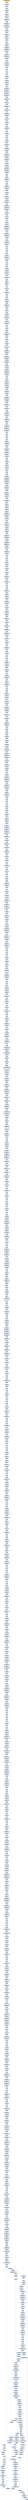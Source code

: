 digraph G {
node[shape=rectangle,style=filled,fillcolor=lightsteelblue,color=lightsteelblue]
bgcolor="transparent"
a0x00404558addl_0x1UINT8_0x00478004[label="start\naddl $0x1<UINT8>, 0x00478004",fillcolor="orange",color="lightgrey"];
a0x0040455fjb_0x004046e4[label="0x0040455f\njb 0x004046e4"];
a0x00404565cmpl_0x18esp__ecx[label="0x00404565\ncmpl 0x18(%esp), %ecx"];
a0x00404569jg_0x0040456c[label="0x00404569\njg 0x0040456c"];
a0x0040456bdecl_ecx[label="0x0040456b\ndecl %ecx"];
a0x0040456ccmpb_bh_0xcesp_[label="0x0040456c\ncmpb %bh, 0xc(%esp)"];
a0x00404570je_0x00404580[label="0x00404570\nje 0x00404580"];
a0x00404572leal_0x0040783d_ebx[label="0x00404572\nleal 0x0040783d, %ebx"];
a0x00404578movl_ebx__36esp_[label="0x00404578\nmovl %ebx, -36(%esp)"];
a0x0040457cmovb__16esp__ah[label="0x0040457c\nmovb -16(%esp), %ah"];
a0x00404580movw_0x32bUINT16_dx[label="0x00404580\nmovw $0x32b<UINT16>, %dx"];
a0x00404584incl_ecx[label="0x00404584\nincl %ecx"];
a0x00404585movw_0x29fUINT16_ax[label="0x00404585\nmovw $0x29f<UINT16>, %ax"];
a0x00404589movl_0x7daUINT32_ebx[label="0x00404589\nmovl $0x7da<UINT32>, %ebx"];
a0x0040458emovw_0x716UINT16_ax[label="0x0040458e\nmovw $0x716<UINT16>, %ax"];
a0x00404592decl_ebx[label="0x00404592\ndecl %ebx"];
a0x00404593cmpl_edx_0x1cesp_[label="0x00404593\ncmpl %edx, 0x1c(%esp)"];
a0x00404597jg_0x004045a2[label="0x00404597\njg 0x004045a2"];
a0x00404599movl_0x5dfUINT32_esi[label="0x00404599\nmovl $0x5df<UINT32>, %esi"];
a0x0040459emovb_dl__8esp_[label="0x0040459e\nmovb %dl, -8(%esp)"];
a0x004045a2cmpl_edi__16esp_[label="0x004045a2\ncmpl %edi, -16(%esp)"];
a0x004045a6jbe_0x004045aa[label="0x004045a6\njbe 0x004045aa"];
a0x004045aaincl_eax[label="0x004045aa\nincl %eax"];
a0x004045abmovb_ah__16esp_[label="0x004045ab\nmovb %ah, -16(%esp)"];
a0x004045afxchgl_ecx__8esp_[label="0x004045af\nxchgl %ecx, -8(%esp)"];
a0x004045b3movl_0x3a4UINT32_eax[label="0x004045b3\nmovl $0x3a4<UINT32>, %eax"];
a0x004045b8movl_0x6ebUINT32_edx[label="0x004045b8\nmovl $0x6eb<UINT32>, %edx"];
a0x004045bdxchgb_dh__32esp_[label="0x004045bd\nxchgb %dh, -32(%esp)"];
a0x004045c1incl_ebx[label="0x004045c1\nincl %ebx"];
a0x004045c2movl_0x6f4UINT32_edx[label="0x004045c2\nmovl $0x6f4<UINT32>, %edx"];
a0x004045c7movw_0x505UINT16_cx[label="0x004045c7\nmovw $0x505<UINT16>, %cx"];
a0x004045cbleal_0x14esp__ebx[label="0x004045cb\nleal 0x14(%esp), %ebx"];
a0x004045cfdecl_edx[label="0x004045cf\ndecl %edx"];
a0x004045d0leal_0x18ecx__esi[label="0x004045d0\nleal 0x18(%ecx), %esi"];
a0x004045d6movw_0x74eUINT16_si[label="0x004045d6\nmovw $0x74e<UINT16>, %si"];
a0x004045damovb__40esp__ch[label="0x004045da\nmovb -40(%esp), %ch"];
a0x004045deincl_ecx[label="0x004045de\nincl %ecx"];
a0x004045dfdecl_eax[label="0x004045df\ndecl %eax"];
a0x004045e0decl_esi[label="0x004045e0\ndecl %esi"];
a0x004045e1incl_ebx[label="0x004045e1\nincl %ebx"];
a0x004045e2incl_esi[label="0x004045e2\nincl %esi"];
a0x004045e3cmpl_0x8esp__esp[label="0x004045e3\ncmpl 0x8(%esp), %esp"];
a0x004045e7jle_0x004045f7[label="0x004045e7\njle 0x004045f7"];
a0x004045f7leal_0x00407e2b_ebx[label="0x004045f7\nleal 0x00407e2b, %ebx"];
a0x004045fdleal_0x00407099_ecx[label="0x004045fd\nleal 0x00407099, %ecx"];
a0x00404603cmpb_bl__4ebp_[label="0x00404603\ncmpb %bl, -4(%ebp)"];
a0x00404606jo_0x00404621[label="0x00404606\njo 0x00404621"];
a0x00404608movl_0x7ffUINT32_esi[label="0x00404608\nmovl $0x7ff<UINT32>, %esi"];
a0x0040460dmovl_0xe7UINT32_eax[label="0x0040460d\nmovl $0xe7<UINT32>, %eax"];
a0x00404612movl_0x4d1UINT32_esi[label="0x00404612\nmovl $0x4d1<UINT32>, %esi"];
a0x00404617movw_0x4c4UINT16_cx[label="0x00404617\nmovw $0x4c4<UINT16>, %cx"];
a0x0040461bmovl_0x448UINT32_edx[label="0x0040461b\nmovl $0x448<UINT32>, %edx"];
a0x00404620incl_esi[label="0x00404620\nincl %esi"];
a0x00404621movl_0x639UINT32_ecx[label="0x00404621\nmovl $0x639<UINT32>, %ecx"];
a0x00404626decl_edx[label="0x00404626\ndecl %edx"];
a0x00404627leal_0x00407b61_ecx[label="0x00404627\nleal 0x00407b61, %ecx"];
a0x0040462ddecl_eax[label="0x0040462d\ndecl %eax"];
a0x0040462emovl_0x32bUINT32_ebx[label="0x0040462e\nmovl $0x32b<UINT32>, %ebx"];
a0x00404633decl_eax[label="0x00404633\ndecl %eax"];
a0x00404634movl_0x71dUINT32_edx[label="0x00404634\nmovl $0x71d<UINT32>, %edx"];
a0x00404639incl_ecx[label="0x00404639\nincl %ecx"];
a0x0040463amovl_0x65cUINT32_ebx[label="0x0040463a\nmovl $0x65c<UINT32>, %ebx"];
a0x0040463fxchgl_ecx__12esp_[label="0x0040463f\nxchgl %ecx, -12(%esp)"];
a0x00404643decl_esi[label="0x00404643\ndecl %esi"];
a0x00404644leal_0x00407e4e_ebx[label="0x00404644\nleal 0x00407e4e, %ebx"];
a0x0040464aincl_edx[label="0x0040464a\nincl %edx"];
a0x0040464bleal_0x14ebx__eax[label="0x0040464b\nleal 0x14(%ebx), %eax"];
a0x00404651incl_ebx[label="0x00404651\nincl %ebx"];
a0x00404652incl_eax[label="0x00404652\nincl %eax"];
a0x00404653movl_0x1bcUINT32_edx[label="0x00404653\nmovl $0x1bc<UINT32>, %edx"];
a0x00404658incl_esi[label="0x00404658\nincl %esi"];
a0x00404659incl_eax[label="0x00404659\nincl %eax"];
a0x0040465amovb_0x4esp__ah[label="0x0040465a\nmovb 0x4(%esp), %ah"];
a0x0040465eincl_ebx[label="0x0040465e\nincl %ebx"];
a0x0040465fdecl_ecx[label="0x0040465f\ndecl %ecx"];
a0x00404660decl_edx[label="0x00404660\ndecl %edx"];
a0x00404661cmpb_dh_0xcesp_[label="0x00404661\ncmpb %dh, 0xc(%esp)"];
a0x00404665jb_0x00404691[label="0x00404665\njb 0x00404691"];
a0x00404691movw_0x7e2UINT16_si[label="0x00404691\nmovw $0x7e2<UINT16>, %si"];
a0x00404695decl_edx[label="0x00404695\ndecl %edx"];
a0x00404696movw_0x26dUINT16_ax[label="0x00404696\nmovw $0x26d<UINT16>, %ax"];
a0x0040469acmpl_0xcebp__ebp[label="0x0040469a\ncmpl 0xc(%ebp), %ebp"];
a0x0040469djnl_0x004046a6[label="0x0040469d\njnl 0x004046a6"];
a0x004046a6movl_0x1bUINT32_edx[label="0x004046a6\nmovl $0x1b<UINT32>, %edx"];
a0x004046abmovl_0x4d8UINT32_esi[label="0x004046ab\nmovl $0x4d8<UINT32>, %esi"];
a0x004046b0leal_0x14ebx__eax[label="0x004046b0\nleal 0x14(%ebx), %eax"];
a0x004046b6movl_0x40dUINT32_ecx[label="0x004046b6\nmovl $0x40d<UINT32>, %ecx"];
a0x004046bbincl_edx[label="0x004046bb\nincl %edx"];
a0x004046bcmovl_esi__20esp_[label="0x004046bc\nmovl %esi, -20(%esp)"];
a0x004046c0xchgb_ch__40esp_[label="0x004046c0\nxchgb %ch, -40(%esp)"];
a0x004046c4leal_0x00407d54_ebx[label="0x004046c4\nleal 0x00407d54, %ebx"];
a0x004046camovw_0x790UINT16_dx[label="0x004046ca\nmovw $0x790<UINT16>, %dx"];
a0x004046cemovl_0x3e1UINT32_esi[label="0x004046ce\nmovl $0x3e1<UINT32>, %esi"];
a0x004046d3leal_0x00407a5d_eax[label="0x004046d3\nleal 0x00407a5d, %eax"];
a0x004046d9decl_eax[label="0x004046d9\ndecl %eax"];
a0x004046dadecl_ecx[label="0x004046da\ndecl %ecx"];
a0x004046dbleal__40esp__ebx[label="0x004046db\nleal -40(%esp), %ebx"];
a0x004046dfpushl_0x4043ccUINT32[label="0x004046df\npushl $0x4043cc<UINT32>"];
a0x004046e4ret[label="0x004046e4\nret"];
a0x004043ccpushl_ebp[label="0x004043cc\npushl %ebp"];
a0x004043cdmovl_esp_ebp[label="0x004043cd\nmovl %esp, %ebp"];
a0x004043cfaddl_0xffffffd4UINT8_esp[label="0x004043cf\naddl $0xffffffd4<UINT8>, %esp"];
a0x004043d2cmpl_0x18esp__ecx[label="0x004043d2\ncmpl 0x18(%esp), %ecx"];
a0x004043d6jg_0x004043d9[label="0x004043d6\njg 0x004043d9"];
a0x004043d9cmpb_bh_0xcesp_[label="0x004043d9\ncmpb %bh, 0xc(%esp)"];
a0x004043ddje_0x004043ed[label="0x004043dd\nje 0x004043ed"];
a0x004043dfleal_0x0040783d_ebx[label="0x004043df\nleal 0x0040783d, %ebx"];
a0x004043e5movl_ebx__36esp_[label="0x004043e5\nmovl %ebx, -36(%esp)"];
a0x004043e9movb__16esp__ah[label="0x004043e9\nmovb -16(%esp), %ah"];
a0x004043edmovw_0x32bUINT16_dx[label="0x004043ed\nmovw $0x32b<UINT16>, %dx"];
a0x004043f1incl_ecx[label="0x004043f1\nincl %ecx"];
a0x004043f2movw_0x29fUINT16_ax[label="0x004043f2\nmovw $0x29f<UINT16>, %ax"];
a0x004043f6movl_0x7daUINT32_ebx[label="0x004043f6\nmovl $0x7da<UINT32>, %ebx"];
a0x004043fbmovw_0x716UINT16_ax[label="0x004043fb\nmovw $0x716<UINT16>, %ax"];
a0x004043ffdecl_ebx[label="0x004043ff\ndecl %ebx"];
a0x00404400cmpl_edx_0x1cesp_[label="0x00404400\ncmpl %edx, 0x1c(%esp)"];
a0x00404404jg_0x0040440f[label="0x00404404\njg 0x0040440f"];
a0x0040440fcmpl_edi__16esp_[label="0x0040440f\ncmpl %edi, -16(%esp)"];
a0x00404413jbe_0x00404417[label="0x00404413\njbe 0x00404417"];
a0x00404417incl_eax[label="0x00404417\nincl %eax"];
a0x00404418movb_ah__16esp_[label="0x00404418\nmovb %ah, -16(%esp)"];
a0x0040441cxchgl_ecx__8esp_[label="0x0040441c\nxchgl %ecx, -8(%esp)"];
a0x00404420movl_0x3a4UINT32_eax[label="0x00404420\nmovl $0x3a4<UINT32>, %eax"];
a0x00404425movl_0x6ebUINT32_edx[label="0x00404425\nmovl $0x6eb<UINT32>, %edx"];
a0x0040442axchgb_dh__32esp_[label="0x0040442a\nxchgb %dh, -32(%esp)"];
a0x0040442eincl_ebx[label="0x0040442e\nincl %ebx"];
a0x0040442fmovl_0x6f4UINT32_edx[label="0x0040442f\nmovl $0x6f4<UINT32>, %edx"];
a0x00404434movw_0x505UINT16_cx[label="0x00404434\nmovw $0x505<UINT16>, %cx"];
a0x00404438leal_0x14esp__ebx[label="0x00404438\nleal 0x14(%esp), %ebx"];
a0x0040443cdecl_edx[label="0x0040443c\ndecl %edx"];
a0x0040443dleal_0x18ecx__esi[label="0x0040443d\nleal 0x18(%ecx), %esi"];
a0x00404443movw_0x74eUINT16_si[label="0x00404443\nmovw $0x74e<UINT16>, %si"];
a0x00404447movb__40esp__ch[label="0x00404447\nmovb -40(%esp), %ch"];
a0x0040444bincl_ecx[label="0x0040444b\nincl %ecx"];
a0x0040444cdecl_eax[label="0x0040444c\ndecl %eax"];
a0x0040444ddecl_esi[label="0x0040444d\ndecl %esi"];
a0x0040444eincl_ebx[label="0x0040444e\nincl %ebx"];
a0x0040444fincl_esi[label="0x0040444f\nincl %esi"];
a0x00404450xchgb_cl__24esp_[label="0x00404450\nxchgb %cl, -24(%esp)"];
a0x00404454movl_0x2ccUINT32_ecx[label="0x00404454\nmovl $0x2cc<UINT32>, %ecx"];
a0x00404459cmpl_edi_0x34ebp_[label="0x00404459\ncmpl %edi, 0x34(%ebp)"];
a0x0040445cjo_0x00404484[label="0x0040445c\njo 0x00404484"];
a0x0040445edecl_ebx[label="0x0040445e\ndecl %ebx"];
a0x0040445fincl_esi[label="0x0040445f\nincl %esi"];
a0x00404460incl_eax[label="0x00404460\nincl %eax"];
a0x00404461movb_ah__20esp_[label="0x00404461\nmovb %ah, -20(%esp)"];
a0x00404465leal_0x0040700c_eax[label="0x00404465\nleal 0x0040700c, %eax"];
a0x0040446bleal_0x00407b30_eax[label="0x0040446b\nleal 0x00407b30, %eax"];
a0x00404471leal_0x14ebx__ebx[label="0x00404471\nleal 0x14(%ebx), %ebx"];
a0x00404477decl_eax[label="0x00404477\ndecl %eax"];
a0x00404478movl_0x241UINT32_edx[label="0x00404478\nmovl $0x241<UINT32>, %edx"];
a0x0040447ddecl_ebx[label="0x0040447d\ndecl %ebx"];
a0x0040447eleal_eax__ebx[label="0x0040447e\nleal (%eax), %ebx"];
a0x00404484cmpb_0x8ebp__ah[label="0x00404484\ncmpb 0x8(%ebp), %ah"];
a0x00404487jle_0x004044b1[label="0x00404487\njle 0x004044b1"];
a0x00404489incl_ebx[label="0x00404489\nincl %ebx"];
a0x0040448amovb_bh__12esp_[label="0x0040448a\nmovb %bh, -12(%esp)"];
a0x0040448eincl_esi[label="0x0040448e\nincl %esi"];
a0x0040448fmovw_0x64eUINT16_cx[label="0x0040448f\nmovw $0x64e<UINT16>, %cx"];
a0x00404493decl_eax[label="0x00404493\ndecl %eax"];
a0x00404494decl_ebx[label="0x00404494\ndecl %ebx"];
a0x00404495decl_eax[label="0x00404495\ndecl %eax"];
a0x00404496movb_bl__16esp_[label="0x00404496\nmovb %bl, -16(%esp)"];
a0x0040449aleal_0xcebx__ebx[label="0x0040449a\nleal 0xc(%ebx), %ebx"];
a0x004044a0decl_eax[label="0x004044a0\ndecl %eax"];
a0x004044a1movw_0x556UINT16_dx[label="0x004044a1\nmovw $0x556<UINT16>, %dx"];
a0x004044a5leal_0xcesp__ecx[label="0x004044a5\nleal 0xc(%esp), %ecx"];
a0x004044a9decl_esi[label="0x004044a9\ndecl %esi"];
a0x004044aaleal_0x8ecx__edx[label="0x004044aa\nleal 0x8(%ecx), %edx"];
a0x004044b0incl_edx[label="0x004044b0\nincl %edx"];
a0x004044b1leal_0x004078c4_eax[label="0x004044b1\nleal 0x004078c4, %eax"];
a0x004044b7leal_0x004077fa_esi[label="0x004044b7\nleal 0x004077fa, %esi"];
a0x004044bdmovl_0x4bfUINT32_ebx[label="0x004044bd\nmovl $0x4bf<UINT32>, %ebx"];
a0x004044c2decl_esi[label="0x004044c2\ndecl %esi"];
a0x004044c3movb_0x18esp__dl[label="0x004044c3\nmovb 0x18(%esp), %dl"];
a0x004044c7movl_0x389UINT32_ecx[label="0x004044c7\nmovl $0x389<UINT32>, %ecx"];
a0x004044ccincl_eax[label="0x004044cc\nincl %eax"];
a0x004044cddecl_edx[label="0x004044cd\ndecl %edx"];
a0x004044cecall_0x0040413c[label="0x004044ce\ncall 0x0040413c"];
a0x0040413cpushl_ebp[label="0x0040413c\npushl %ebp"];
a0x0040413dmovl_esp_ebp[label="0x0040413d\nmovl %esp, %ebp"];
a0x0040413faddl_0xffffffecUINT8_esp[label="0x0040413f\naddl $0xffffffec<UINT8>, %esp"];
a0x00404142call_0x00403a00[label="0x00404142\ncall 0x00403a00"];
a0x00403a00pushl_ebp[label="0x00403a00\npushl %ebp"];
a0x00403a01movl_esp_ebp[label="0x00403a01\nmovl %esp, %ebp"];
a0x00403a03pushl_ecx[label="0x00403a03\npushl %ecx"];
a0x00403a04cmpb_dh_0xcesp_[label="0x00403a04\ncmpb %dh, 0xc(%esp)"];
a0x00403a08jb_0x00403a34[label="0x00403a08\njb 0x00403a34"];
a0x00403a34movw_0x7e2UINT16_si[label="0x00403a34\nmovw $0x7e2<UINT16>, %si"];
a0x00403a38decl_edx[label="0x00403a38\ndecl %edx"];
a0x00403a39movw_0x26dUINT16_ax[label="0x00403a39\nmovw $0x26d<UINT16>, %ax"];
a0x00403a3dcmpl_0xcebp__ebp[label="0x00403a3d\ncmpl 0xc(%ebp), %ebp"];
a0x00403a40jnl_0x00403a49[label="0x00403a40\njnl 0x00403a49"];
a0x00403a49movl_0x1bUINT32_edx[label="0x00403a49\nmovl $0x1b<UINT32>, %edx"];
a0x00403a4emovl_0x4d8UINT32_esi[label="0x00403a4e\nmovl $0x4d8<UINT32>, %esi"];
a0x00403a53leal_0x14ebx__eax[label="0x00403a53\nleal 0x14(%ebx), %eax"];
a0x00403a59movl_0x40dUINT32_ecx[label="0x00403a59\nmovl $0x40d<UINT32>, %ecx"];
a0x00403a5eincl_edx[label="0x00403a5e\nincl %edx"];
a0x00403a5fmovl_esi__20esp_[label="0x00403a5f\nmovl %esi, -20(%esp)"];
a0x00403a63xchgb_ch__40esp_[label="0x00403a63\nxchgb %ch, -40(%esp)"];
a0x00403a67leal_0x00407d54_ebx[label="0x00403a67\nleal 0x00407d54, %ebx"];
a0x00403a6dmovw_0x790UINT16_dx[label="0x00403a6d\nmovw $0x790<UINT16>, %dx"];
a0x00403a71movl_0x3e1UINT32_esi[label="0x00403a71\nmovl $0x3e1<UINT32>, %esi"];
a0x00403a76leal_0x00407a5d_eax[label="0x00403a76\nleal 0x00407a5d, %eax"];
a0x00403a7cdecl_eax[label="0x00403a7c\ndecl %eax"];
a0x00403a7ddecl_ecx[label="0x00403a7d\ndecl %ecx"];
a0x00403a7eleal__40esp__ebx[label="0x00403a7e\nleal -40(%esp), %ebx"];
a0x00403a82leal_0x00401244_eax[label="0x00403a82\nleal 0x00401244, %eax"];
a0x00403a88movw_0x98UINT16_si[label="0x00403a88\nmovw $0x98<UINT16>, %si"];
a0x00403a8cleal_0x14ebx__ecx[label="0x00403a8c\nleal 0x14(%ebx), %ecx"];
a0x00403a92cmpl_0x14esp__ecx[label="0x00403a92\ncmpl 0x14(%esp), %ecx"];
a0x00403a96jg_0x00403a9e[label="0x00403a96\njg 0x00403a9e"];
a0x00403a9emovl_0x0UINT32_esi[label="0x00403a9e\nmovl $0x0<UINT32>, %esi"];
a0x00403aa3cmpb_ah__52ebp_[label="0x00403aa3\ncmpb %ah, -52(%ebp)"];
a0x00403aa6jl_0x00403ab4[label="0x00403aa6\njl 0x00403ab4"];
a0x00403ab4movw_0x46dUINT16_cx[label="0x00403ab4\nmovw $0x46d<UINT16>, %cx"];
a0x00403ab8movl_0x21UINT32_esi[label="0x00403ab8\nmovl $0x21<UINT32>, %esi"];
a0x00403abdcmpl_0x34ebp__ecx[label="0x00403abd\ncmpl 0x34(%ebp), %ecx"];
a0x00403ac0jg_0x00403ae9[label="0x00403ac0\njg 0x00403ae9"];
a0x00403ae9movl_0x36dUINT32_eax[label="0x00403ae9\nmovl $0x36d<UINT32>, %eax"];
a0x00403aeedecl_edx[label="0x00403aee\ndecl %edx"];
a0x00403aefmovw_0x749UINT16_si[label="0x00403aef\nmovw $0x749<UINT16>, %si"];
a0x00403af3incl_eax[label="0x00403af3\nincl %eax"];
a0x00403af4leal_0x10esi__ebx[label="0x00403af4\nleal 0x10(%esi), %ebx"];
a0x00403afamovl_0x5b2UINT32_edx[label="0x00403afa\nmovl $0x5b2<UINT32>, %edx"];
a0x00403affleal_0x00407481_eax[label="0x00403aff\nleal 0x00407481, %eax"];
a0x00403b05decl_ebx[label="0x00403b05\ndecl %ebx"];
a0x00403b06movl_0x4011fcUINT32_edi[label="0x00403b06\nmovl $0x4011fc<UINT32>, %edi"];
a0x00403b0bcmpb_0xcesp__ch[label="0x00403b0b\ncmpb 0xc(%esp), %ch"];
a0x00403b0fjo_0x00403b29[label="0x00403b0f\njo 0x00403b29"];
a0x00403b11leal_0x00407b6f_eax[label="0x00403b11\nleal 0x00407b6f, %eax"];
a0x00403b17movw_0x666UINT16_dx[label="0x00403b17\nmovw $0x666<UINT16>, %dx"];
a0x00403b1bmovl_0x297UINT32_eax[label="0x00403b1b\nmovl $0x297<UINT32>, %eax"];
a0x00403b20movw_0x1e1UINT16_dx[label="0x00403b20\nmovw $0x1e1<UINT16>, %dx"];
a0x00403b24incl_eax[label="0x00403b24\nincl %eax"];
a0x00403b25incl_edx[label="0x00403b25\nincl %edx"];
a0x00403b26incl_esi[label="0x00403b26\nincl %esi"];
a0x00403b27incl_ecx[label="0x00403b27\nincl %ecx"];
a0x00403b28incl_ebx[label="0x00403b28\nincl %ebx"];
a0x00403b29movb__16esp__cl[label="0x00403b29\nmovb -16(%esp), %cl"];
a0x00403b2dmovl_0x705UINT32_edx[label="0x00403b2d\nmovl $0x705<UINT32>, %edx"];
a0x00403b32cmpb_al__28esp_[label="0x00403b32\ncmpb %al, -28(%esp)"];
a0x00403b36ja_0x00403b54[label="0x00403b36\nja 0x00403b54"];
a0x00403b38movl_0x3a6UINT32_ebx[label="0x00403b38\nmovl $0x3a6<UINT32>, %ebx"];
a0x00403b3dxchgl_eax__32esp_[label="0x00403b3d\nxchgl %eax, -32(%esp)"];
a0x00403b41movl_0x1e4UINT32_esi[label="0x00403b41\nmovl $0x1e4<UINT32>, %esi"];
a0x00403b46leal_0x8ecx__ecx[label="0x00403b46\nleal 0x8(%ecx), %ecx"];
a0x00403b4cleal_0x10esi__ecx[label="0x00403b4c\nleal 0x10(%esi), %ecx"];
a0x00403b52incl_ebx[label="0x00403b52\nincl %ebx"];
a0x00403b53decl_edx[label="0x00403b53\ndecl %edx"];
a0x00403b54movl_0x10esp__eax[label="0x00403b54\nmovl 0x10(%esp), %eax"];
a0x00403b58decl_edx[label="0x00403b58\ndecl %edx"];
a0x00403b59movl_eax__16esp_[label="0x00403b59\nmovl %eax, -16(%esp)"];
a0x00403b5dmovb_0x28esp__bl[label="0x00403b5d\nmovb 0x28(%esp), %bl"];
a0x00403b61movb_ch__4esp_[label="0x00403b61\nmovb %ch, -4(%esp)"];
a0x00403b65decl_esi[label="0x00403b65\ndecl %esi"];
a0x00403b66decl_ebx[label="0x00403b66\ndecl %ebx"];
a0x00403b67incl_edx[label="0x00403b67\nincl %edx"];
a0x00403b68leal_0x004070e8_ecx[label="0x00403b68\nleal 0x004070e8, %ecx"];
a0x00403b6emovl_0x418UINT32_ebx[label="0x00403b6e\nmovl $0x418<UINT32>, %ebx"];
a0x00403b73movl_0x238UINT32_ecx[label="0x00403b73\nmovl $0x238<UINT32>, %ecx"];
a0x00403b78movl_0x6c3UINT32_edx[label="0x00403b78\nmovl $0x6c3<UINT32>, %edx"];
a0x00403b7dleal_0x00407621_esi[label="0x00403b7d\nleal 0x00407621, %esi"];
a0x00403b83leal_ecx__ecx[label="0x00403b83\nleal (%ecx), %ecx"];
a0x00403b89addl_0x2UINT8_edi[label="0x00403b89\naddl $0x2<UINT8>, %edi"];
a0x00403b8ccmpl_esp__20ebp_[label="0x00403b8c\ncmpl %esp, -20(%ebp)"];
a0x00403b8fjp_0x00403bbd[label="0x00403b8f\njp 0x00403bbd"];
a0x00403bbdmovw_0x1aaUINT16_si[label="0x00403bbd\nmovw $0x1aa<UINT16>, %si"];
a0x00403bc1movl_0x28esp__edx[label="0x00403bc1\nmovl 0x28(%esp), %edx"];
a0x00403bc5cmpl_ebx__8esp_[label="0x00403bc5\ncmpl %ebx, -8(%esp)"];
a0x00403bc9jl_0x00403bdb[label="0x00403bc9\njl 0x00403bdb"];
a0x00403bdbmovl_0x21cUINT32_ecx[label="0x00403bdb\nmovl $0x21c<UINT32>, %ecx"];
a0x00403be0incl_eax[label="0x00403be0\nincl %eax"];
a0x00403be1movb_cl__4esp_[label="0x00403be1\nmovb %cl, -4(%esp)"];
a0x00403be5xchgl_esi__4esp_[label="0x00403be5\nxchgl %esi, -4(%esp)"];
a0x00403be9xchgb_dl__40esp_[label="0x00403be9\nxchgb %dl, -40(%esp)"];
a0x00403bedmovl_eax__20esp_[label="0x00403bed\nmovl %eax, -20(%esp)"];
a0x00403bf1movl_ecx__8esp_[label="0x00403bf1\nmovl %ecx, -8(%esp)"];
a0x00403bf5movl_0x43fUINT32_esi[label="0x00403bf5\nmovl $0x43f<UINT32>, %esi"];
a0x00403bfamovl_0x436UINT32_ecx[label="0x00403bfa\nmovl $0x436<UINT32>, %ecx"];
a0x00403bffleal_0xceax__eax[label="0x00403bff\nleal 0xc(%eax), %eax"];
a0x00403c05movl_0x14esp__edx[label="0x00403c05\nmovl 0x14(%esp), %edx"];
a0x00403c09decl_ebx[label="0x00403c09\ndecl %ebx"];
a0x00403c0amovl_edi__edi[label="0x00403c0a\nmovl (%edi), %edi"];
a0x00403c0cmovw_0x795UINT16_si[label="0x00403c0c\nmovw $0x795<UINT16>, %si"];
a0x00403c10leal_0x00407f13_ecx[label="0x00403c10\nleal 0x00407f13, %ecx"];
a0x00403c16leal_0x14ebx__ebx[label="0x00403c16\nleal 0x14(%ebx), %ebx"];
a0x00403c1cleal__28esp__ebx[label="0x00403c1c\nleal -28(%esp), %ebx"];
a0x00403c20cmpb_ch_0x8esp_[label="0x00403c20\ncmpb %ch, 0x8(%esp)"];
a0x00403c24jb_0x00403c57[label="0x00403c24\njb 0x00403c57"];
a0x00403c57movl_0x3d2UINT32_esi[label="0x00403c57\nmovl $0x3d2<UINT32>, %esi"];
a0x00403c5cmovl_0x5bfUINT32_edx[label="0x00403c5c\nmovl $0x5bf<UINT32>, %edx"];
a0x00403c61movb_0xcesp__bh[label="0x00403c61\nmovb 0xc(%esp), %bh"];
a0x00403c65movl__12esp__eax[label="0x00403c65\nmovl -12(%esp), %eax"];
a0x00403c69movl_0x5b9UINT32_ecx[label="0x00403c69\nmovl $0x5b9<UINT32>, %ecx"];
a0x00403c6emovl_0x3fdUINT32_edx[label="0x00403c6e\nmovl $0x3fd<UINT32>, %edx"];
a0x00403c73leal_0x00407c90_esi[label="0x00403c73\nleal 0x00407c90, %esi"];
a0x00403c79movb__4esp__ah[label="0x00403c79\nmovb -4(%esp), %ah"];
a0x00403c7ddecl_ecx[label="0x00403c7d\ndecl %ecx"];
a0x00403c7emovw_0x362UINT16_bx[label="0x00403c7e\nmovw $0x362<UINT16>, %bx"];
a0x00403c82xchgb_ch__32esp_[label="0x00403c82\nxchgb %ch, -32(%esp)"];
a0x00403c86incl_edx[label="0x00403c86\nincl %edx"];
a0x00403c87incl_esi[label="0x00403c87\nincl %esi"];
a0x00403c88incl_ebx[label="0x00403c88\nincl %ebx"];
a0x00403c89incl_esi[label="0x00403c89\nincl %esi"];
a0x00403c8amovl_edi__edi[label="0x00403c8a\nmovl (%edi), %edi"];
a0x00403c8ccmpb_bh__48ebp_[label="0x00403c8c\ncmpb %bh, -48(%ebp)"];
a0x00403c8fjnp_0x00403c94[label="0x00403c8f\njnp 0x00403c94"];
a0x00403c94cmpb_0x1cesp__cl[label="0x00403c94\ncmpb 0x1c(%esp), %cl"];
a0x00403c98jns_0x00403c9f[label="0x00403c98\njns 0x00403c9f"];
a0x00403c9fcmpb_ah__12esp_[label="0x00403c9f\ncmpb %ah, -12(%esp)"];
a0x00403ca3jne_0x00403cd4[label="0x00403ca3\njne 0x00403cd4"];
a0x00403cd4movl_0xf7UINT32_esi[label="0x00403cd4\nmovl $0xf7<UINT32>, %esi"];
a0x00403cd9leal_0xceax__esi[label="0x00403cd9\nleal 0xc(%eax), %esi"];
a0x00403cdfdecl_esi[label="0x00403cdf\ndecl %esi"];
a0x00403ce0movl_0xf1UINT32_ebx[label="0x00403ce0\nmovl $0xf1<UINT32>, %ebx"];
a0x00403ce5incl_eax[label="0x00403ce5\nincl %eax"];
a0x00403ce6incl_ecx[label="0x00403ce6\nincl %ecx"];
a0x00403ce7incl_eax[label="0x00403ce7\nincl %eax"];
a0x00403ce8incl_edx[label="0x00403ce8\nincl %edx"];
a0x00403ce9movl_0x506UINT32_ecx[label="0x00403ce9\nmovl $0x506<UINT32>, %ecx"];
a0x00403ceeincl_eax[label="0x00403cee\nincl %eax"];
a0x00403cefleal_0x8ebx__eax[label="0x00403cef\nleal 0x8(%ebx), %eax"];
a0x00403cf5movl_ecx__32esp_[label="0x00403cf5\nmovl %ecx, -32(%esp)"];
a0x00403cf9leal_0x00407e40_eax[label="0x00403cf9\nleal 0x00407e40, %eax"];
a0x00403cffincl_ebx[label="0x00403cff\nincl %ebx"];
a0x00403d00movl_0x47UINT32_ecx[label="0x00403d00\nmovl $0x47<UINT32>, %ecx"];
a0x00403d05xchgl_ebx__8esp_[label="0x00403d05\nxchgl %ebx, -8(%esp)"];
a0x00403d09incl_eax[label="0x00403d09\nincl %eax"];
a0x00403d0acmpl_0x8esp__esp[label="0x00403d0a\ncmpl 0x8(%esp), %esp"];
a0x00403d0ejle_0x00403d1e[label="0x00403d0e\njle 0x00403d1e"];
a0x00403d1eleal_0x00407e2b_ebx[label="0x00403d1e\nleal 0x00407e2b, %ebx"];
a0x00403d24leal_0x00407099_ecx[label="0x00403d24\nleal 0x00407099, %ecx"];
a0x00403d2acmpb_bl__4ebp_[label="0x00403d2a\ncmpb %bl, -4(%ebp)"];
a0x00403d2djo_0x00403d48[label="0x00403d2d\njo 0x00403d48"];
a0x00403d48movl_0x639UINT32_ecx[label="0x00403d48\nmovl $0x639<UINT32>, %ecx"];
a0x00403d4ddecl_edx[label="0x00403d4d\ndecl %edx"];
a0x00403d4eleal_0x00407b61_ecx[label="0x00403d4e\nleal 0x00407b61, %ecx"];
a0x00403d54decl_eax[label="0x00403d54\ndecl %eax"];
a0x00403d55movl_0x32bUINT32_ebx[label="0x00403d55\nmovl $0x32b<UINT32>, %ebx"];
a0x00403d5adecl_eax[label="0x00403d5a\ndecl %eax"];
a0x00403d5bmovl_0x71dUINT32_edx[label="0x00403d5b\nmovl $0x71d<UINT32>, %edx"];
a0x00403d60incl_ecx[label="0x00403d60\nincl %ecx"];
a0x00403d61movl_0x65cUINT32_ebx[label="0x00403d61\nmovl $0x65c<UINT32>, %ebx"];
a0x00403d66xchgl_ecx__12esp_[label="0x00403d66\nxchgl %ecx, -12(%esp)"];
a0x00403d6adecl_esi[label="0x00403d6a\ndecl %esi"];
a0x00403d6bleal_0x00407e4e_ebx[label="0x00403d6b\nleal 0x00407e4e, %ebx"];
a0x00403d71incl_edx[label="0x00403d71\nincl %edx"];
a0x00403d72leal_0x14ebx__eax[label="0x00403d72\nleal 0x14(%ebx), %eax"];
a0x00403d78incl_ebx[label="0x00403d78\nincl %ebx"];
a0x00403d79incl_eax[label="0x00403d79\nincl %eax"];
a0x00403d7amovl_0x1bcUINT32_edx[label="0x00403d7a\nmovl $0x1bc<UINT32>, %edx"];
a0x00403d7fincl_esi[label="0x00403d7f\nincl %esi"];
a0x00403d80incl_eax[label="0x00403d80\nincl %eax"];
a0x00403d81movb_0x4esp__ah[label="0x00403d81\nmovb 0x4(%esp), %ah"];
a0x00403d85incl_ebx[label="0x00403d85\nincl %ebx"];
a0x00403d86decl_ecx[label="0x00403d86\ndecl %ecx"];
a0x00403d87decl_edx[label="0x00403d87\ndecl %edx"];
a0x00403d88decl_ebx[label="0x00403d88\ndecl %ebx"];
a0x00403d89movl_0x46cUINT32_esi[label="0x00403d89\nmovl $0x46c<UINT32>, %esi"];
a0x00403d8eleal_0x00407ccd_ebx[label="0x00403d8e\nleal 0x00407ccd, %ebx"];
a0x00403d94cmpb_al_0x38ebp_[label="0x00403d94\ncmpb %al, 0x38(%ebp)"];
a0x00403d97jle_0x00403dc0[label="0x00403d97\njle 0x00403dc0"];
a0x00403dc0cmpl_edx_0x30ebp_[label="0x00403dc0\ncmpl %edx, 0x30(%ebp)"];
a0x00403dc3jp_0x00403de7[label="0x00403dc3\njp 0x00403de7"];
a0x00403de7decl_ebx[label="0x00403de7\ndecl %ebx"];
a0x00403de8leal_0x18ecx__ecx[label="0x00403de8\nleal 0x18(%ecx), %ecx"];
a0x00403deemovl_0x1a7UINT32_ecx[label="0x00403dee\nmovl $0x1a7<UINT32>, %ecx"];
a0x00403df3decl_edx[label="0x00403df3\ndecl %edx"];
a0x00403df4leal_eax__eax[label="0x00403df4\nleal (%eax), %eax"];
a0x00403dfamovb_bl__28esp_[label="0x00403dfa\nmovb %bl, -28(%esp)"];
a0x00403dfemovw_0x7d8UINT16_dx[label="0x00403dfe\nmovw $0x7d8<UINT16>, %dx"];
a0x00403e02decl_esi[label="0x00403e02\ndecl %esi"];
a0x00403e03incl_ecx[label="0x00403e03\nincl %ecx"];
a0x00403e04decl_esi[label="0x00403e04\ndecl %esi"];
a0x00403e05decl_edx[label="0x00403e05\ndecl %edx"];
a0x00403e06movw_0x98UINT16_si[label="0x00403e06\nmovw $0x98<UINT16>, %si"];
a0x00403e0aleal_0x14ebx__ecx[label="0x00403e0a\nleal 0x14(%ebx), %ecx"];
a0x00403e10cmpl_0x14esp__ecx[label="0x00403e10\ncmpl 0x14(%esp), %ecx"];
a0x00403e14jg_0x00403e1c[label="0x00403e14\njg 0x00403e1c"];
a0x00403e1cmovl_0x0UINT32_esi[label="0x00403e1c\nmovl $0x0<UINT32>, %esi"];
a0x00403e21cmpb_ah__52ebp_[label="0x00403e21\ncmpb %ah, -52(%ebp)"];
a0x00403e24jl_0x00403e32[label="0x00403e24\njl 0x00403e32"];
a0x00403e32movw_0x46dUINT16_cx[label="0x00403e32\nmovw $0x46d<UINT16>, %cx"];
a0x00403e36movl_0x21UINT32_esi[label="0x00403e36\nmovl $0x21<UINT32>, %esi"];
a0x00403e3bcmpl_0x34ebp__ecx[label="0x00403e3b\ncmpl 0x34(%ebp), %ecx"];
a0x00403e3ejg_0x00403e67[label="0x00403e3e\njg 0x00403e67"];
a0x00403e67movl_0x36dUINT32_eax[label="0x00403e67\nmovl $0x36d<UINT32>, %eax"];
a0x00403e6cdecl_edx[label="0x00403e6c\ndecl %edx"];
a0x00403e6dmovw_0x749UINT16_si[label="0x00403e6d\nmovw $0x749<UINT16>, %si"];
a0x00403e71incl_eax[label="0x00403e71\nincl %eax"];
a0x00403e72leal_0x10esi__ebx[label="0x00403e72\nleal 0x10(%esi), %ebx"];
a0x00403e78movl_0x5b2UINT32_edx[label="0x00403e78\nmovl $0x5b2<UINT32>, %edx"];
a0x00403e7dleal_0x00407481_eax[label="0x00403e7d\nleal 0x00407481, %eax"];
a0x00403e83decl_ebx[label="0x00403e83\ndecl %ebx"];
a0x00403e84call_0x00403878[label="0x00403e84\ncall 0x00403878"];
a0x00403878pushl_ebp[label="0x00403878\npushl %ebp"];
a0x00403879movl_esp_ebp[label="0x00403879\nmovl %esp, %ebp"];
a0x0040387bpushl_ecx[label="0x0040387b\npushl %ecx"];
a0x0040387ccmpl_0x18esp__ecx[label="0x0040387c\ncmpl 0x18(%esp), %ecx"];
a0x00403880jg_0x00403883[label="0x00403880\njg 0x00403883"];
a0x00403883cmpb_bh_0xcesp_[label="0x00403883\ncmpb %bh, 0xc(%esp)"];
a0x00403887je_0x00403897[label="0x00403887\nje 0x00403897"];
a0x00403889leal_0x0040783d_ebx[label="0x00403889\nleal 0x0040783d, %ebx"];
a0x0040388fmovl_ebx__36esp_[label="0x0040388f\nmovl %ebx, -36(%esp)"];
a0x00403893movb__16esp__ah[label="0x00403893\nmovb -16(%esp), %ah"];
a0x00403897movw_0x32bUINT16_dx[label="0x00403897\nmovw $0x32b<UINT16>, %dx"];
a0x0040389bincl_ecx[label="0x0040389b\nincl %ecx"];
a0x0040389cmovw_0x29fUINT16_ax[label="0x0040389c\nmovw $0x29f<UINT16>, %ax"];
a0x004038a0movl_0x7daUINT32_ebx[label="0x004038a0\nmovl $0x7da<UINT32>, %ebx"];
a0x004038a5movw_0x716UINT16_ax[label="0x004038a5\nmovw $0x716<UINT16>, %ax"];
a0x004038a9decl_ebx[label="0x004038a9\ndecl %ebx"];
a0x004038aacmpl_edx_0x1cesp_[label="0x004038aa\ncmpl %edx, 0x1c(%esp)"];
a0x004038aejg_0x004038b9[label="0x004038ae\njg 0x004038b9"];
a0x004038b0movl_0x5dfUINT32_esi[label="0x004038b0\nmovl $0x5df<UINT32>, %esi"];
a0x004038b5movb_dl__8esp_[label="0x004038b5\nmovb %dl, -8(%esp)"];
a0x004038b9cmpl_edi__16esp_[label="0x004038b9\ncmpl %edi, -16(%esp)"];
a0x004038bdjbe_0x004038c1[label="0x004038bd\njbe 0x004038c1"];
a0x004038c1incl_eax[label="0x004038c1\nincl %eax"];
a0x004038c2movb_ah__16esp_[label="0x004038c2\nmovb %ah, -16(%esp)"];
a0x004038c6xchgl_ecx__8esp_[label="0x004038c6\nxchgl %ecx, -8(%esp)"];
a0x004038camovl_0x3a4UINT32_eax[label="0x004038ca\nmovl $0x3a4<UINT32>, %eax"];
a0x004038cfmovl_0x6ebUINT32_edx[label="0x004038cf\nmovl $0x6eb<UINT32>, %edx"];
a0x004038d4xchgb_dh__32esp_[label="0x004038d4\nxchgb %dh, -32(%esp)"];
a0x004038d8incl_ebx[label="0x004038d8\nincl %ebx"];
a0x004038d9movl_0x6f4UINT32_edx[label="0x004038d9\nmovl $0x6f4<UINT32>, %edx"];
a0x004038demovw_0x505UINT16_cx[label="0x004038de\nmovw $0x505<UINT16>, %cx"];
a0x004038e2leal_0x14esp__ebx[label="0x004038e2\nleal 0x14(%esp), %ebx"];
a0x004038e6decl_edx[label="0x004038e6\ndecl %edx"];
a0x004038e7leal_0x18ecx__esi[label="0x004038e7\nleal 0x18(%ecx), %esi"];
a0x004038edmovw_0x74eUINT16_si[label="0x004038ed\nmovw $0x74e<UINT16>, %si"];
a0x004038f1movb__40esp__ch[label="0x004038f1\nmovb -40(%esp), %ch"];
a0x004038f5incl_ecx[label="0x004038f5\nincl %ecx"];
a0x004038f6decl_eax[label="0x004038f6\ndecl %eax"];
a0x004038f7decl_esi[label="0x004038f7\ndecl %esi"];
a0x004038f8incl_ebx[label="0x004038f8\nincl %ebx"];
a0x004038f9incl_esi[label="0x004038f9\nincl %esi"];
a0x004038facall_0x00403768[label="0x004038fa\ncall 0x00403768"];
a0x00403768pushl_ebp[label="0x00403768\npushl %ebp"];
a0x00403769movl_esp_ebp[label="0x00403769\nmovl %esp, %ebp"];
a0x0040376bpushl_ecx[label="0x0040376b\npushl %ecx"];
a0x0040376ccmpl_0x8esp__esp[label="0x0040376c\ncmpl 0x8(%esp), %esp"];
a0x00403770jle_0x00403780[label="0x00403770\njle 0x00403780"];
a0x00403780leal_0x00407e2b_ebx[label="0x00403780\nleal 0x00407e2b, %ebx"];
a0x00403786leal_0x00407099_ecx[label="0x00403786\nleal 0x00407099, %ecx"];
a0x0040378ccmpb_bl__4ebp_[label="0x0040378c\ncmpb %bl, -4(%ebp)"];
a0x0040378fjo_0x004037aa[label="0x0040378f\njo 0x004037aa"];
a0x00403791movl_0x7ffUINT32_esi[label="0x00403791\nmovl $0x7ff<UINT32>, %esi"];
a0x00403796movl_0xe7UINT32_eax[label="0x00403796\nmovl $0xe7<UINT32>, %eax"];
a0x0040379bmovl_0x4d1UINT32_esi[label="0x0040379b\nmovl $0x4d1<UINT32>, %esi"];
a0x004037a0movw_0x4c4UINT16_cx[label="0x004037a0\nmovw $0x4c4<UINT16>, %cx"];
a0x004037a4movl_0x448UINT32_edx[label="0x004037a4\nmovl $0x448<UINT32>, %edx"];
a0x004037a9incl_esi[label="0x004037a9\nincl %esi"];
a0x004037aamovl_0x639UINT32_ecx[label="0x004037aa\nmovl $0x639<UINT32>, %ecx"];
a0x004037afdecl_edx[label="0x004037af\ndecl %edx"];
a0x004037b0leal_0x00407b61_ecx[label="0x004037b0\nleal 0x00407b61, %ecx"];
a0x004037b6decl_eax[label="0x004037b6\ndecl %eax"];
a0x004037b7movl_0x32bUINT32_ebx[label="0x004037b7\nmovl $0x32b<UINT32>, %ebx"];
a0x004037bcdecl_eax[label="0x004037bc\ndecl %eax"];
a0x004037bdmovl_0x71dUINT32_edx[label="0x004037bd\nmovl $0x71d<UINT32>, %edx"];
a0x004037c2incl_ecx[label="0x004037c2\nincl %ecx"];
a0x004037c3movl_0x65cUINT32_ebx[label="0x004037c3\nmovl $0x65c<UINT32>, %ebx"];
a0x004037c8xchgl_ecx__12esp_[label="0x004037c8\nxchgl %ecx, -12(%esp)"];
a0x004037ccdecl_esi[label="0x004037cc\ndecl %esi"];
a0x004037cdleal_0x00407e4e_ebx[label="0x004037cd\nleal 0x00407e4e, %ebx"];
a0x004037d3incl_edx[label="0x004037d3\nincl %edx"];
a0x004037d4leal_0x14ebx__eax[label="0x004037d4\nleal 0x14(%ebx), %eax"];
a0x004037daincl_ebx[label="0x004037da\nincl %ebx"];
a0x004037dbincl_eax[label="0x004037db\nincl %eax"];
a0x004037dcmovl_0x1bcUINT32_edx[label="0x004037dc\nmovl $0x1bc<UINT32>, %edx"];
a0x004037e1incl_esi[label="0x004037e1\nincl %esi"];
a0x004037e2incl_eax[label="0x004037e2\nincl %eax"];
a0x004037e3movb_0x4esp__ah[label="0x004037e3\nmovb 0x4(%esp), %ah"];
a0x004037e7incl_ebx[label="0x004037e7\nincl %ebx"];
a0x004037e8decl_ecx[label="0x004037e8\ndecl %ecx"];
a0x004037e9decl_edx[label="0x004037e9\ndecl %edx"];
a0x004037eacall_0x004019b4[label="0x004037ea\ncall 0x004019b4"];
a0x004019b4pushl_ebp[label="0x004019b4\npushl %ebp"];
a0x004019b5movl_esp_ebp[label="0x004019b5\nmovl %esp, %ebp"];
a0x004019b7addl_0xffffffbcUINT8_esp[label="0x004019b7\naddl $0xffffffbc<UINT8>, %esp"];
a0x004019bacmpl_0x18esp__ecx[label="0x004019ba\ncmpl 0x18(%esp), %ecx"];
a0x004019bejg_0x004019c1[label="0x004019be\njg 0x004019c1"];
a0x004019c0decl_ecx[label="0x004019c0\ndecl %ecx"];
a0x004019c1cmpb_bh_0xcesp_[label="0x004019c1\ncmpb %bh, 0xc(%esp)"];
a0x004019c5je_0x004019d5[label="0x004019c5\nje 0x004019d5"];
a0x004019c7leal_0x0040783d_ebx[label="0x004019c7\nleal 0x0040783d, %ebx"];
a0x004019cdmovl_ebx__36esp_[label="0x004019cd\nmovl %ebx, -36(%esp)"];
a0x004019d1movb__16esp__ah[label="0x004019d1\nmovb -16(%esp), %ah"];
a0x004019d5movw_0x32bUINT16_dx[label="0x004019d5\nmovw $0x32b<UINT16>, %dx"];
a0x004019d9incl_ecx[label="0x004019d9\nincl %ecx"];
a0x004019damovw_0x29fUINT16_ax[label="0x004019da\nmovw $0x29f<UINT16>, %ax"];
a0x004019demovl_0x7daUINT32_ebx[label="0x004019de\nmovl $0x7da<UINT32>, %ebx"];
a0x004019e3movw_0x716UINT16_ax[label="0x004019e3\nmovw $0x716<UINT16>, %ax"];
a0x004019e7decl_ebx[label="0x004019e7\ndecl %ebx"];
a0x004019e8cmpl_edx_0x1cesp_[label="0x004019e8\ncmpl %edx, 0x1c(%esp)"];
a0x004019ecjg_0x004019f7[label="0x004019ec\njg 0x004019f7"];
a0x004019eemovl_0x5dfUINT32_esi[label="0x004019ee\nmovl $0x5df<UINT32>, %esi"];
a0x004019f3movb_dl__8esp_[label="0x004019f3\nmovb %dl, -8(%esp)"];
a0x004019f7cmpl_edi__16esp_[label="0x004019f7\ncmpl %edi, -16(%esp)"];
a0x004019fbjbe_0x004019ff[label="0x004019fb\njbe 0x004019ff"];
a0x004019ffincl_eax[label="0x004019ff\nincl %eax"];
a0x00401a00movb_ah__16esp_[label="0x00401a00\nmovb %ah, -16(%esp)"];
a0x00401a04xchgl_ecx__8esp_[label="0x00401a04\nxchgl %ecx, -8(%esp)"];
a0x00401a08movl_0x3a4UINT32_eax[label="0x00401a08\nmovl $0x3a4<UINT32>, %eax"];
a0x00401a0dmovl_0x6ebUINT32_edx[label="0x00401a0d\nmovl $0x6eb<UINT32>, %edx"];
a0x00401a12xchgb_dh__32esp_[label="0x00401a12\nxchgb %dh, -32(%esp)"];
a0x00401a16incl_ebx[label="0x00401a16\nincl %ebx"];
a0x00401a17movl_0x6f4UINT32_edx[label="0x00401a17\nmovl $0x6f4<UINT32>, %edx"];
a0x00401a1cmovw_0x505UINT16_cx[label="0x00401a1c\nmovw $0x505<UINT16>, %cx"];
a0x00401a20leal_0x14esp__ebx[label="0x00401a20\nleal 0x14(%esp), %ebx"];
a0x00401a24decl_edx[label="0x00401a24\ndecl %edx"];
a0x00401a25leal_0x18ecx__esi[label="0x00401a25\nleal 0x18(%ecx), %esi"];
a0x00401a2bmovw_0x74eUINT16_si[label="0x00401a2b\nmovw $0x74e<UINT16>, %si"];
a0x00401a2fmovb__40esp__ch[label="0x00401a2f\nmovb -40(%esp), %ch"];
a0x00401a33incl_ecx[label="0x00401a33\nincl %ecx"];
a0x00401a34decl_eax[label="0x00401a34\ndecl %eax"];
a0x00401a35decl_esi[label="0x00401a35\ndecl %esi"];
a0x00401a36incl_ebx[label="0x00401a36\nincl %ebx"];
a0x00401a37incl_esi[label="0x00401a37\nincl %esi"];
a0x00401a38leal__68ebp__eax[label="0x00401a38\nleal -68(%ebp), %eax"];
a0x00401a3bpushl_eax[label="0x00401a3b\npushl %eax"];
a0x00401a3cleal__52ebp__eax[label="0x00401a3c\nleal -52(%ebp), %eax"];
a0x00401a3fpushl_eax[label="0x00401a3f\npushl %eax"];
a0x00401a40leal__36ebp__eax[label="0x00401a40\nleal -36(%ebp), %eax"];
a0x00401a43pushl_eax[label="0x00401a43\npushl %eax"];
a0x00401a44call_0x00401234[label="0x00401a44\ncall 0x00401234"];
a0x00401234jmp_UnionRect_user32_dll[label="0x00401234\njmp UnionRect@user32.dll"];
UnionRect_user32_dll[label="UnionRect@user32.dll",fillcolor="lightgrey",color="lightgrey"];
a0x00401a49xchgb_cl__24esp_[label="0x00401a49\nxchgb %cl, -24(%esp)"];
a0x00401a4dmovl_0x2ccUINT32_ecx[label="0x00401a4d\nmovl $0x2cc<UINT32>, %ecx"];
a0x00401a52cmpl_edi_0x34ebp_[label="0x00401a52\ncmpl %edi, 0x34(%ebp)"];
a0x00401a55jo_0x00401a7d[label="0x00401a55\njo 0x00401a7d"];
a0x00401a57decl_ebx[label="0x00401a57\ndecl %ebx"];
a0x00401a58incl_esi[label="0x00401a58\nincl %esi"];
a0x00401a59incl_eax[label="0x00401a59\nincl %eax"];
a0x00401a5amovb_ah__20esp_[label="0x00401a5a\nmovb %ah, -20(%esp)"];
a0x00401a5eleal_0x0040700c_eax[label="0x00401a5e\nleal 0x0040700c, %eax"];
a0x00401a64leal_0x00407b30_eax[label="0x00401a64\nleal 0x00407b30, %eax"];
a0x00401a6aleal_0x14ebx__ebx[label="0x00401a6a\nleal 0x14(%ebx), %ebx"];
a0x00401a70decl_eax[label="0x00401a70\ndecl %eax"];
a0x00401a71movl_0x241UINT32_edx[label="0x00401a71\nmovl $0x241<UINT32>, %edx"];
a0x00401a76decl_ebx[label="0x00401a76\ndecl %ebx"];
a0x00401a77leal_eax__ebx[label="0x00401a77\nleal (%eax), %ebx"];
a0x00401a7dcmpb_0x8ebp__ah[label="0x00401a7d\ncmpb 0x8(%ebp), %ah"];
a0x00401a80jle_0x00401aaa[label="0x00401a80\njle 0x00401aaa"];
a0x00401a82incl_ebx[label="0x00401a82\nincl %ebx"];
a0x00401a83movb_bh__12esp_[label="0x00401a83\nmovb %bh, -12(%esp)"];
a0x00401a87incl_esi[label="0x00401a87\nincl %esi"];
a0x00401a88movw_0x64eUINT16_cx[label="0x00401a88\nmovw $0x64e<UINT16>, %cx"];
a0x00401a8cdecl_eax[label="0x00401a8c\ndecl %eax"];
a0x00401a8ddecl_ebx[label="0x00401a8d\ndecl %ebx"];
a0x00401a8edecl_eax[label="0x00401a8e\ndecl %eax"];
a0x00401a8fmovb_bl__16esp_[label="0x00401a8f\nmovb %bl, -16(%esp)"];
a0x00401a93leal_0xcebx__ebx[label="0x00401a93\nleal 0xc(%ebx), %ebx"];
a0x00401a99decl_eax[label="0x00401a99\ndecl %eax"];
a0x00401a9amovw_0x556UINT16_dx[label="0x00401a9a\nmovw $0x556<UINT16>, %dx"];
a0x00401a9eleal_0xcesp__ecx[label="0x00401a9e\nleal 0xc(%esp), %ecx"];
a0x00401aa2decl_esi[label="0x00401aa2\ndecl %esi"];
a0x00401aa3leal_0x8ecx__edx[label="0x00401aa3\nleal 0x8(%ecx), %edx"];
a0x00401aa9incl_edx[label="0x00401aa9\nincl %edx"];
a0x00401aaaleal_0x004078c4_eax[label="0x00401aaa\nleal 0x004078c4, %eax"];
a0x00401ab0leal_0x004077fa_esi[label="0x00401ab0\nleal 0x004077fa, %esi"];
a0x00401ab6movl_0x4bfUINT32_ebx[label="0x00401ab6\nmovl $0x4bf<UINT32>, %ebx"];
a0x00401abbdecl_esi[label="0x00401abb\ndecl %esi"];
a0x00401abcmovb_0x18esp__dl[label="0x00401abc\nmovb 0x18(%esp), %dl"];
a0x00401ac0movl_0x389UINT32_ecx[label="0x00401ac0\nmovl $0x389<UINT32>, %ecx"];
a0x00401ac5incl_eax[label="0x00401ac5\nincl %eax"];
a0x00401ac6decl_edx[label="0x00401ac6\ndecl %edx"];
a0x00401ac7movl_0x54f8UINT32__4ebp_[label="0x00401ac7\nmovl $0x54f8<UINT32>, -4(%ebp)"];
a0x00401acemovl_0x401c0cUINT32_eax[label="0x00401ace\nmovl $0x401c0c<UINT32>, %eax"];
a0x00401ad3movl_eax__8ebp_[label="0x00401ad3\nmovl %eax, -8(%ebp)"];
a0x00401ad6movl_0x37bbUINT32__12ebp_[label="0x00401ad6\nmovl $0x37bb<UINT32>, -12(%ebp)"];
a0x00401addmovl__12ebp__eax[label="0x00401add\nmovl -12(%ebp), %eax"];
a0x00401ae0pushl_eax[label="0x00401ae0\npushl %eax"];
a0x00401ae1movl__8ebp__eax[label="0x00401ae1\nmovl -8(%ebp), %eax"];
a0x00401ae4pushl_eax[label="0x00401ae4\npushl %eax"];
a0x00401ae5movl__4ebp__eax[label="0x00401ae5\nmovl -4(%ebp), %eax"];
a0x00401ae8pushl_eax[label="0x00401ae8\npushl %eax"];
a0x00401ae9call_0x00401224[label="0x00401ae9\ncall 0x00401224"];
a0x00401224jmp_RealGetWindowClassA_user32_dll[label="0x00401224\njmp RealGetWindowClassA@user32.dll"];
RealGetWindowClassA_user32_dll[label="RealGetWindowClassA@user32.dll",fillcolor="lightgrey",color="lightgrey"];
a0x00401aeemovw_0x98UINT16_si[label="0x00401aee\nmovw $0x98<UINT16>, %si"];
a0x00401af2leal_0x14ebx__ecx[label="0x00401af2\nleal 0x14(%ebx), %ecx"];
a0x00401af8cmpl_0x14esp__ecx[label="0x00401af8\ncmpl 0x14(%esp), %ecx"];
a0x00401afcjg_0x00401b04[label="0x00401afc\njg 0x00401b04"];
a0x00401b04movl_0x0UINT32_esi[label="0x00401b04\nmovl $0x0<UINT32>, %esi"];
a0x00401b09cmpb_ah__52ebp_[label="0x00401b09\ncmpb %ah, -52(%ebp)"];
a0x00401b0cjl_0x00401b1a[label="0x00401b0c\njl 0x00401b1a"];
a0x00401b0eleal_0x00407ba4_esi[label="0x00401b0e\nleal 0x00407ba4, %esi"];
a0x00401b14movl_0x4b5UINT32_ebx[label="0x00401b14\nmovl $0x4b5<UINT32>, %ebx"];
a0x00401b19incl_eax[label="0x00401b19\nincl %eax"];
a0x00401b1amovw_0x46dUINT16_cx[label="0x00401b1a\nmovw $0x46d<UINT16>, %cx"];
a0x00401b1emovl_0x21UINT32_esi[label="0x00401b1e\nmovl $0x21<UINT32>, %esi"];
a0x00401b23cmpl_0x34ebp__ecx[label="0x00401b23\ncmpl 0x34(%ebp), %ecx"];
a0x00401b26jg_0x00401b4f[label="0x00401b26\njg 0x00401b4f"];
a0x00401b4fmovl_0x36dUINT32_eax[label="0x00401b4f\nmovl $0x36d<UINT32>, %eax"];
a0x00401b54decl_edx[label="0x00401b54\ndecl %edx"];
a0x00401b55movw_0x749UINT16_si[label="0x00401b55\nmovw $0x749<UINT16>, %si"];
a0x00401b59incl_eax[label="0x00401b59\nincl %eax"];
a0x00401b5aleal_0x10esi__ebx[label="0x00401b5a\nleal 0x10(%esi), %ebx"];
a0x00401b60movl_0x5b2UINT32_edx[label="0x00401b60\nmovl $0x5b2<UINT32>, %edx"];
a0x00401b65leal_0x00407481_eax[label="0x00401b65\nleal 0x00407481, %eax"];
a0x00401b6bdecl_ebx[label="0x00401b6b\ndecl %ebx"];
a0x00401b6cmovl_0xe12UINT32__16ebp_[label="0x00401b6c\nmovl $0xe12<UINT32>, -16(%ebp)"];
a0x00401b73movl_0x401c18UINT32_eax[label="0x00401b73\nmovl $0x401c18<UINT32>, %eax"];
a0x00401b78movl_eax__20ebp_[label="0x00401b78\nmovl %eax, -20(%ebp)"];
a0x00401b7bmovl__20ebp__eax[label="0x00401b7b\nmovl -20(%ebp), %eax"];
a0x00401b7epushl_eax[label="0x00401b7e\npushl %eax"];
a0x00401b7fmovl__16ebp__eax[label="0x00401b7f\nmovl -16(%ebp), %eax"];
a0x00401b82pushl_eax[label="0x00401b82\npushl %eax"];
a0x00401b83call_0x0040122c[label="0x00401b83\ncall 0x0040122c"];
a0x0040122cjmp_RemovePropW_user32_dll[label="0x0040122c\njmp RemovePropW@user32.dll"];
RemovePropW_user32_dll[label="RemovePropW@user32.dll",fillcolor="lightgrey",color="lightgrey"];
a0x00401b88cmpl_0x8esp__esp[label="0x00401b88\ncmpl 0x8(%esp), %esp"];
a0x00401b8cjle_0x00401b9c[label="0x00401b8c\njle 0x00401b9c"];
a0x00401b8emovl_0x29UINT32_ecx[label="0x00401b8e\nmovl $0x29<UINT32>, %ecx"];
a0x00401b93leal_0xceax__esi[label="0x00401b93\nleal 0xc(%eax), %esi"];
a0x00401b99incl_eax[label="0x00401b99\nincl %eax"];
a0x00401b9aincl_ebx[label="0x00401b9a\nincl %ebx"];
a0x00401b9bdecl_edx[label="0x00401b9b\ndecl %edx"];
a0x00401b9cleal_0x00407e2b_ebx[label="0x00401b9c\nleal 0x00407e2b, %ebx"];
a0x00401ba2leal_0x00407099_ecx[label="0x00401ba2\nleal 0x00407099, %ecx"];
a0x00401ba8cmpb_bl__4ebp_[label="0x00401ba8\ncmpb %bl, -4(%ebp)"];
a0x00401babjo_0x00401bc6[label="0x00401bab\njo 0x00401bc6"];
a0x00401badmovl_0x7ffUINT32_esi[label="0x00401bad\nmovl $0x7ff<UINT32>, %esi"];
a0x00401bb2movl_0xe7UINT32_eax[label="0x00401bb2\nmovl $0xe7<UINT32>, %eax"];
a0x00401bb7movl_0x4d1UINT32_esi[label="0x00401bb7\nmovl $0x4d1<UINT32>, %esi"];
a0x00401bbcmovw_0x4c4UINT16_cx[label="0x00401bbc\nmovw $0x4c4<UINT16>, %cx"];
a0x00401bc0movl_0x448UINT32_edx[label="0x00401bc0\nmovl $0x448<UINT32>, %edx"];
a0x00401bc5incl_esi[label="0x00401bc5\nincl %esi"];
a0x00401bc6movl_0x639UINT32_ecx[label="0x00401bc6\nmovl $0x639<UINT32>, %ecx"];
a0x00401bcbdecl_edx[label="0x00401bcb\ndecl %edx"];
a0x00401bccleal_0x00407b61_ecx[label="0x00401bcc\nleal 0x00407b61, %ecx"];
a0x00401bd2decl_eax[label="0x00401bd2\ndecl %eax"];
a0x00401bd3movl_0x32bUINT32_ebx[label="0x00401bd3\nmovl $0x32b<UINT32>, %ebx"];
a0x00401bd8decl_eax[label="0x00401bd8\ndecl %eax"];
a0x00401bd9movl_0x71dUINT32_edx[label="0x00401bd9\nmovl $0x71d<UINT32>, %edx"];
a0x00401bdeincl_ecx[label="0x00401bde\nincl %ecx"];
a0x00401bdfmovl_0x65cUINT32_ebx[label="0x00401bdf\nmovl $0x65c<UINT32>, %ebx"];
a0x00401be4xchgl_ecx__12esp_[label="0x00401be4\nxchgl %ecx, -12(%esp)"];
a0x00401be8decl_esi[label="0x00401be8\ndecl %esi"];
a0x00401be9leal_0x00407e4e_ebx[label="0x00401be9\nleal 0x00407e4e, %ebx"];
a0x00401befincl_edx[label="0x00401bef\nincl %edx"];
a0x00401bf0leal_0x14ebx__eax[label="0x00401bf0\nleal 0x14(%ebx), %eax"];
a0x00401bf6incl_ebx[label="0x00401bf6\nincl %ebx"];
a0x00401bf7incl_eax[label="0x00401bf7\nincl %eax"];
a0x00401bf8movl_0x1bcUINT32_edx[label="0x00401bf8\nmovl $0x1bc<UINT32>, %edx"];
a0x00401bfdincl_esi[label="0x00401bfd\nincl %esi"];
a0x00401bfeincl_eax[label="0x00401bfe\nincl %eax"];
a0x00401bffmovb_0x4esp__ah[label="0x00401bff\nmovb 0x4(%esp), %ah"];
a0x00401c03incl_ebx[label="0x00401c03\nincl %ebx"];
a0x00401c04decl_ecx[label="0x00401c04\ndecl %ecx"];
a0x00401c05decl_edx[label="0x00401c05\ndecl %edx"];
a0x00401c06movl_ebp_esp[label="0x00401c06\nmovl %ebp, %esp"];
a0x00401c08popl_ebp[label="0x00401c08\npopl %ebp"];
a0x00401c09ret[label="0x00401c09\nret"];
a0x004037efcmpb_dh_0xcesp_[label="0x004037ef\ncmpb %dh, 0xc(%esp)"];
a0x004037f3jb_0x0040381f[label="0x004037f3\njb 0x0040381f"];
a0x004037f5decl_ebx[label="0x004037f5\ndecl %ebx"];
a0x004037f6decl_eax[label="0x004037f6\ndecl %eax"];
a0x004037f7leal_0x14eax__ecx[label="0x004037f7\nleal 0x14(%eax), %ecx"];
a0x004037fdxchgb_ch__8esp_[label="0x004037fd\nxchgb %ch, -8(%esp)"];
a0x00403801leal_0x28esp__esi[label="0x00403801\nleal 0x28(%esp), %esi"];
a0x00403805movl_0x42dUINT32_ebx[label="0x00403805\nmovl $0x42d<UINT32>, %ebx"];
a0x0040380amovw_0x19dUINT16_si[label="0x0040380a\nmovw $0x19d<UINT16>, %si"];
a0x0040380edecl_eax[label="0x0040380e\ndecl %eax"];
a0x0040380fleal_0x00407c1d_edx[label="0x0040380f\nleal 0x00407c1d, %edx"];
a0x00403815leal_0x00407a78_ebx[label="0x00403815\nleal 0x00407a78, %ebx"];
a0x0040381bleal_0x4esp__ebx[label="0x0040381b\nleal 0x4(%esp), %ebx"];
a0x0040381fmovw_0x7e2UINT16_si[label="0x0040381f\nmovw $0x7e2<UINT16>, %si"];
a0x00403823decl_edx[label="0x00403823\ndecl %edx"];
a0x00403824movw_0x26dUINT16_ax[label="0x00403824\nmovw $0x26d<UINT16>, %ax"];
a0x00403828cmpl_0xcebp__ebp[label="0x00403828\ncmpl 0xc(%ebp), %ebp"];
a0x0040382bjnl_0x00403834[label="0x0040382b\njnl 0x00403834"];
a0x0040382dmovb__8esp__cl[label="0x0040382d\nmovb -8(%esp), %cl"];
a0x00403831incl_ebx[label="0x00403831\nincl %ebx"];
a0x00403832incl_esi[label="0x00403832\nincl %esi"];
a0x00403833decl_ecx[label="0x00403833\ndecl %ecx"];
a0x00403834movl_0x1bUINT32_edx[label="0x00403834\nmovl $0x1b<UINT32>, %edx"];
a0x00403839movl_0x4d8UINT32_esi[label="0x00403839\nmovl $0x4d8<UINT32>, %esi"];
a0x0040383eleal_0x14ebx__eax[label="0x0040383e\nleal 0x14(%ebx), %eax"];
a0x00403844movl_0x40dUINT32_ecx[label="0x00403844\nmovl $0x40d<UINT32>, %ecx"];
a0x00403849incl_edx[label="0x00403849\nincl %edx"];
a0x0040384amovl_esi__20esp_[label="0x0040384a\nmovl %esi, -20(%esp)"];
a0x0040384exchgb_ch__40esp_[label="0x0040384e\nxchgb %ch, -40(%esp)"];
a0x00403852leal_0x00407d54_ebx[label="0x00403852\nleal 0x00407d54, %ebx"];
a0x00403858movw_0x790UINT16_dx[label="0x00403858\nmovw $0x790<UINT16>, %dx"];
a0x0040385cmovl_0x3e1UINT32_esi[label="0x0040385c\nmovl $0x3e1<UINT32>, %esi"];
a0x00403861leal_0x00407a5d_eax[label="0x00403861\nleal 0x00407a5d, %eax"];
a0x00403867decl_eax[label="0x00403867\ndecl %eax"];
a0x00403868decl_ecx[label="0x00403868\ndecl %ecx"];
a0x00403869leal__40esp__ebx[label="0x00403869\nleal -40(%esp), %ebx"];
a0x0040386dcall_0x00403648[label="0x0040386d\ncall 0x00403648"];
a0x00403648pushl_ebp[label="0x00403648\npushl %ebp"];
a0x00403649movl_esp_ebp[label="0x00403649\nmovl %esp, %ebp"];
a0x0040364baddl_0xffffffecUINT8_esp[label="0x0040364b\naddl $0xffffffec<UINT8>, %esp"];
a0x0040364eleal__16ebp__eax[label="0x0040364e\nleal -16(%ebp), %eax"];
a0x00403651call_0x00403634[label="0x00403651\ncall 0x00403634"];
a0x00403634pushl_ebp[label="0x00403634\npushl %ebp"];
a0x00403635movl_esp_ebp[label="0x00403635\nmovl %esp, %ebp"];
a0x00403637pushl_ecx[label="0x00403637\npushl %ecx"];
a0x00403638movl_eax__4ebp_[label="0x00403638\nmovl %eax, -4(%ebp)"];
a0x0040363bmovl__4ebp__eax[label="0x0040363b\nmovl -4(%ebp), %eax"];
a0x0040363epushl_eax[label="0x0040363e\npushl %eax"];
a0x0040363fcall_0x004011bc[label="0x0040363f\ncall 0x004011bc"];
a0x004011bcjmp_GetLocalTime_kernel32_dll[label="0x004011bc\njmp GetLocalTime@kernel32.dll"];
GetLocalTime_kernel32_dll[label="GetLocalTime@kernel32.dll",fillcolor="lightgrey",color="lightgrey"];
a0x00403644popl_ecx[label="0x00403644\npopl %ecx"];
a0x00403645popl_ebp[label="0x00403645\npopl %ebp"];
a0x00403646ret[label="0x00403646\nret"];
a0x00403656cmpl_0x8esp__esp[label="0x00403656\ncmpl 0x8(%esp), %esp"];
a0x0040365ajle_0x0040366a[label="0x0040365a\njle 0x0040366a"];
a0x0040365cmovl_0x29UINT32_ecx[label="0x0040365c\nmovl $0x29<UINT32>, %ecx"];
a0x00403661leal_0xceax__esi[label="0x00403661\nleal 0xc(%eax), %esi"];
a0x00403667incl_eax[label="0x00403667\nincl %eax"];
a0x00403668incl_ebx[label="0x00403668\nincl %ebx"];
a0x00403669decl_edx[label="0x00403669\ndecl %edx"];
a0x0040366aleal_0x00407e2b_ebx[label="0x0040366a\nleal 0x00407e2b, %ebx"];
a0x00403670leal_0x00407099_ecx[label="0x00403670\nleal 0x00407099, %ecx"];
a0x00403676cmpb_bl__4ebp_[label="0x00403676\ncmpb %bl, -4(%ebp)"];
a0x00403679jo_0x00403694[label="0x00403679\njo 0x00403694"];
a0x0040367bmovl_0x7ffUINT32_esi[label="0x0040367b\nmovl $0x7ff<UINT32>, %esi"];
a0x00403680movl_0xe7UINT32_eax[label="0x00403680\nmovl $0xe7<UINT32>, %eax"];
a0x00403685movl_0x4d1UINT32_esi[label="0x00403685\nmovl $0x4d1<UINT32>, %esi"];
a0x0040368amovw_0x4c4UINT16_cx[label="0x0040368a\nmovw $0x4c4<UINT16>, %cx"];
a0x0040368emovl_0x448UINT32_edx[label="0x0040368e\nmovl $0x448<UINT32>, %edx"];
a0x00403693incl_esi[label="0x00403693\nincl %esi"];
a0x00403694movl_0x639UINT32_ecx[label="0x00403694\nmovl $0x639<UINT32>, %ecx"];
a0x00403699decl_edx[label="0x00403699\ndecl %edx"];
a0x0040369aleal_0x00407b61_ecx[label="0x0040369a\nleal 0x00407b61, %ecx"];
a0x004036a0decl_eax[label="0x004036a0\ndecl %eax"];
a0x004036a1movl_0x32bUINT32_ebx[label="0x004036a1\nmovl $0x32b<UINT32>, %ebx"];
a0x004036a6decl_eax[label="0x004036a6\ndecl %eax"];
a0x004036a7movl_0x71dUINT32_edx[label="0x004036a7\nmovl $0x71d<UINT32>, %edx"];
a0x004036acincl_ecx[label="0x004036ac\nincl %ecx"];
a0x004036admovl_0x65cUINT32_ebx[label="0x004036ad\nmovl $0x65c<UINT32>, %ebx"];
a0x004036b2xchgl_ecx__12esp_[label="0x004036b2\nxchgl %ecx, -12(%esp)"];
a0x004036b6decl_esi[label="0x004036b6\ndecl %esi"];
a0x004036b7leal_0x00407e4e_ebx[label="0x004036b7\nleal 0x00407e4e, %ebx"];
a0x004036bdincl_edx[label="0x004036bd\nincl %edx"];
a0x004036beleal_0x14ebx__eax[label="0x004036be\nleal 0x14(%ebx), %eax"];
a0x004036c4incl_ebx[label="0x004036c4\nincl %ebx"];
a0x004036c5incl_eax[label="0x004036c5\nincl %eax"];
a0x004036c6movl_0x1bcUINT32_edx[label="0x004036c6\nmovl $0x1bc<UINT32>, %edx"];
a0x004036cbincl_esi[label="0x004036cb\nincl %esi"];
a0x004036ccincl_eax[label="0x004036cc\nincl %eax"];
a0x004036cdmovb_0x4esp__ah[label="0x004036cd\nmovb 0x4(%esp), %ah"];
a0x004036d1incl_ebx[label="0x004036d1\nincl %ebx"];
a0x004036d2decl_ecx[label="0x004036d2\ndecl %ecx"];
a0x004036d3decl_edx[label="0x004036d3\ndecl %edx"];
a0x004036d4cmpw_0x7d6UINT16__16ebp_[label="0x004036d4\ncmpw $0x7d6<UINT16>, -16(%ebp)"];
a0x004036daja_0x004036e3[label="0x004036da\nja 0x004036e3"];
a0x004036e3cmpb_bh__48ebp_[label="0x004036e3\ncmpb %bh, -48(%ebp)"];
a0x004036e6jnp_0x004036eb[label="0x004036e6\njnp 0x004036eb"];
a0x004036e8incl_ebx[label="0x004036e8\nincl %ebx"];
a0x004036e9incl_eax[label="0x004036e9\nincl %eax"];
a0x004036eaincl_ebx[label="0x004036ea\nincl %ebx"];
a0x004036ebcmpb_0x1cesp__cl[label="0x004036eb\ncmpb 0x1c(%esp), %cl"];
a0x004036efjns_0x004036f6[label="0x004036ef\njns 0x004036f6"];
a0x004036f1incl_eax[label="0x004036f1\nincl %eax"];
a0x004036f2incl_ebx[label="0x004036f2\nincl %ebx"];
a0x004036f3incl_edx[label="0x004036f3\nincl %edx"];
a0x004036f4decl_eax[label="0x004036f4\ndecl %eax"];
a0x004036f5incl_ebx[label="0x004036f5\nincl %ebx"];
a0x004036f6cmpb_ah__12esp_[label="0x004036f6\ncmpb %ah, -12(%esp)"];
a0x004036fajne_0x0040372b[label="0x004036fa\njne 0x0040372b"];
a0x0040372bmovl_0xf7UINT32_esi[label="0x0040372b\nmovl $0xf7<UINT32>, %esi"];
a0x00403730leal_0xceax__esi[label="0x00403730\nleal 0xc(%eax), %esi"];
a0x00403736decl_esi[label="0x00403736\ndecl %esi"];
a0x00403737movl_0xf1UINT32_ebx[label="0x00403737\nmovl $0xf1<UINT32>, %ebx"];
a0x0040373cincl_eax[label="0x0040373c\nincl %eax"];
a0x0040373dincl_ecx[label="0x0040373d\nincl %ecx"];
a0x0040373eincl_eax[label="0x0040373e\nincl %eax"];
a0x0040373fincl_edx[label="0x0040373f\nincl %edx"];
a0x00403740movl_0x506UINT32_ecx[label="0x00403740\nmovl $0x506<UINT32>, %ecx"];
a0x00403745incl_eax[label="0x00403745\nincl %eax"];
a0x00403746leal_0x8ebx__eax[label="0x00403746\nleal 0x8(%ebx), %eax"];
a0x0040374cmovl_ecx__32esp_[label="0x0040374c\nmovl %ecx, -32(%esp)"];
a0x00403750leal_0x00407e40_eax[label="0x00403750\nleal 0x00407e40, %eax"];
a0x00403756incl_ebx[label="0x00403756\nincl %ebx"];
a0x00403757movl_0x47UINT32_ecx[label="0x00403757\nmovl $0x47<UINT32>, %ecx"];
a0x0040375cxchgl_ebx__8esp_[label="0x0040375c\nxchgl %ebx, -8(%esp)"];
a0x00403760incl_eax[label="0x00403760\nincl %eax"];
a0x00403761movl_ebp_esp[label="0x00403761\nmovl %ebp, %esp"];
a0x00403763popl_ebp[label="0x00403763\npopl %ebp"];
a0x00403764ret[label="0x00403764\nret"];
a0x00403872popl_ecx[label="0x00403872\npopl %ecx"];
a0x00403873popl_ebp[label="0x00403873\npopl %ebp"];
a0x00403874ret[label="0x00403874\nret"];
a0x004038ffcmpb_bh__48ebp_[label="0x004038ff\ncmpb %bh, -48(%ebp)"];
a0x00403902jnp_0x00403907[label="0x00403902\njnp 0x00403907"];
a0x00403907cmpb_0x1cesp__cl[label="0x00403907\ncmpb 0x1c(%esp), %cl"];
a0x0040390bjns_0x00403912[label="0x0040390b\njns 0x00403912"];
a0x00403912cmpb_ah__12esp_[label="0x00403912\ncmpb %ah, -12(%esp)"];
a0x00403916jne_0x00403947[label="0x00403916\njne 0x00403947"];
a0x00403947movl_0xf7UINT32_esi[label="0x00403947\nmovl $0xf7<UINT32>, %esi"];
a0x0040394cleal_0xceax__esi[label="0x0040394c\nleal 0xc(%eax), %esi"];
a0x00403952decl_esi[label="0x00403952\ndecl %esi"];
a0x00403953movl_0xf1UINT32_ebx[label="0x00403953\nmovl $0xf1<UINT32>, %ebx"];
a0x00403958incl_eax[label="0x00403958\nincl %eax"];
a0x00403959incl_ecx[label="0x00403959\nincl %ecx"];
a0x0040395aincl_eax[label="0x0040395a\nincl %eax"];
a0x0040395bincl_edx[label="0x0040395b\nincl %edx"];
a0x0040395cmovl_0x506UINT32_ecx[label="0x0040395c\nmovl $0x506<UINT32>, %ecx"];
a0x00403961incl_eax[label="0x00403961\nincl %eax"];
a0x00403962leal_0x8ebx__eax[label="0x00403962\nleal 0x8(%ebx), %eax"];
a0x00403968movl_ecx__32esp_[label="0x00403968\nmovl %ecx, -32(%esp)"];
a0x0040396cleal_0x00407e40_eax[label="0x0040396c\nleal 0x00407e40, %eax"];
a0x00403972incl_ebx[label="0x00403972\nincl %ebx"];
a0x00403973movl_0x47UINT32_ecx[label="0x00403973\nmovl $0x47<UINT32>, %ecx"];
a0x00403978xchgl_ebx__8esp_[label="0x00403978\nxchgl %ebx, -8(%esp)"];
a0x0040397cincl_eax[label="0x0040397c\nincl %eax"];
a0x0040397dxchgb_cl__24esp_[label="0x0040397d\nxchgb %cl, -24(%esp)"];
a0x00403981movl_0x2ccUINT32_ecx[label="0x00403981\nmovl $0x2cc<UINT32>, %ecx"];
a0x00403986cmpl_edi_0x34ebp_[label="0x00403986\ncmpl %edi, 0x34(%ebp)"];
a0x00403989jo_0x004039b1[label="0x00403989\njo 0x004039b1"];
a0x0040398bdecl_ebx[label="0x0040398b\ndecl %ebx"];
a0x0040398cincl_esi[label="0x0040398c\nincl %esi"];
a0x0040398dincl_eax[label="0x0040398d\nincl %eax"];
a0x0040398emovb_ah__20esp_[label="0x0040398e\nmovb %ah, -20(%esp)"];
a0x00403992leal_0x0040700c_eax[label="0x00403992\nleal 0x0040700c, %eax"];
a0x00403998leal_0x00407b30_eax[label="0x00403998\nleal 0x00407b30, %eax"];
a0x0040399eleal_0x14ebx__ebx[label="0x0040399e\nleal 0x14(%ebx), %ebx"];
a0x004039a4decl_eax[label="0x004039a4\ndecl %eax"];
a0x004039a5movl_0x241UINT32_edx[label="0x004039a5\nmovl $0x241<UINT32>, %edx"];
a0x004039aadecl_ebx[label="0x004039aa\ndecl %ebx"];
a0x004039ableal_eax__ebx[label="0x004039ab\nleal (%eax), %ebx"];
a0x004039b1cmpb_0x8ebp__ah[label="0x004039b1\ncmpb 0x8(%ebp), %ah"];
a0x004039b4jle_0x004039de[label="0x004039b4\njle 0x004039de"];
a0x004039b6incl_ebx[label="0x004039b6\nincl %ebx"];
a0x004039b7movb_bh__12esp_[label="0x004039b7\nmovb %bh, -12(%esp)"];
a0x004039bbincl_esi[label="0x004039bb\nincl %esi"];
a0x004039bcmovw_0x64eUINT16_cx[label="0x004039bc\nmovw $0x64e<UINT16>, %cx"];
a0x004039c0decl_eax[label="0x004039c0\ndecl %eax"];
a0x004039c1decl_ebx[label="0x004039c1\ndecl %ebx"];
a0x004039c2decl_eax[label="0x004039c2\ndecl %eax"];
a0x004039c3movb_bl__16esp_[label="0x004039c3\nmovb %bl, -16(%esp)"];
a0x004039c7leal_0xcebx__ebx[label="0x004039c7\nleal 0xc(%ebx), %ebx"];
a0x004039cddecl_eax[label="0x004039cd\ndecl %eax"];
a0x004039cemovw_0x556UINT16_dx[label="0x004039ce\nmovw $0x556<UINT16>, %dx"];
a0x004039d2leal_0xcesp__ecx[label="0x004039d2\nleal 0xc(%esp), %ecx"];
a0x004039d6decl_esi[label="0x004039d6\ndecl %esi"];
a0x004039d7leal_0x8ecx__edx[label="0x004039d7\nleal 0x8(%ecx), %edx"];
a0x004039ddincl_edx[label="0x004039dd\nincl %edx"];
a0x004039deleal_0x004078c4_eax[label="0x004039de\nleal 0x004078c4, %eax"];
a0x004039e4leal_0x004077fa_esi[label="0x004039e4\nleal 0x004077fa, %esi"];
a0x004039eamovl_0x4bfUINT32_ebx[label="0x004039ea\nmovl $0x4bf<UINT32>, %ebx"];
a0x004039efdecl_esi[label="0x004039ef\ndecl %esi"];
a0x004039f0movb_0x18esp__dl[label="0x004039f0\nmovb 0x18(%esp), %dl"];
a0x004039f4movl_0x389UINT32_ecx[label="0x004039f4\nmovl $0x389<UINT32>, %ecx"];
a0x004039f9incl_eax[label="0x004039f9\nincl %eax"];
a0x004039fadecl_edx[label="0x004039fa\ndecl %edx"];
a0x004039fbpopl_ecx[label="0x004039fb\npopl %ecx"];
a0x004039fcpopl_ebp[label="0x004039fc\npopl %ebp"];
a0x004039fdret[label="0x004039fd\nret"];
a0x00403e89xchgb_cl__24esp_[label="0x00403e89\nxchgb %cl, -24(%esp)"];
a0x00403e8dmovl_0x2ccUINT32_ecx[label="0x00403e8d\nmovl $0x2cc<UINT32>, %ecx"];
a0x00403e92cmpl_edi_0x34ebp_[label="0x00403e92\ncmpl %edi, 0x34(%ebp)"];
a0x00403e95jo_0x00403ebd[label="0x00403e95\njo 0x00403ebd"];
a0x00403e97decl_ebx[label="0x00403e97\ndecl %ebx"];
a0x00403e98incl_esi[label="0x00403e98\nincl %esi"];
a0x00403e99incl_eax[label="0x00403e99\nincl %eax"];
a0x00403e9amovb_ah__20esp_[label="0x00403e9a\nmovb %ah, -20(%esp)"];
a0x00403e9eleal_0x0040700c_eax[label="0x00403e9e\nleal 0x0040700c, %eax"];
a0x00403ea4leal_0x00407b30_eax[label="0x00403ea4\nleal 0x00407b30, %eax"];
a0x00403eaaleal_0x14ebx__ebx[label="0x00403eaa\nleal 0x14(%ebx), %ebx"];
a0x00403eb0decl_eax[label="0x00403eb0\ndecl %eax"];
a0x00403eb1movl_0x241UINT32_edx[label="0x00403eb1\nmovl $0x241<UINT32>, %edx"];
a0x00403eb6decl_ebx[label="0x00403eb6\ndecl %ebx"];
a0x00403eb7leal_eax__ebx[label="0x00403eb7\nleal (%eax), %ebx"];
a0x00403ebdcmpb_0x8ebp__ah[label="0x00403ebd\ncmpb 0x8(%ebp), %ah"];
a0x00403ec0jle_0x00403eea[label="0x00403ec0\njle 0x00403eea"];
a0x00403ec2incl_ebx[label="0x00403ec2\nincl %ebx"];
a0x00403ec3movb_bh__12esp_[label="0x00403ec3\nmovb %bh, -12(%esp)"];
a0x00403ec7incl_esi[label="0x00403ec7\nincl %esi"];
a0x00403ec8movw_0x64eUINT16_cx[label="0x00403ec8\nmovw $0x64e<UINT16>, %cx"];
a0x00403eccdecl_eax[label="0x00403ecc\ndecl %eax"];
a0x00403ecddecl_ebx[label="0x00403ecd\ndecl %ebx"];
a0x00403ecedecl_eax[label="0x00403ece\ndecl %eax"];
a0x00403ecfmovb_bl__16esp_[label="0x00403ecf\nmovb %bl, -16(%esp)"];
a0x00403ed3leal_0xcebx__ebx[label="0x00403ed3\nleal 0xc(%ebx), %ebx"];
a0x00403ed9decl_eax[label="0x00403ed9\ndecl %eax"];
a0x00403edamovw_0x556UINT16_dx[label="0x00403eda\nmovw $0x556<UINT16>, %dx"];
a0x00403edeleal_0xcesp__ecx[label="0x00403ede\nleal 0xc(%esp), %ecx"];
a0x00403ee2decl_esi[label="0x00403ee2\ndecl %esi"];
a0x00403ee3leal_0x8ecx__edx[label="0x00403ee3\nleal 0x8(%ecx), %edx"];
a0x00403ee9incl_edx[label="0x00403ee9\nincl %edx"];
a0x00403eealeal_0x004078c4_eax[label="0x00403eea\nleal 0x004078c4, %eax"];
a0x00403ef0leal_0x004077fa_esi[label="0x00403ef0\nleal 0x004077fa, %esi"];
a0x00403ef6movl_0x4bfUINT32_ebx[label="0x00403ef6\nmovl $0x4bf<UINT32>, %ebx"];
a0x00403efbdecl_esi[label="0x00403efb\ndecl %esi"];
a0x00403efcmovb_0x18esp__dl[label="0x00403efc\nmovb 0x18(%esp), %dl"];
a0x00403f00movl_0x389UINT32_ecx[label="0x00403f00\nmovl $0x389<UINT32>, %ecx"];
a0x00403f05incl_eax[label="0x00403f05\nincl %eax"];
a0x00403f06decl_edx[label="0x00403f06\ndecl %edx"];
a0x00403f07cmpl_0x18esp__ecx[label="0x00403f07\ncmpl 0x18(%esp), %ecx"];
a0x00403f0bjg_0x00403f0e[label="0x00403f0b\njg 0x00403f0e"];
a0x00403f0ecmpb_bh_0xcesp_[label="0x00403f0e\ncmpb %bh, 0xc(%esp)"];
a0x00403f12je_0x00403f22[label="0x00403f12\nje 0x00403f22"];
a0x00403f14leal_0x0040783d_ebx[label="0x00403f14\nleal 0x0040783d, %ebx"];
a0x00403f1amovl_ebx__36esp_[label="0x00403f1a\nmovl %ebx, -36(%esp)"];
a0x00403f1emovb__16esp__ah[label="0x00403f1e\nmovb -16(%esp), %ah"];
a0x00403f22movw_0x32bUINT16_dx[label="0x00403f22\nmovw $0x32b<UINT16>, %dx"];
a0x00403f26incl_ecx[label="0x00403f26\nincl %ecx"];
a0x00403f27movw_0x29fUINT16_ax[label="0x00403f27\nmovw $0x29f<UINT16>, %ax"];
a0x00403f2bmovl_0x7daUINT32_ebx[label="0x00403f2b\nmovl $0x7da<UINT32>, %ebx"];
a0x00403f30movw_0x716UINT16_ax[label="0x00403f30\nmovw $0x716<UINT16>, %ax"];
a0x00403f34decl_ebx[label="0x00403f34\ndecl %ebx"];
a0x00403f35cmpl_edx_0x1cesp_[label="0x00403f35\ncmpl %edx, 0x1c(%esp)"];
a0x00403f39jg_0x00403f44[label="0x00403f39\njg 0x00403f44"];
a0x00403f3bmovl_0x5dfUINT32_esi[label="0x00403f3b\nmovl $0x5df<UINT32>, %esi"];
a0x00403f40movb_dl__8esp_[label="0x00403f40\nmovb %dl, -8(%esp)"];
a0x00403f44cmpl_edi__16esp_[label="0x00403f44\ncmpl %edi, -16(%esp)"];
a0x00403f48jbe_0x00403f4c[label="0x00403f48\njbe 0x00403f4c"];
a0x00403f4cincl_eax[label="0x00403f4c\nincl %eax"];
a0x00403f4dmovb_ah__16esp_[label="0x00403f4d\nmovb %ah, -16(%esp)"];
a0x00403f51xchgl_ecx__8esp_[label="0x00403f51\nxchgl %ecx, -8(%esp)"];
a0x00403f55movl_0x3a4UINT32_eax[label="0x00403f55\nmovl $0x3a4<UINT32>, %eax"];
a0x00403f5amovl_0x6ebUINT32_edx[label="0x00403f5a\nmovl $0x6eb<UINT32>, %edx"];
a0x00403f5fxchgb_dh__32esp_[label="0x00403f5f\nxchgb %dh, -32(%esp)"];
a0x00403f63incl_ebx[label="0x00403f63\nincl %ebx"];
a0x00403f64movl_0x6f4UINT32_edx[label="0x00403f64\nmovl $0x6f4<UINT32>, %edx"];
a0x00403f69movw_0x505UINT16_cx[label="0x00403f69\nmovw $0x505<UINT16>, %cx"];
a0x00403f6dleal_0x14esp__ebx[label="0x00403f6d\nleal 0x14(%esp), %ebx"];
a0x00403f71decl_edx[label="0x00403f71\ndecl %edx"];
a0x00403f72leal_0x18ecx__esi[label="0x00403f72\nleal 0x18(%ecx), %esi"];
a0x00403f78movw_0x74eUINT16_si[label="0x00403f78\nmovw $0x74e<UINT16>, %si"];
a0x00403f7cmovb__40esp__ch[label="0x00403f7c\nmovb -40(%esp), %ch"];
a0x00403f80incl_ecx[label="0x00403f80\nincl %ecx"];
a0x00403f81decl_eax[label="0x00403f81\ndecl %eax"];
a0x00403f82decl_esi[label="0x00403f82\ndecl %esi"];
a0x00403f83incl_ebx[label="0x00403f83\nincl %ebx"];
a0x00403f84incl_esi[label="0x00403f84\nincl %esi"];
a0x00403f85popl_ecx[label="0x00403f85\npopl %ecx"];
a0x00403f86popl_ebp[label="0x00403f86\npopl %ebp"];
a0x00403f87ret[label="0x00403f87\nret"];
a0x00404147cmpb_dh_0xcesp_[label="0x00404147\ncmpb %dh, 0xc(%esp)"];
a0x0040414bjb_0x00404177[label="0x0040414b\njb 0x00404177"];
a0x0040414ddecl_ebx[label="0x0040414d\ndecl %ebx"];
a0x0040414edecl_eax[label="0x0040414e\ndecl %eax"];
a0x0040414fleal_0x14eax__ecx[label="0x0040414f\nleal 0x14(%eax), %ecx"];
a0x00404155xchgb_ch__8esp_[label="0x00404155\nxchgb %ch, -8(%esp)"];
a0x00404159leal_0x28esp__esi[label="0x00404159\nleal 0x28(%esp), %esi"];
a0x0040415dmovl_0x42dUINT32_ebx[label="0x0040415d\nmovl $0x42d<UINT32>, %ebx"];
a0x00404162movw_0x19dUINT16_si[label="0x00404162\nmovw $0x19d<UINT16>, %si"];
a0x00404166decl_eax[label="0x00404166\ndecl %eax"];
a0x00404167leal_0x00407c1d_edx[label="0x00404167\nleal 0x00407c1d, %edx"];
a0x0040416dleal_0x00407a78_ebx[label="0x0040416d\nleal 0x00407a78, %ebx"];
a0x00404173leal_0x4esp__ebx[label="0x00404173\nleal 0x4(%esp), %ebx"];
a0x00404177movw_0x7e2UINT16_si[label="0x00404177\nmovw $0x7e2<UINT16>, %si"];
a0x0040417bdecl_edx[label="0x0040417b\ndecl %edx"];
a0x0040417cmovw_0x26dUINT16_ax[label="0x0040417c\nmovw $0x26d<UINT16>, %ax"];
a0x00404180cmpl_0xcebp__ebp[label="0x00404180\ncmpl 0xc(%ebp), %ebp"];
a0x00404183jnl_0x0040418c[label="0x00404183\njnl 0x0040418c"];
a0x0040418cmovl_0x1bUINT32_edx[label="0x0040418c\nmovl $0x1b<UINT32>, %edx"];
a0x00404191movl_0x4d8UINT32_esi[label="0x00404191\nmovl $0x4d8<UINT32>, %esi"];
a0x00404196leal_0x14ebx__eax[label="0x00404196\nleal 0x14(%ebx), %eax"];
a0x0040419cmovl_0x40dUINT32_ecx[label="0x0040419c\nmovl $0x40d<UINT32>, %ecx"];
a0x004041a1incl_edx[label="0x004041a1\nincl %edx"];
a0x004041a2movl_esi__20esp_[label="0x004041a2\nmovl %esi, -20(%esp)"];
a0x004041a6xchgb_ch__40esp_[label="0x004041a6\nxchgb %ch, -40(%esp)"];
a0x004041aaleal_0x00407d54_ebx[label="0x004041aa\nleal 0x00407d54, %ebx"];
a0x004041b0movw_0x790UINT16_dx[label="0x004041b0\nmovw $0x790<UINT16>, %dx"];
a0x004041b4movl_0x3e1UINT32_esi[label="0x004041b4\nmovl $0x3e1<UINT32>, %esi"];
a0x004041b9leal_0x00407a5d_eax[label="0x004041b9\nleal 0x00407a5d, %eax"];
a0x004041bfdecl_eax[label="0x004041bf\ndecl %eax"];
a0x004041c0decl_ecx[label="0x004041c0\ndecl %ecx"];
a0x004041c1leal__40esp__ebx[label="0x004041c1\nleal -40(%esp), %ebx"];
a0x004041c5xchgb_cl__24esp_[label="0x004041c5\nxchgb %cl, -24(%esp)"];
a0x004041c9movl_0x2ccUINT32_ecx[label="0x004041c9\nmovl $0x2cc<UINT32>, %ecx"];
a0x004041cecmpl_edi_0x34ebp_[label="0x004041ce\ncmpl %edi, 0x34(%ebp)"];
a0x004041d1jo_0x004041f9[label="0x004041d1\njo 0x004041f9"];
a0x004041d3decl_ebx[label="0x004041d3\ndecl %ebx"];
a0x004041d4incl_esi[label="0x004041d4\nincl %esi"];
a0x004041d5incl_eax[label="0x004041d5\nincl %eax"];
a0x004041d6movb_ah__20esp_[label="0x004041d6\nmovb %ah, -20(%esp)"];
a0x004041daleal_0x0040700c_eax[label="0x004041da\nleal 0x0040700c, %eax"];
a0x004041e0leal_0x00407b30_eax[label="0x004041e0\nleal 0x00407b30, %eax"];
a0x004041e6leal_0x14ebx__ebx[label="0x004041e6\nleal 0x14(%ebx), %ebx"];
a0x004041ecdecl_eax[label="0x004041ec\ndecl %eax"];
a0x004041edmovl_0x241UINT32_edx[label="0x004041ed\nmovl $0x241<UINT32>, %edx"];
a0x004041f2decl_ebx[label="0x004041f2\ndecl %ebx"];
a0x004041f3leal_eax__ebx[label="0x004041f3\nleal (%eax), %ebx"];
a0x004041f9cmpb_0x8ebp__ah[label="0x004041f9\ncmpb 0x8(%ebp), %ah"];
a0x004041fcjle_0x00404226[label="0x004041fc\njle 0x00404226"];
a0x004041feincl_ebx[label="0x004041fe\nincl %ebx"];
a0x004041ffmovb_bh__12esp_[label="0x004041ff\nmovb %bh, -12(%esp)"];
a0x00404203incl_esi[label="0x00404203\nincl %esi"];
a0x00404204movw_0x64eUINT16_cx[label="0x00404204\nmovw $0x64e<UINT16>, %cx"];
a0x00404208decl_eax[label="0x00404208\ndecl %eax"];
a0x00404209decl_ebx[label="0x00404209\ndecl %ebx"];
a0x0040420adecl_eax[label="0x0040420a\ndecl %eax"];
a0x0040420bmovb_bl__16esp_[label="0x0040420b\nmovb %bl, -16(%esp)"];
a0x0040420fleal_0xcebx__ebx[label="0x0040420f\nleal 0xc(%ebx), %ebx"];
a0x00404215decl_eax[label="0x00404215\ndecl %eax"];
a0x00404216movw_0x556UINT16_dx[label="0x00404216\nmovw $0x556<UINT16>, %dx"];
a0x0040421aleal_0xcesp__ecx[label="0x0040421a\nleal 0xc(%esp), %ecx"];
a0x0040421edecl_esi[label="0x0040421e\ndecl %esi"];
a0x0040421fleal_0x8ecx__edx[label="0x0040421f\nleal 0x8(%ecx), %edx"];
a0x00404225incl_edx[label="0x00404225\nincl %edx"];
a0x00404226leal_0x004078c4_eax[label="0x00404226\nleal 0x004078c4, %eax"];
a0x0040422cleal_0x004077fa_esi[label="0x0040422c\nleal 0x004077fa, %esi"];
a0x00404232movl_0x4bfUINT32_ebx[label="0x00404232\nmovl $0x4bf<UINT32>, %ebx"];
a0x00404237decl_esi[label="0x00404237\ndecl %esi"];
a0x00404238movb_0x18esp__dl[label="0x00404238\nmovb 0x18(%esp), %dl"];
a0x0040423cmovl_0x389UINT32_ecx[label="0x0040423c\nmovl $0x389<UINT32>, %ecx"];
a0x00404241incl_eax[label="0x00404241\nincl %eax"];
a0x00404242decl_edx[label="0x00404242\ndecl %edx"];
a0x00404243cmpl_0x18esp__ecx[label="0x00404243\ncmpl 0x18(%esp), %ecx"];
a0x00404247jg_0x0040424a[label="0x00404247\njg 0x0040424a"];
a0x00404249decl_ecx[label="0x00404249\ndecl %ecx"];
a0x0040424acmpb_bh_0xcesp_[label="0x0040424a\ncmpb %bh, 0xc(%esp)"];
a0x0040424eje_0x0040425e[label="0x0040424e\nje 0x0040425e"];
a0x00404250leal_0x0040783d_ebx[label="0x00404250\nleal 0x0040783d, %ebx"];
a0x00404256movl_ebx__36esp_[label="0x00404256\nmovl %ebx, -36(%esp)"];
a0x0040425amovb__16esp__ah[label="0x0040425a\nmovb -16(%esp), %ah"];
a0x0040425emovw_0x32bUINT16_dx[label="0x0040425e\nmovw $0x32b<UINT16>, %dx"];
a0x00404262incl_ecx[label="0x00404262\nincl %ecx"];
a0x00404263movw_0x29fUINT16_ax[label="0x00404263\nmovw $0x29f<UINT16>, %ax"];
a0x00404267movl_0x7daUINT32_ebx[label="0x00404267\nmovl $0x7da<UINT32>, %ebx"];
a0x0040426cmovw_0x716UINT16_ax[label="0x0040426c\nmovw $0x716<UINT16>, %ax"];
a0x00404270decl_ebx[label="0x00404270\ndecl %ebx"];
a0x00404271cmpl_edx_0x1cesp_[label="0x00404271\ncmpl %edx, 0x1c(%esp)"];
a0x00404275jg_0x00404280[label="0x00404275\njg 0x00404280"];
a0x00404277movl_0x5dfUINT32_esi[label="0x00404277\nmovl $0x5df<UINT32>, %esi"];
a0x0040427cmovb_dl__8esp_[label="0x0040427c\nmovb %dl, -8(%esp)"];
a0x00404280cmpl_edi__16esp_[label="0x00404280\ncmpl %edi, -16(%esp)"];
a0x00404284jbe_0x00404288[label="0x00404284\njbe 0x00404288"];
a0x00404288incl_eax[label="0x00404288\nincl %eax"];
a0x00404289movb_ah__16esp_[label="0x00404289\nmovb %ah, -16(%esp)"];
a0x0040428dxchgl_ecx__8esp_[label="0x0040428d\nxchgl %ecx, -8(%esp)"];
a0x00404291movl_0x3a4UINT32_eax[label="0x00404291\nmovl $0x3a4<UINT32>, %eax"];
a0x00404296movl_0x6ebUINT32_edx[label="0x00404296\nmovl $0x6eb<UINT32>, %edx"];
a0x0040429bxchgb_dh__32esp_[label="0x0040429b\nxchgb %dh, -32(%esp)"];
a0x0040429fincl_ebx[label="0x0040429f\nincl %ebx"];
a0x004042a0movl_0x6f4UINT32_edx[label="0x004042a0\nmovl $0x6f4<UINT32>, %edx"];
a0x004042a5movw_0x505UINT16_cx[label="0x004042a5\nmovw $0x505<UINT16>, %cx"];
a0x004042a9leal_0x14esp__ebx[label="0x004042a9\nleal 0x14(%esp), %ebx"];
a0x004042addecl_edx[label="0x004042ad\ndecl %edx"];
a0x004042aeleal_0x18ecx__esi[label="0x004042ae\nleal 0x18(%ecx), %esi"];
a0x004042b4movw_0x74eUINT16_si[label="0x004042b4\nmovw $0x74e<UINT16>, %si"];
a0x004042b8movb__40esp__ch[label="0x004042b8\nmovb -40(%esp), %ch"];
a0x004042bcincl_ecx[label="0x004042bc\nincl %ecx"];
a0x004042bddecl_eax[label="0x004042bd\ndecl %eax"];
a0x004042bedecl_esi[label="0x004042be\ndecl %esi"];
a0x004042bfincl_ebx[label="0x004042bf\nincl %ebx"];
a0x004042c0incl_esi[label="0x004042c0\nincl %esi"];
a0x004042c1call_0x00403f88[label="0x004042c1\ncall 0x00403f88"];
a0x00403f88cmpb_0xffffff8bUINT8_edi_[label="0x00403f88\ncmpb $0xffffff8b<UINT8>, (%edi)"];
a0x00403f8bje_0x00404133[label="0x00403f8b\nje 0x00404133"];
a0x00404133movb_0xffffffb1UINT8_0x00477cb0[label="0x00404133\nmovb $0xffffffb1<UINT8>, 0x00477cb0"];
a0x0040413aret[label="0x0040413a\nret"];
a0x004042c6cmpb_bh__48ebp_[label="0x004042c6\ncmpb %bh, -48(%ebp)"];
a0x004042c9jnp_0x004042ce[label="0x004042c9\njnp 0x004042ce"];
a0x004042cecmpb_0x1cesp__cl[label="0x004042ce\ncmpb 0x1c(%esp), %cl"];
a0x004042d2jns_0x004042d9[label="0x004042d2\njns 0x004042d9"];
a0x004042d9cmpb_ah__12esp_[label="0x004042d9\ncmpb %ah, -12(%esp)"];
a0x004042ddjne_0x0040430e[label="0x004042dd\njne 0x0040430e"];
a0x0040430emovl_0xf7UINT32_esi[label="0x0040430e\nmovl $0xf7<UINT32>, %esi"];
a0x00404313leal_0xceax__esi[label="0x00404313\nleal 0xc(%eax), %esi"];
a0x00404319decl_esi[label="0x00404319\ndecl %esi"];
a0x0040431amovl_0xf1UINT32_ebx[label="0x0040431a\nmovl $0xf1<UINT32>, %ebx"];
a0x0040431fincl_eax[label="0x0040431f\nincl %eax"];
a0x00404320incl_ecx[label="0x00404320\nincl %ecx"];
a0x00404321incl_eax[label="0x00404321\nincl %eax"];
a0x00404322incl_edx[label="0x00404322\nincl %edx"];
a0x00404323movl_0x506UINT32_ecx[label="0x00404323\nmovl $0x506<UINT32>, %ecx"];
a0x00404328incl_eax[label="0x00404328\nincl %eax"];
a0x00404329leal_0x8ebx__eax[label="0x00404329\nleal 0x8(%ebx), %eax"];
a0x0040432fmovl_ecx__32esp_[label="0x0040432f\nmovl %ecx, -32(%esp)"];
a0x00404333leal_0x00407e40_eax[label="0x00404333\nleal 0x00407e40, %eax"];
a0x00404339incl_ebx[label="0x00404339\nincl %ebx"];
a0x0040433amovl_0x47UINT32_ecx[label="0x0040433a\nmovl $0x47<UINT32>, %ecx"];
a0x0040433fxchgl_ebx__8esp_[label="0x0040433f\nxchgl %ebx, -8(%esp)"];
a0x00404343incl_eax[label="0x00404343\nincl %eax"];
a0x00404344movw_0x509UINT16_si[label="0x00404344\nmovw $0x509<UINT16>, %si"];
a0x00404348cmpb_bh_0x4esp_[label="0x00404348\ncmpb %bh, 0x4(%esp)"];
a0x0040434cjl_0x0040435b[label="0x0040434c\njl 0x0040435b"];
a0x0040434emovl_0x5c1UINT32_ebx[label="0x0040434e\nmovl $0x5c1<UINT32>, %ebx"];
a0x00404353decl_esi[label="0x00404353\ndecl %esi"];
a0x00404354leal_0x8ebx__ecx[label="0x00404354\nleal 0x8(%ebx), %ecx"];
a0x0040435adecl_eax[label="0x0040435a\ndecl %eax"];
a0x0040435bmovl_0x78dUINT32_eax[label="0x0040435b\nmovl $0x78d<UINT32>, %eax"];
a0x00404360incl_ecx[label="0x00404360\nincl %ecx"];
a0x00404361leal_0xcedx__eax[label="0x00404361\nleal 0xc(%edx), %eax"];
a0x00404367cmpl_ebp_0x10esp_[label="0x00404367\ncmpl %ebp, 0x10(%esp)"];
a0x0040436bjs_0x0040438c[label="0x0040436b\njs 0x0040438c"];
a0x0040438cdecl_ebx[label="0x0040438c\ndecl %ebx"];
a0x0040438dmovw_0x4cUINT16_si[label="0x0040438d\nmovw $0x4c<UINT16>, %si"];
a0x00404391movl_0x550UINT32_edx[label="0x00404391\nmovl $0x550<UINT32>, %edx"];
a0x00404396decl_ebx[label="0x00404396\ndecl %ebx"];
a0x00404397leal_0x00407fec_ebx[label="0x00404397\nleal 0x00407fec, %ebx"];
a0x0040439dincl_ecx[label="0x0040439d\nincl %ecx"];
a0x0040439eleal_0x10eax__ecx[label="0x0040439e\nleal 0x10(%eax), %ecx"];
a0x004043a4movl_0x2dbUINT32_eax[label="0x004043a4\nmovl $0x2db<UINT32>, %eax"];
a0x004043a9leal_0x8esp__ebx[label="0x004043a9\nleal 0x8(%esp), %ebx"];
a0x004043admovl_0x4e8UINT32_esi[label="0x004043ad\nmovl $0x4e8<UINT32>, %esi"];
a0x004043b2movl_0xbeUINT32_ebx[label="0x004043b2\nmovl $0xbe<UINT32>, %ebx"];
a0x004043b7leal_0x00407d22_edx[label="0x004043b7\nleal 0x00407d22, %edx"];
a0x004043bdmovl_0x16fUINT32_esi[label="0x004043bd\nmovl $0x16f<UINT32>, %esi"];
a0x004043c2call_0x0040324c[label="0x004043c2\ncall 0x0040324c"];
a0x0040324cpushl_ebp[label="0x0040324c\npushl %ebp"];
a0x0040324dmovl_esp_ebp[label="0x0040324d\nmovl %esp, %ebp"];
a0x0040324fpushl_ecx[label="0x0040324f\npushl %ecx"];
a0x00403250cmpl__8ebp__ebp[label="0x00403250\ncmpl -8(%ebp), %ebp"];
a0x00403253ja_0x00403263[label="0x00403253\nja 0x00403263"];
a0x00403255movl_0x489UINT32_ecx[label="0x00403255\nmovl $0x489<UINT32>, %ecx"];
a0x0040325amovl_0x3dUINT32_esi[label="0x0040325a\nmovl $0x3d<UINT32>, %esi"];
a0x0040325fdecl_eax[label="0x0040325f\ndecl %eax"];
a0x00403260decl_ebx[label="0x00403260\ndecl %ebx"];
a0x00403261incl_eax[label="0x00403261\nincl %eax"];
a0x00403262incl_ebx[label="0x00403262\nincl %ebx"];
a0x00403263leal_0x0040765e_ebx[label="0x00403263\nleal 0x0040765e, %ebx"];
a0x00403269movb_al__40esp_[label="0x00403269\nmovb %al, -40(%esp)"];
a0x0040326dincl_esi[label="0x0040326d\nincl %esi"];
a0x0040326eleal_0x00407ba5_ebx[label="0x0040326e\nleal 0x00407ba5, %ebx"];
a0x00403274cmpl_ecx_0x30ebp_[label="0x00403274\ncmpl %ecx, 0x30(%ebp)"];
a0x00403277jns_0x00403282[label="0x00403277\njns 0x00403282"];
a0x00403282movw_0x28fUINT16_cx[label="0x00403282\nmovw $0x28f<UINT16>, %cx"];
a0x00403286cmpl__52ebp__ebx[label="0x00403286\ncmpl -52(%ebp), %ebx"];
a0x00403289jbe_0x0040328b[label="0x00403289\njbe 0x0040328b"];
a0x0040328bmovl_0x147UINT32_edx[label="0x0040328b\nmovl $0x147<UINT32>, %edx"];
a0x00403290incl_eax[label="0x00403290\nincl %eax"];
a0x00403291cmpb_ch_0x1cesp_[label="0x00403291\ncmpb %ch, 0x1c(%esp)"];
a0x00403295jbe_0x00403298[label="0x00403295\njbe 0x00403298"];
a0x00403297incl_ebx[label="0x00403297\nincl %ebx"];
a0x00403298movl_0x401UINT32_eax[label="0x00403298\nmovl $0x401<UINT32>, %eax"];
a0x0040329dmovl_0x4ecUINT32_ebx[label="0x0040329d\nmovl $0x4ec<UINT32>, %ebx"];
a0x004032a2incl_ecx[label="0x004032a2\nincl %ecx"];
a0x004032a3movw_0x73fUINT16_bx[label="0x004032a3\nmovw $0x73f<UINT16>, %bx"];
a0x004032a7movl_0x79bUINT32_esi[label="0x004032a7\nmovl $0x79b<UINT32>, %esi"];
a0x004032acmovw_0x373UINT16_bx[label="0x004032ac\nmovw $0x373<UINT16>, %bx"];
a0x004032b0movl_0x32fUINT32_esi[label="0x004032b0\nmovl $0x32f<UINT32>, %esi"];
a0x004032b5incl_ecx[label="0x004032b5\nincl %ecx"];
a0x004032b6decl_eax[label="0x004032b6\ndecl %eax"];
a0x004032b7decl_edx[label="0x004032b7\ndecl %edx"];
a0x004032b8decl_ecx[label="0x004032b8\ndecl %ecx"];
a0x004032b9movl_0x13dUINT32_edx[label="0x004032b9\nmovl $0x13d<UINT32>, %edx"];
a0x004032bexchgb_cl__28esp_[label="0x004032be\nxchgb %cl, -28(%esp)"];
a0x004032c2movw_0x7ddUINT16_bx[label="0x004032c2\nmovw $0x7dd<UINT16>, %bx"];
a0x004032c6decl_edx[label="0x004032c6\ndecl %edx"];
a0x004032c7incl_ebx[label="0x004032c7\nincl %ebx"];
a0x004032c8movl_edx__36esp_[label="0x004032c8\nmovl %edx, -36(%esp)"];
a0x004032ccdecl_eax[label="0x004032cc\ndecl %eax"];
a0x004032cdincl_ebx[label="0x004032cd\nincl %ebx"];
a0x004032cecmpb_0x1UINT8_0x00477ca8[label="0x004032ce\ncmpb $0x1<UINT8>, 0x00477ca8"];
a0x004032d5jne_0x00403630[label="0x004032d5\njne 0x00403630"];
a0x004032dbmovw_0x98UINT16_si[label="0x004032db\nmovw $0x98<UINT16>, %si"];
a0x004032dfleal_0x14ebx__ecx[label="0x004032df\nleal 0x14(%ebx), %ecx"];
a0x004032e5cmpl_0x14esp__ecx[label="0x004032e5\ncmpl 0x14(%esp), %ecx"];
a0x004032e9jg_0x004032f1[label="0x004032e9\njg 0x004032f1"];
a0x004032f1movl_0x0UINT32_esi[label="0x004032f1\nmovl $0x0<UINT32>, %esi"];
a0x004032f6cmpb_ah__52ebp_[label="0x004032f6\ncmpb %ah, -52(%ebp)"];
a0x004032f9jl_0x00403307[label="0x004032f9\njl 0x00403307"];
a0x00403307movw_0x46dUINT16_cx[label="0x00403307\nmovw $0x46d<UINT16>, %cx"];
a0x0040330bmovl_0x21UINT32_esi[label="0x0040330b\nmovl $0x21<UINT32>, %esi"];
a0x00403310cmpl_0x34ebp__ecx[label="0x00403310\ncmpl 0x34(%ebp), %ecx"];
a0x00403313jg_0x0040333c[label="0x00403313\njg 0x0040333c"];
a0x0040333cmovl_0x36dUINT32_eax[label="0x0040333c\nmovl $0x36d<UINT32>, %eax"];
a0x00403341decl_edx[label="0x00403341\ndecl %edx"];
a0x00403342movw_0x749UINT16_si[label="0x00403342\nmovw $0x749<UINT16>, %si"];
a0x00403346incl_eax[label="0x00403346\nincl %eax"];
a0x00403347leal_0x10esi__ebx[label="0x00403347\nleal 0x10(%esi), %ebx"];
a0x0040334dmovl_0x5b2UINT32_edx[label="0x0040334d\nmovl $0x5b2<UINT32>, %edx"];
a0x00403352leal_0x00407481_eax[label="0x00403352\nleal 0x00407481, %eax"];
a0x00403358decl_ebx[label="0x00403358\ndecl %ebx"];
a0x00403359leal_0x00405000_esi[label="0x00403359\nleal 0x00405000, %esi"];
a0x0040335fpushl_0x7219bUINT32[label="0x0040335f\npushl $0x7219b<UINT32>"];
a0x00403364pushl_0x40UINT8[label="0x00403364\npushl $0x40<UINT8>"];
a0x00403366call_0x004011dc[label="0x00403366\ncall 0x004011dc"];
a0x004011dcjmp_GlobalAlloc_kernel32_dll[label="0x004011dc\njmp GlobalAlloc@kernel32.dll"];
GlobalAlloc_kernel32_dll[label="GlobalAlloc@kernel32.dll",fillcolor="lightgrey",color="lightgrey"];
a0x0040336bmovl_eax__4ebp_[label="0x0040336b\nmovl %eax, -4(%ebp)"];
a0x0040336edecl_ebx[label="0x0040336e\ndecl %ebx"];
a0x0040336fmovl_0x46cUINT32_esi[label="0x0040336f\nmovl $0x46c<UINT32>, %esi"];
a0x00403374leal_0x00407ccd_ebx[label="0x00403374\nleal 0x00407ccd, %ebx"];
a0x0040337acmpb_al_0x38ebp_[label="0x0040337a\ncmpb %al, 0x38(%ebp)"];
a0x0040337djle_0x004033a6[label="0x0040337d\njle 0x004033a6"];
a0x004033a6cmpl_edx_0x30ebp_[label="0x004033a6\ncmpl %edx, 0x30(%ebp)"];
a0x004033a9jp_0x004033cd[label="0x004033a9\njp 0x004033cd"];
a0x004033cddecl_ebx[label="0x004033cd\ndecl %ebx"];
a0x004033celeal_0x18ecx__ecx[label="0x004033ce\nleal 0x18(%ecx), %ecx"];
a0x004033d4movl_0x1a7UINT32_ecx[label="0x004033d4\nmovl $0x1a7<UINT32>, %ecx"];
a0x004033d9decl_edx[label="0x004033d9\ndecl %edx"];
a0x004033daleal_eax__eax[label="0x004033da\nleal (%eax), %eax"];
a0x004033e0movb_bl__28esp_[label="0x004033e0\nmovb %bl, -28(%esp)"];
a0x004033e4movw_0x7d8UINT16_dx[label="0x004033e4\nmovw $0x7d8<UINT16>, %dx"];
a0x004033e8decl_esi[label="0x004033e8\ndecl %esi"];
a0x004033e9incl_ecx[label="0x004033e9\nincl %ecx"];
a0x004033eadecl_esi[label="0x004033ea\ndecl %esi"];
a0x004033ebdecl_edx[label="0x004033eb\ndecl %edx"];
a0x004033eccmpl_0x0UINT8__4ebp_[label="0x004033ec\ncmpl $0x0<UINT8>, -4(%ebp)"];
a0x004033f0je_0x00403630[label="0x004033f0\nje 0x00403630"];
a0x004033f6leal_0x00405040_eax[label="0x004033f6\nleal 0x00405040, %eax"];
a0x004033fcmovb_0x66UINT8_eax_[label="0x004033fc\nmovb $0x66<UINT8>, (%eax)"];
a0x004033ffmovw_0x509UINT16_si[label="0x004033ff\nmovw $0x509<UINT16>, %si"];
a0x00403403cmpb_bh_0x4esp_[label="0x00403403\ncmpb %bh, 0x4(%esp)"];
a0x00403407jl_0x00403416[label="0x00403407\njl 0x00403416"];
a0x00403416movl_0x78dUINT32_eax[label="0x00403416\nmovl $0x78d<UINT32>, %eax"];
a0x0040341bincl_ecx[label="0x0040341b\nincl %ecx"];
a0x0040341cleal_0xcedx__eax[label="0x0040341c\nleal 0xc(%edx), %eax"];
a0x00403422cmpl_ebp_0x10esp_[label="0x00403422\ncmpl %ebp, 0x10(%esp)"];
a0x00403426js_0x00403447[label="0x00403426\njs 0x00403447"];
a0x00403447decl_ebx[label="0x00403447\ndecl %ebx"];
a0x00403448movw_0x4cUINT16_si[label="0x00403448\nmovw $0x4c<UINT16>, %si"];
a0x0040344cmovl_0x550UINT32_edx[label="0x0040344c\nmovl $0x550<UINT32>, %edx"];
a0x00403451decl_ebx[label="0x00403451\ndecl %ebx"];
a0x00403452leal_0x00407fec_ebx[label="0x00403452\nleal 0x00407fec, %ebx"];
a0x00403458incl_ecx[label="0x00403458\nincl %ecx"];
a0x00403459leal_0x10eax__ecx[label="0x00403459\nleal 0x10(%eax), %ecx"];
a0x0040345fmovl_0x2dbUINT32_eax[label="0x0040345f\nmovl $0x2db<UINT32>, %eax"];
a0x00403464leal_0x8esp__ebx[label="0x00403464\nleal 0x8(%esp), %ebx"];
a0x00403468movl_0x4e8UINT32_esi[label="0x00403468\nmovl $0x4e8<UINT32>, %esi"];
a0x0040346dmovl_0xbeUINT32_ebx[label="0x0040346d\nmovl $0xbe<UINT32>, %ebx"];
a0x00403472leal_0x00407d22_edx[label="0x00403472\nleal 0x00407d22, %edx"];
a0x00403478movl_0x16fUINT32_esi[label="0x00403478\nmovl $0x16f<UINT32>, %esi"];
a0x0040347dmovl__4ebp__eax[label="0x0040347d\nmovl -4(%ebp), %eax"];
a0x00403480call_0x004029a8[label="0x00403480\ncall 0x004029a8"];
a0x004029a8pushl_ebp[label="0x004029a8\npushl %ebp"];
a0x004029a9movl_esp_ebp[label="0x004029a9\nmovl %esp, %ebp"];
a0x004029abaddl_0xffffffecUINT8_esp[label="0x004029ab\naddl $0xffffffec<UINT8>, %esp"];
a0x004029aemovl_eax__4ebp_[label="0x004029ae\nmovl %eax, -4(%ebp)"];
a0x004029b1cmpb_0x1UINT8_0x00477ca8[label="0x004029b1\ncmpb $0x1<UINT8>, 0x00477ca8"];
a0x004029b8jne_0x00402c6d[label="0x004029b8\njne 0x00402c6d"];
a0x004029bexorl_eax_eax[label="0x004029be\nxorl %eax, %eax"];
a0x004029c0movl_eax__12ebp_[label="0x004029c0\nmovl %eax, -12(%ebp)"];
a0x004029c3xorl_eax_eax[label="0x004029c3\nxorl %eax, %eax"];
a0x004029c5movl_eax__8ebp_[label="0x004029c5\nmovl %eax, -8(%ebp)"];
a0x004029c8cmpl_0x7219bUINT32__8ebp_[label="0x004029c8\ncmpl $0x7219b<UINT32>, -8(%ebp)"];
a0x004029cfja_0x00402c6d[label="0x004029cf\nja 0x00402c6d"];
a0x004029d5incl__8ebp_[label="0x004029d5\nincl -8(%ebp)"];
a0x004029d8movl_0x00477cb8_eax[label="0x004029d8\nmovl 0x00477cb8, %eax"];
a0x004029ddmovl__8ebp__edx[label="0x004029dd\nmovl -8(%ebp), %edx"];
a0x004029e0cmpb_0x0UINT8__1eaxedx_[label="0x004029e0\ncmpb $0x0<UINT8>, -1(%eax,%edx)"];
a0x004029e5jne_0x00402b87[label="0x004029e5\njne 0x00402b87"];
a0x00402b87cmpl_0x18esp__ecx[label="0x00402b87\ncmpl 0x18(%esp), %ecx"];
a0x00402b8bjg_0x00402b8e[label="0x00402b8b\njg 0x00402b8e"];
a0x00402b8ddecl_ecx[label="0x00402b8d\ndecl %ecx"];
a0x00402b8ecmpb_bh_0xcesp_[label="0x00402b8e\ncmpb %bh, 0xc(%esp)"];
a0x00402b92je_0x00402ba2[label="0x00402b92\nje 0x00402ba2"];
a0x00402b94leal_0x0040783d_ebx[label="0x00402b94\nleal 0x0040783d, %ebx"];
a0x00402b9amovl_ebx__36esp_[label="0x00402b9a\nmovl %ebx, -36(%esp)"];
a0x00402b9emovb__16esp__ah[label="0x00402b9e\nmovb -16(%esp), %ah"];
a0x00402ba2movw_0x32bUINT16_dx[label="0x00402ba2\nmovw $0x32b<UINT16>, %dx"];
a0x00402ba6incl_ecx[label="0x00402ba6\nincl %ecx"];
a0x00402ba7movw_0x29fUINT16_ax[label="0x00402ba7\nmovw $0x29f<UINT16>, %ax"];
a0x00402babmovl_0x7daUINT32_ebx[label="0x00402bab\nmovl $0x7da<UINT32>, %ebx"];
a0x00402bb0movw_0x716UINT16_ax[label="0x00402bb0\nmovw $0x716<UINT16>, %ax"];
a0x00402bb4decl_ebx[label="0x00402bb4\ndecl %ebx"];
a0x00402bb5cmpl_edx_0x1cesp_[label="0x00402bb5\ncmpl %edx, 0x1c(%esp)"];
a0x00402bb9jg_0x00402bc4[label="0x00402bb9\njg 0x00402bc4"];
a0x00402bc4cmpl_edi__16esp_[label="0x00402bc4\ncmpl %edi, -16(%esp)"];
a0x00402bc8jbe_0x00402bcc[label="0x00402bc8\njbe 0x00402bcc"];
a0x00402bccincl_eax[label="0x00402bcc\nincl %eax"];
a0x00402bcdmovb_ah__16esp_[label="0x00402bcd\nmovb %ah, -16(%esp)"];
a0x00402bd1xchgl_ecx__8esp_[label="0x00402bd1\nxchgl %ecx, -8(%esp)"];
a0x00402bd5movl_0x3a4UINT32_eax[label="0x00402bd5\nmovl $0x3a4<UINT32>, %eax"];
a0x00402bdamovl_0x6ebUINT32_edx[label="0x00402bda\nmovl $0x6eb<UINT32>, %edx"];
a0x00402bdfxchgb_dh__32esp_[label="0x00402bdf\nxchgb %dh, -32(%esp)"];
a0x00402be3incl_ebx[label="0x00402be3\nincl %ebx"];
a0x00402be4movl_0x6f4UINT32_edx[label="0x00402be4\nmovl $0x6f4<UINT32>, %edx"];
a0x00402be9movw_0x505UINT16_cx[label="0x00402be9\nmovw $0x505<UINT16>, %cx"];
a0x00402bedleal_0x14esp__ebx[label="0x00402bed\nleal 0x14(%esp), %ebx"];
a0x00402bf1decl_edx[label="0x00402bf1\ndecl %edx"];
a0x00402bf2leal_0x18ecx__esi[label="0x00402bf2\nleal 0x18(%ecx), %esi"];
a0x00402bf8movw_0x74eUINT16_si[label="0x00402bf8\nmovw $0x74e<UINT16>, %si"];
a0x00402bfcmovb__40esp__ch[label="0x00402bfc\nmovb -40(%esp), %ch"];
a0x00402c00incl_ecx[label="0x00402c00\nincl %ecx"];
a0x00402c01decl_eax[label="0x00402c01\ndecl %eax"];
a0x00402c02decl_esi[label="0x00402c02\ndecl %esi"];
a0x00402c03incl_ebx[label="0x00402c03\nincl %ebx"];
a0x00402c04incl_esi[label="0x00402c04\nincl %esi"];
a0x00402c05movl_0x00477cb8_eax[label="0x00402c05\nmovl 0x00477cb8, %eax"];
a0x00402c0amovl__8ebp__edx[label="0x00402c0a\nmovl -8(%ebp), %edx"];
a0x00402c0dcmpb_0x2bUINT8__1eaxedx_[label="0x00402c0d\ncmpb $0x2b<UINT8>, -1(%eax,%edx)"];
a0x00402c12jne_0x00402c3b[label="0x00402c12\njne 0x00402c3b"];
a0x00402c3bmovl_0x00477cb8_eax[label="0x00402c3b\nmovl 0x00477cb8, %eax"];
a0x00402c40movl__8ebp__edx[label="0x00402c40\nmovl -8(%ebp), %edx"];
a0x00402c43xorb_0x2bUINT8__1eaxedx_[label="0x00402c43\nxorb $0x2b<UINT8>, -1(%eax,%edx)"];
a0x00402c48movl_0x00477cb8_eax[label="0x00402c48\nmovl 0x00477cb8, %eax"];
a0x00402c4dmovl__8ebp__edx[label="0x00402c4d\nmovl -8(%ebp), %edx"];
a0x00402c50movb__1eaxedx__al[label="0x00402c50\nmovb -1(%eax,%edx), %al"];
a0x00402c54movl__4ebp__edx[label="0x00402c54\nmovl -4(%ebp), %edx"];
a0x00402c57movl__12ebp__ecx[label="0x00402c57\nmovl -12(%ebp), %ecx"];
a0x00402c5amovb_al_edxecx_[label="0x00402c5a\nmovb %al, (%edx,%ecx)"];
a0x00402c5dincl__12ebp_[label="0x00402c5d\nincl -12(%ebp)"];
a0x00402c60cmpl_0x7219bUINT32__8ebp_[label="0x00402c60\ncmpl $0x7219b<UINT32>, -8(%ebp)"];
a0x00402c67jbe_0x004029d5[label="0x00402c67\njbe 0x004029d5"];
a0x004029ebmovl__8ebp__eax[label="0x004029eb\nmovl -8(%ebp), %eax"];
a0x004029eecall_0x0040292c[label="0x004029ee\ncall 0x0040292c"];
a0x0040292cpushl_ebp[label="0x0040292c\npushl %ebp"];
a0x0040292dmovl_esp_ebp[label="0x0040292d\nmovl %esp, %ebp"];
a0x0040292faddl_0xfffffff4UINT8_esp[label="0x0040292f\naddl $0xfffffff4<UINT8>, %esp"];
a0x00402932movl_eax__4ebp_[label="0x00402932\nmovl %eax, -4(%ebp)"];
a0x00402935cmpb_0x1UINT8_0x00477ca8[label="0x00402935\ncmpb $0x1<UINT8>, 0x00477ca8"];
a0x0040293cjne_0x004029a1[label="0x0040293c\njne 0x004029a1"];
a0x0040293ecall_0x00402924[label="0x0040293e\ncall 0x00402924"];
a0x00402924call_0x004011ac[label="0x00402924\ncall 0x004011ac"];
a0x004011acjmp_GetCommandLineA_kernel32_dll[label="0x004011ac\njmp GetCommandLineA@kernel32.dll"];
GetCommandLineA_kernel32_dll[label="GetCommandLineA@kernel32.dll",fillcolor="lightgrey",color="lightgrey"];
a0x00402929ret[label="0x00402929\nret"];
a0x00402943movb_0x0UINT8__5ebp_[label="0x00402943\nmovb $0x0<UINT8>, -5(%ebp)"];
a0x00402947movl_0x00477cb4_eax[label="0x00402947\nmovl 0x00477cb4, %eax"];
a0x0040294ccmpl_0x2adUINT32_eax[label="0x0040294c\ncmpl $0x2ad<UINT32>, %eax"];
a0x00402951ja_0x004029a1[label="0x00402951\nja 0x004029a1"];
a0x00402953movl_eax__12ebp_[label="0x00402953\nmovl %eax, -12(%ebp)"];
a0x00402956movl_0x00477cbc_eax[label="0x00402956\nmovl 0x00477cbc, %eax"];
a0x0040295bmovl__12ebp__edx[label="0x0040295b\nmovl -12(%ebp), %edx"];
a0x0040295ecmpl_0x0UINT8__4eaxedx4_[label="0x0040295e\ncmpl $0x0<UINT8>, -4(%eax,%edx,4)"];
a0x00402963je_0x00402995[label="0x00402963\nje 0x00402995"];
a0x00402965movl_0x00477cbc_eax[label="0x00402965\nmovl 0x00477cbc, %eax"];
a0x0040296amovl__12ebp__edx[label="0x0040296a\nmovl -12(%ebp), %edx"];
a0x0040296dmovl__4eaxedx4__eax[label="0x0040296d\nmovl -4(%eax,%edx,4), %eax"];
a0x00402971cmpl__4ebp__eax[label="0x00402971\ncmpl -4(%ebp), %eax"];
a0x00402974ja_0x004029a1[label="0x00402974\nja 0x004029a1"];
a0x004029a1movb__5ebp__al[label="0x004029a1\nmovb -5(%ebp), %al"];
a0x004029a4movl_ebp_esp[label="0x004029a4\nmovl %ebp, %esp"];
a0x004029a6popl_ebp[label="0x004029a6\npopl %ebp"];
a0x004029a7ret[label="0x004029a7\nret"];
a0x004029f3testb_al_al[label="0x004029f3\ntestb %al, %al"];
a0x004029f5jne_0x00402afc[label="0x004029f5\njne 0x00402afc"];
a0x004029fbmovw_0x98UINT16_si[label="0x004029fb\nmovw $0x98<UINT16>, %si"];
a0x004029ffleal_0x14ebx__ecx[label="0x004029ff\nleal 0x14(%ebx), %ecx"];
a0x00402a05cmpl_0x14esp__ecx[label="0x00402a05\ncmpl 0x14(%esp), %ecx"];
a0x00402a09jg_0x00402a11[label="0x00402a09\njg 0x00402a11"];
a0x00402a11movl_0x0UINT32_esi[label="0x00402a11\nmovl $0x0<UINT32>, %esi"];
a0x00402a16cmpb_ah__52ebp_[label="0x00402a16\ncmpb %ah, -52(%ebp)"];
a0x00402a19jl_0x00402a27[label="0x00402a19\njl 0x00402a27"];
a0x00402a27movw_0x46dUINT16_cx[label="0x00402a27\nmovw $0x46d<UINT16>, %cx"];
a0x00402a2bmovl_0x21UINT32_esi[label="0x00402a2b\nmovl $0x21<UINT32>, %esi"];
a0x00402a30cmpl_0x34ebp__ecx[label="0x00402a30\ncmpl 0x34(%ebp), %ecx"];
a0x00402a33jg_0x00402a5c[label="0x00402a33\njg 0x00402a5c"];
a0x00402a5cmovl_0x36dUINT32_eax[label="0x00402a5c\nmovl $0x36d<UINT32>, %eax"];
a0x00402a61decl_edx[label="0x00402a61\ndecl %edx"];
a0x00402a62movw_0x749UINT16_si[label="0x00402a62\nmovw $0x749<UINT16>, %si"];
a0x00402a66incl_eax[label="0x00402a66\nincl %eax"];
a0x00402a67leal_0x10esi__ebx[label="0x00402a67\nleal 0x10(%esi), %ebx"];
a0x00402a6dmovl_0x5b2UINT32_edx[label="0x00402a6d\nmovl $0x5b2<UINT32>, %edx"];
a0x00402a72leal_0x00407481_eax[label="0x00402a72\nleal 0x00407481, %eax"];
a0x00402a78decl_ebx[label="0x00402a78\ndecl %ebx"];
a0x00402a79jmp_0x00402c60[label="0x00402a79\njmp 0x00402c60"];
a0x00402a0bincl_eax[label="0x00402a0b\nincl %eax"];
a0x00402a0cmovl_edx__24esp_[label="0x00402a0c\nmovl %edx, -24(%esp)"];
a0x00402a10incl_ebx[label="0x00402a10\nincl %ebx"];
a0x00402c14movl_0x00477cb8_eax[label="0x00402c14\nmovl 0x00477cb8, %eax"];
a0x00402c19movl__8ebp__edx[label="0x00402c19\nmovl -8(%ebp), %edx"];
a0x00402c1cdecb__1eaxedx_[label="0x00402c1c\ndecb -1(%eax,%edx)"];
a0x00402c20movl__8ebp__eax[label="0x00402c20\nmovl -8(%ebp), %eax"];
a0x00402c23call_0x0040292c[label="0x00402c23\ncall 0x0040292c"];
a0x00402c28testb_al_al[label="0x00402c28\ntestb %al, %al"];
a0x00402c2ajne_0x00402c48[label="0x00402c2a\njne 0x00402c48"];
a0x00402c2cmovl_0x00477cb8_eax[label="0x00402c2c\nmovl 0x00477cb8, %eax"];
a0x00402c31movl__8ebp__edx[label="0x00402c31\nmovl -8(%ebp), %edx"];
a0x00402c34movb_0x0UINT8__1eaxedx_[label="0x00402c34\nmovb $0x0<UINT8>, -1(%eax,%edx)"];
a0x00402c39jmp_0x00402c48[label="0x00402c39\njmp 0x00402c48"];
a0x00402976movl_0x00477cbc_eax[label="0x00402976\nmovl 0x00477cbc, %eax"];
a0x0040297bmovl__12ebp__edx[label="0x0040297b\nmovl -12(%ebp), %edx"];
a0x0040297emovl__4eaxedx4__eax[label="0x0040297e\nmovl -4(%eax,%edx,4), %eax"];
a0x00402982cmpl__4ebp__eax[label="0x00402982\ncmpl -4(%ebp), %eax"];
a0x00402985jne_0x00402995[label="0x00402985\njne 0x00402995"];
a0x00402987movl__12ebp__eax[label="0x00402987\nmovl -12(%ebp), %eax"];
a0x0040298amovl_eax_0x00477cb4[label="0x0040298a\nmovl %eax, 0x00477cb4"];
a0x0040298fmovb_0x1UINT8__5ebp_[label="0x0040298f\nmovb $0x1<UINT8>, -5(%ebp)"];
a0x00402993jmp_0x004029a1[label="0x00402993\njmp 0x004029a1"];
a0x00402afcmovl_0x00477cb8_eax[label="0x00402afc\nmovl 0x00477cb8, %eax"];
a0x00402b01movl__8ebp__edx[label="0x00402b01\nmovl -8(%ebp), %edx"];
a0x00402b04movb_0x0UINT8__1eaxedx_[label="0x00402b04\nmovb $0x0<UINT8>, -1(%eax,%edx)"];
a0x00402b09cmpb_bh__48ebp_[label="0x00402b09\ncmpb %bh, -48(%ebp)"];
a0x00402b0cjnp_0x00402b11[label="0x00402b0c\njnp 0x00402b11"];
a0x00402b11cmpb_0x1cesp__cl[label="0x00402b11\ncmpb 0x1c(%esp), %cl"];
a0x00402b15jns_0x00402b1c[label="0x00402b15\njns 0x00402b1c"];
a0x00402b1ccmpb_ah__12esp_[label="0x00402b1c\ncmpb %ah, -12(%esp)"];
a0x00402b20jne_0x00402b51[label="0x00402b20\njne 0x00402b51"];
a0x00402b51movl_0xf7UINT32_esi[label="0x00402b51\nmovl $0xf7<UINT32>, %esi"];
a0x00402b56leal_0xceax__esi[label="0x00402b56\nleal 0xc(%eax), %esi"];
a0x00402b5cdecl_esi[label="0x00402b5c\ndecl %esi"];
a0x00402b5dmovl_0xf1UINT32_ebx[label="0x00402b5d\nmovl $0xf1<UINT32>, %ebx"];
a0x00402b62incl_eax[label="0x00402b62\nincl %eax"];
a0x00402b63incl_ecx[label="0x00402b63\nincl %ecx"];
a0x00402b64incl_eax[label="0x00402b64\nincl %eax"];
a0x00402b65incl_edx[label="0x00402b65\nincl %edx"];
a0x00402b66movl_0x506UINT32_ecx[label="0x00402b66\nmovl $0x506<UINT32>, %ecx"];
a0x00402b6bincl_eax[label="0x00402b6b\nincl %eax"];
a0x00402b6cleal_0x8ebx__eax[label="0x00402b6c\nleal 0x8(%ebx), %eax"];
a0x00402b72movl_ecx__32esp_[label="0x00402b72\nmovl %ecx, -32(%esp)"];
a0x00402b76leal_0x00407e40_eax[label="0x00402b76\nleal 0x00407e40, %eax"];
a0x00402b7cincl_ebx[label="0x00402b7c\nincl %ebx"];
a0x00402b7dmovl_0x47UINT32_ecx[label="0x00402b7d\nmovl $0x47<UINT32>, %ecx"];
a0x00402b82xchgl_ebx__8esp_[label="0x00402b82\nxchgl %ebx, -8(%esp)"];
a0x00402b86incl_eax[label="0x00402b86\nincl %eax"];
a0x00402995incl__12ebp_[label="0x00402995\nincl -12(%ebp)"];
a0x00402998cmpl_0x2aeUINT32__12ebp_[label="0x00402998\ncmpl $0x2ae<UINT32>, -12(%ebp)"];
a0x0040299fjne_0x00402956[label="0x0040299f\njne 0x00402956"];
a0x00402b0eincl_ebx[label="0x00402b0e\nincl %ebx"];
a0x00402b0fincl_eax[label="0x00402b0f\nincl %eax"];
a0x00402b10incl_ebx[label="0x00402b10\nincl %ebx"];
a0x00402b17incl_eax[label="0x00402b17\nincl %eax"];
a0x00402b18incl_ebx[label="0x00402b18\nincl %ebx"];
a0x00402b19incl_edx[label="0x00402b19\nincl %edx"];
a0x00402b1adecl_eax[label="0x00402b1a\ndecl %eax"];
a0x00402b1bincl_ebx[label="0x00402b1b\nincl %ebx"];
a0x00402a1bleal_0x00407ba4_esi[label="0x00402a1b\nleal 0x00407ba4, %esi"];
a0x00402a21movl_0x4b5UINT32_ebx[label="0x00402a21\nmovl $0x4b5<UINT32>, %ebx"];
a0x00402a26incl_eax[label="0x00402a26\nincl %eax"];
a0x00404558addl_0x1UINT8_0x00478004 -> a0x0040455fjb_0x004046e4 [color="#000000"];
a0x0040455fjb_0x004046e4 -> a0x00404565cmpl_0x18esp__ecx [color="#000000",label="F"];
a0x00404565cmpl_0x18esp__ecx -> a0x00404569jg_0x0040456c [color="#000000"];
a0x00404569jg_0x0040456c -> a0x0040456bdecl_ecx [color="#000000",label="F"];
a0x0040456bdecl_ecx -> a0x0040456ccmpb_bh_0xcesp_ [color="#000000"];
a0x0040456ccmpb_bh_0xcesp_ -> a0x00404570je_0x00404580 [color="#000000"];
a0x00404570je_0x00404580 -> a0x00404572leal_0x0040783d_ebx [color="#000000",label="F"];
a0x00404572leal_0x0040783d_ebx -> a0x00404578movl_ebx__36esp_ [color="#000000"];
a0x00404578movl_ebx__36esp_ -> a0x0040457cmovb__16esp__ah [color="#000000"];
a0x0040457cmovb__16esp__ah -> a0x00404580movw_0x32bUINT16_dx [color="#000000"];
a0x00404580movw_0x32bUINT16_dx -> a0x00404584incl_ecx [color="#000000"];
a0x00404584incl_ecx -> a0x00404585movw_0x29fUINT16_ax [color="#000000"];
a0x00404585movw_0x29fUINT16_ax -> a0x00404589movl_0x7daUINT32_ebx [color="#000000"];
a0x00404589movl_0x7daUINT32_ebx -> a0x0040458emovw_0x716UINT16_ax [color="#000000"];
a0x0040458emovw_0x716UINT16_ax -> a0x00404592decl_ebx [color="#000000"];
a0x00404592decl_ebx -> a0x00404593cmpl_edx_0x1cesp_ [color="#000000"];
a0x00404593cmpl_edx_0x1cesp_ -> a0x00404597jg_0x004045a2 [color="#000000"];
a0x00404597jg_0x004045a2 -> a0x00404599movl_0x5dfUINT32_esi [color="#000000",label="F"];
a0x00404599movl_0x5dfUINT32_esi -> a0x0040459emovb_dl__8esp_ [color="#000000"];
a0x0040459emovb_dl__8esp_ -> a0x004045a2cmpl_edi__16esp_ [color="#000000"];
a0x004045a2cmpl_edi__16esp_ -> a0x004045a6jbe_0x004045aa [color="#000000"];
a0x004045a6jbe_0x004045aa -> a0x004045aaincl_eax [color="#000000",label="T"];
a0x004045aaincl_eax -> a0x004045abmovb_ah__16esp_ [color="#000000"];
a0x004045abmovb_ah__16esp_ -> a0x004045afxchgl_ecx__8esp_ [color="#000000"];
a0x004045afxchgl_ecx__8esp_ -> a0x004045b3movl_0x3a4UINT32_eax [color="#000000"];
a0x004045b3movl_0x3a4UINT32_eax -> a0x004045b8movl_0x6ebUINT32_edx [color="#000000"];
a0x004045b8movl_0x6ebUINT32_edx -> a0x004045bdxchgb_dh__32esp_ [color="#000000"];
a0x004045bdxchgb_dh__32esp_ -> a0x004045c1incl_ebx [color="#000000"];
a0x004045c1incl_ebx -> a0x004045c2movl_0x6f4UINT32_edx [color="#000000"];
a0x004045c2movl_0x6f4UINT32_edx -> a0x004045c7movw_0x505UINT16_cx [color="#000000"];
a0x004045c7movw_0x505UINT16_cx -> a0x004045cbleal_0x14esp__ebx [color="#000000"];
a0x004045cbleal_0x14esp__ebx -> a0x004045cfdecl_edx [color="#000000"];
a0x004045cfdecl_edx -> a0x004045d0leal_0x18ecx__esi [color="#000000"];
a0x004045d0leal_0x18ecx__esi -> a0x004045d6movw_0x74eUINT16_si [color="#000000"];
a0x004045d6movw_0x74eUINT16_si -> a0x004045damovb__40esp__ch [color="#000000"];
a0x004045damovb__40esp__ch -> a0x004045deincl_ecx [color="#000000"];
a0x004045deincl_ecx -> a0x004045dfdecl_eax [color="#000000"];
a0x004045dfdecl_eax -> a0x004045e0decl_esi [color="#000000"];
a0x004045e0decl_esi -> a0x004045e1incl_ebx [color="#000000"];
a0x004045e1incl_ebx -> a0x004045e2incl_esi [color="#000000"];
a0x004045e2incl_esi -> a0x004045e3cmpl_0x8esp__esp [color="#000000"];
a0x004045e3cmpl_0x8esp__esp -> a0x004045e7jle_0x004045f7 [color="#000000"];
a0x004045e7jle_0x004045f7 -> a0x004045f7leal_0x00407e2b_ebx [color="#000000",label="T"];
a0x004045f7leal_0x00407e2b_ebx -> a0x004045fdleal_0x00407099_ecx [color="#000000"];
a0x004045fdleal_0x00407099_ecx -> a0x00404603cmpb_bl__4ebp_ [color="#000000"];
a0x00404603cmpb_bl__4ebp_ -> a0x00404606jo_0x00404621 [color="#000000"];
a0x00404606jo_0x00404621 -> a0x00404608movl_0x7ffUINT32_esi [color="#000000",label="F"];
a0x00404608movl_0x7ffUINT32_esi -> a0x0040460dmovl_0xe7UINT32_eax [color="#000000"];
a0x0040460dmovl_0xe7UINT32_eax -> a0x00404612movl_0x4d1UINT32_esi [color="#000000"];
a0x00404612movl_0x4d1UINT32_esi -> a0x00404617movw_0x4c4UINT16_cx [color="#000000"];
a0x00404617movw_0x4c4UINT16_cx -> a0x0040461bmovl_0x448UINT32_edx [color="#000000"];
a0x0040461bmovl_0x448UINT32_edx -> a0x00404620incl_esi [color="#000000"];
a0x00404620incl_esi -> a0x00404621movl_0x639UINT32_ecx [color="#000000"];
a0x00404621movl_0x639UINT32_ecx -> a0x00404626decl_edx [color="#000000"];
a0x00404626decl_edx -> a0x00404627leal_0x00407b61_ecx [color="#000000"];
a0x00404627leal_0x00407b61_ecx -> a0x0040462ddecl_eax [color="#000000"];
a0x0040462ddecl_eax -> a0x0040462emovl_0x32bUINT32_ebx [color="#000000"];
a0x0040462emovl_0x32bUINT32_ebx -> a0x00404633decl_eax [color="#000000"];
a0x00404633decl_eax -> a0x00404634movl_0x71dUINT32_edx [color="#000000"];
a0x00404634movl_0x71dUINT32_edx -> a0x00404639incl_ecx [color="#000000"];
a0x00404639incl_ecx -> a0x0040463amovl_0x65cUINT32_ebx [color="#000000"];
a0x0040463amovl_0x65cUINT32_ebx -> a0x0040463fxchgl_ecx__12esp_ [color="#000000"];
a0x0040463fxchgl_ecx__12esp_ -> a0x00404643decl_esi [color="#000000"];
a0x00404643decl_esi -> a0x00404644leal_0x00407e4e_ebx [color="#000000"];
a0x00404644leal_0x00407e4e_ebx -> a0x0040464aincl_edx [color="#000000"];
a0x0040464aincl_edx -> a0x0040464bleal_0x14ebx__eax [color="#000000"];
a0x0040464bleal_0x14ebx__eax -> a0x00404651incl_ebx [color="#000000"];
a0x00404651incl_ebx -> a0x00404652incl_eax [color="#000000"];
a0x00404652incl_eax -> a0x00404653movl_0x1bcUINT32_edx [color="#000000"];
a0x00404653movl_0x1bcUINT32_edx -> a0x00404658incl_esi [color="#000000"];
a0x00404658incl_esi -> a0x00404659incl_eax [color="#000000"];
a0x00404659incl_eax -> a0x0040465amovb_0x4esp__ah [color="#000000"];
a0x0040465amovb_0x4esp__ah -> a0x0040465eincl_ebx [color="#000000"];
a0x0040465eincl_ebx -> a0x0040465fdecl_ecx [color="#000000"];
a0x0040465fdecl_ecx -> a0x00404660decl_edx [color="#000000"];
a0x00404660decl_edx -> a0x00404661cmpb_dh_0xcesp_ [color="#000000"];
a0x00404661cmpb_dh_0xcesp_ -> a0x00404665jb_0x00404691 [color="#000000"];
a0x00404665jb_0x00404691 -> a0x00404691movw_0x7e2UINT16_si [color="#000000",label="T"];
a0x00404691movw_0x7e2UINT16_si -> a0x00404695decl_edx [color="#000000"];
a0x00404695decl_edx -> a0x00404696movw_0x26dUINT16_ax [color="#000000"];
a0x00404696movw_0x26dUINT16_ax -> a0x0040469acmpl_0xcebp__ebp [color="#000000"];
a0x0040469acmpl_0xcebp__ebp -> a0x0040469djnl_0x004046a6 [color="#000000"];
a0x0040469djnl_0x004046a6 -> a0x004046a6movl_0x1bUINT32_edx [color="#000000",label="T"];
a0x004046a6movl_0x1bUINT32_edx -> a0x004046abmovl_0x4d8UINT32_esi [color="#000000"];
a0x004046abmovl_0x4d8UINT32_esi -> a0x004046b0leal_0x14ebx__eax [color="#000000"];
a0x004046b0leal_0x14ebx__eax -> a0x004046b6movl_0x40dUINT32_ecx [color="#000000"];
a0x004046b6movl_0x40dUINT32_ecx -> a0x004046bbincl_edx [color="#000000"];
a0x004046bbincl_edx -> a0x004046bcmovl_esi__20esp_ [color="#000000"];
a0x004046bcmovl_esi__20esp_ -> a0x004046c0xchgb_ch__40esp_ [color="#000000"];
a0x004046c0xchgb_ch__40esp_ -> a0x004046c4leal_0x00407d54_ebx [color="#000000"];
a0x004046c4leal_0x00407d54_ebx -> a0x004046camovw_0x790UINT16_dx [color="#000000"];
a0x004046camovw_0x790UINT16_dx -> a0x004046cemovl_0x3e1UINT32_esi [color="#000000"];
a0x004046cemovl_0x3e1UINT32_esi -> a0x004046d3leal_0x00407a5d_eax [color="#000000"];
a0x004046d3leal_0x00407a5d_eax -> a0x004046d9decl_eax [color="#000000"];
a0x004046d9decl_eax -> a0x004046dadecl_ecx [color="#000000"];
a0x004046dadecl_ecx -> a0x004046dbleal__40esp__ebx [color="#000000"];
a0x004046dbleal__40esp__ebx -> a0x004046dfpushl_0x4043ccUINT32 [color="#000000"];
a0x004046dfpushl_0x4043ccUINT32 -> a0x004046e4ret [color="#000000"];
a0x004046e4ret -> a0x004043ccpushl_ebp [color="#000000"];
a0x004043ccpushl_ebp -> a0x004043cdmovl_esp_ebp [color="#000000"];
a0x004043cdmovl_esp_ebp -> a0x004043cfaddl_0xffffffd4UINT8_esp [color="#000000"];
a0x004043cfaddl_0xffffffd4UINT8_esp -> a0x004043d2cmpl_0x18esp__ecx [color="#000000"];
a0x004043d2cmpl_0x18esp__ecx -> a0x004043d6jg_0x004043d9 [color="#000000"];
a0x004043d6jg_0x004043d9 -> a0x004043d9cmpb_bh_0xcesp_ [color="#000000",label="T"];
a0x004043d9cmpb_bh_0xcesp_ -> a0x004043ddje_0x004043ed [color="#000000"];
a0x004043ddje_0x004043ed -> a0x004043dfleal_0x0040783d_ebx [color="#000000",label="F"];
a0x004043dfleal_0x0040783d_ebx -> a0x004043e5movl_ebx__36esp_ [color="#000000"];
a0x004043e5movl_ebx__36esp_ -> a0x004043e9movb__16esp__ah [color="#000000"];
a0x004043e9movb__16esp__ah -> a0x004043edmovw_0x32bUINT16_dx [color="#000000"];
a0x004043edmovw_0x32bUINT16_dx -> a0x004043f1incl_ecx [color="#000000"];
a0x004043f1incl_ecx -> a0x004043f2movw_0x29fUINT16_ax [color="#000000"];
a0x004043f2movw_0x29fUINT16_ax -> a0x004043f6movl_0x7daUINT32_ebx [color="#000000"];
a0x004043f6movl_0x7daUINT32_ebx -> a0x004043fbmovw_0x716UINT16_ax [color="#000000"];
a0x004043fbmovw_0x716UINT16_ax -> a0x004043ffdecl_ebx [color="#000000"];
a0x004043ffdecl_ebx -> a0x00404400cmpl_edx_0x1cesp_ [color="#000000"];
a0x00404400cmpl_edx_0x1cesp_ -> a0x00404404jg_0x0040440f [color="#000000"];
a0x00404404jg_0x0040440f -> a0x0040440fcmpl_edi__16esp_ [color="#000000",label="T"];
a0x0040440fcmpl_edi__16esp_ -> a0x00404413jbe_0x00404417 [color="#000000"];
a0x00404413jbe_0x00404417 -> a0x00404417incl_eax [color="#000000",label="T"];
a0x00404417incl_eax -> a0x00404418movb_ah__16esp_ [color="#000000"];
a0x00404418movb_ah__16esp_ -> a0x0040441cxchgl_ecx__8esp_ [color="#000000"];
a0x0040441cxchgl_ecx__8esp_ -> a0x00404420movl_0x3a4UINT32_eax [color="#000000"];
a0x00404420movl_0x3a4UINT32_eax -> a0x00404425movl_0x6ebUINT32_edx [color="#000000"];
a0x00404425movl_0x6ebUINT32_edx -> a0x0040442axchgb_dh__32esp_ [color="#000000"];
a0x0040442axchgb_dh__32esp_ -> a0x0040442eincl_ebx [color="#000000"];
a0x0040442eincl_ebx -> a0x0040442fmovl_0x6f4UINT32_edx [color="#000000"];
a0x0040442fmovl_0x6f4UINT32_edx -> a0x00404434movw_0x505UINT16_cx [color="#000000"];
a0x00404434movw_0x505UINT16_cx -> a0x00404438leal_0x14esp__ebx [color="#000000"];
a0x00404438leal_0x14esp__ebx -> a0x0040443cdecl_edx [color="#000000"];
a0x0040443cdecl_edx -> a0x0040443dleal_0x18ecx__esi [color="#000000"];
a0x0040443dleal_0x18ecx__esi -> a0x00404443movw_0x74eUINT16_si [color="#000000"];
a0x00404443movw_0x74eUINT16_si -> a0x00404447movb__40esp__ch [color="#000000"];
a0x00404447movb__40esp__ch -> a0x0040444bincl_ecx [color="#000000"];
a0x0040444bincl_ecx -> a0x0040444cdecl_eax [color="#000000"];
a0x0040444cdecl_eax -> a0x0040444ddecl_esi [color="#000000"];
a0x0040444ddecl_esi -> a0x0040444eincl_ebx [color="#000000"];
a0x0040444eincl_ebx -> a0x0040444fincl_esi [color="#000000"];
a0x0040444fincl_esi -> a0x00404450xchgb_cl__24esp_ [color="#000000"];
a0x00404450xchgb_cl__24esp_ -> a0x00404454movl_0x2ccUINT32_ecx [color="#000000"];
a0x00404454movl_0x2ccUINT32_ecx -> a0x00404459cmpl_edi_0x34ebp_ [color="#000000"];
a0x00404459cmpl_edi_0x34ebp_ -> a0x0040445cjo_0x00404484 [color="#000000"];
a0x0040445cjo_0x00404484 -> a0x0040445edecl_ebx [color="#000000",label="F"];
a0x0040445edecl_ebx -> a0x0040445fincl_esi [color="#000000"];
a0x0040445fincl_esi -> a0x00404460incl_eax [color="#000000"];
a0x00404460incl_eax -> a0x00404461movb_ah__20esp_ [color="#000000"];
a0x00404461movb_ah__20esp_ -> a0x00404465leal_0x0040700c_eax [color="#000000"];
a0x00404465leal_0x0040700c_eax -> a0x0040446bleal_0x00407b30_eax [color="#000000"];
a0x0040446bleal_0x00407b30_eax -> a0x00404471leal_0x14ebx__ebx [color="#000000"];
a0x00404471leal_0x14ebx__ebx -> a0x00404477decl_eax [color="#000000"];
a0x00404477decl_eax -> a0x00404478movl_0x241UINT32_edx [color="#000000"];
a0x00404478movl_0x241UINT32_edx -> a0x0040447ddecl_ebx [color="#000000"];
a0x0040447ddecl_ebx -> a0x0040447eleal_eax__ebx [color="#000000"];
a0x0040447eleal_eax__ebx -> a0x00404484cmpb_0x8ebp__ah [color="#000000"];
a0x00404484cmpb_0x8ebp__ah -> a0x00404487jle_0x004044b1 [color="#000000"];
a0x00404487jle_0x004044b1 -> a0x00404489incl_ebx [color="#000000",label="F"];
a0x00404489incl_ebx -> a0x0040448amovb_bh__12esp_ [color="#000000"];
a0x0040448amovb_bh__12esp_ -> a0x0040448eincl_esi [color="#000000"];
a0x0040448eincl_esi -> a0x0040448fmovw_0x64eUINT16_cx [color="#000000"];
a0x0040448fmovw_0x64eUINT16_cx -> a0x00404493decl_eax [color="#000000"];
a0x00404493decl_eax -> a0x00404494decl_ebx [color="#000000"];
a0x00404494decl_ebx -> a0x00404495decl_eax [color="#000000"];
a0x00404495decl_eax -> a0x00404496movb_bl__16esp_ [color="#000000"];
a0x00404496movb_bl__16esp_ -> a0x0040449aleal_0xcebx__ebx [color="#000000"];
a0x0040449aleal_0xcebx__ebx -> a0x004044a0decl_eax [color="#000000"];
a0x004044a0decl_eax -> a0x004044a1movw_0x556UINT16_dx [color="#000000"];
a0x004044a1movw_0x556UINT16_dx -> a0x004044a5leal_0xcesp__ecx [color="#000000"];
a0x004044a5leal_0xcesp__ecx -> a0x004044a9decl_esi [color="#000000"];
a0x004044a9decl_esi -> a0x004044aaleal_0x8ecx__edx [color="#000000"];
a0x004044aaleal_0x8ecx__edx -> a0x004044b0incl_edx [color="#000000"];
a0x004044b0incl_edx -> a0x004044b1leal_0x004078c4_eax [color="#000000"];
a0x004044b1leal_0x004078c4_eax -> a0x004044b7leal_0x004077fa_esi [color="#000000"];
a0x004044b7leal_0x004077fa_esi -> a0x004044bdmovl_0x4bfUINT32_ebx [color="#000000"];
a0x004044bdmovl_0x4bfUINT32_ebx -> a0x004044c2decl_esi [color="#000000"];
a0x004044c2decl_esi -> a0x004044c3movb_0x18esp__dl [color="#000000"];
a0x004044c3movb_0x18esp__dl -> a0x004044c7movl_0x389UINT32_ecx [color="#000000"];
a0x004044c7movl_0x389UINT32_ecx -> a0x004044ccincl_eax [color="#000000"];
a0x004044ccincl_eax -> a0x004044cddecl_edx [color="#000000"];
a0x004044cddecl_edx -> a0x004044cecall_0x0040413c [color="#000000"];
a0x004044cecall_0x0040413c -> a0x0040413cpushl_ebp [color="#000000"];
a0x0040413cpushl_ebp -> a0x0040413dmovl_esp_ebp [color="#000000"];
a0x0040413dmovl_esp_ebp -> a0x0040413faddl_0xffffffecUINT8_esp [color="#000000"];
a0x0040413faddl_0xffffffecUINT8_esp -> a0x00404142call_0x00403a00 [color="#000000"];
a0x00404142call_0x00403a00 -> a0x00403a00pushl_ebp [color="#000000"];
a0x00403a00pushl_ebp -> a0x00403a01movl_esp_ebp [color="#000000"];
a0x00403a01movl_esp_ebp -> a0x00403a03pushl_ecx [color="#000000"];
a0x00403a03pushl_ecx -> a0x00403a04cmpb_dh_0xcesp_ [color="#000000"];
a0x00403a04cmpb_dh_0xcesp_ -> a0x00403a08jb_0x00403a34 [color="#000000"];
a0x00403a08jb_0x00403a34 -> a0x00403a34movw_0x7e2UINT16_si [color="#000000",label="T"];
a0x00403a34movw_0x7e2UINT16_si -> a0x00403a38decl_edx [color="#000000"];
a0x00403a38decl_edx -> a0x00403a39movw_0x26dUINT16_ax [color="#000000"];
a0x00403a39movw_0x26dUINT16_ax -> a0x00403a3dcmpl_0xcebp__ebp [color="#000000"];
a0x00403a3dcmpl_0xcebp__ebp -> a0x00403a40jnl_0x00403a49 [color="#000000"];
a0x00403a40jnl_0x00403a49 -> a0x00403a49movl_0x1bUINT32_edx [color="#000000",label="T"];
a0x00403a49movl_0x1bUINT32_edx -> a0x00403a4emovl_0x4d8UINT32_esi [color="#000000"];
a0x00403a4emovl_0x4d8UINT32_esi -> a0x00403a53leal_0x14ebx__eax [color="#000000"];
a0x00403a53leal_0x14ebx__eax -> a0x00403a59movl_0x40dUINT32_ecx [color="#000000"];
a0x00403a59movl_0x40dUINT32_ecx -> a0x00403a5eincl_edx [color="#000000"];
a0x00403a5eincl_edx -> a0x00403a5fmovl_esi__20esp_ [color="#000000"];
a0x00403a5fmovl_esi__20esp_ -> a0x00403a63xchgb_ch__40esp_ [color="#000000"];
a0x00403a63xchgb_ch__40esp_ -> a0x00403a67leal_0x00407d54_ebx [color="#000000"];
a0x00403a67leal_0x00407d54_ebx -> a0x00403a6dmovw_0x790UINT16_dx [color="#000000"];
a0x00403a6dmovw_0x790UINT16_dx -> a0x00403a71movl_0x3e1UINT32_esi [color="#000000"];
a0x00403a71movl_0x3e1UINT32_esi -> a0x00403a76leal_0x00407a5d_eax [color="#000000"];
a0x00403a76leal_0x00407a5d_eax -> a0x00403a7cdecl_eax [color="#000000"];
a0x00403a7cdecl_eax -> a0x00403a7ddecl_ecx [color="#000000"];
a0x00403a7ddecl_ecx -> a0x00403a7eleal__40esp__ebx [color="#000000"];
a0x00403a7eleal__40esp__ebx -> a0x00403a82leal_0x00401244_eax [color="#000000"];
a0x00403a82leal_0x00401244_eax -> a0x00403a88movw_0x98UINT16_si [color="#000000"];
a0x00403a88movw_0x98UINT16_si -> a0x00403a8cleal_0x14ebx__ecx [color="#000000"];
a0x00403a8cleal_0x14ebx__ecx -> a0x00403a92cmpl_0x14esp__ecx [color="#000000"];
a0x00403a92cmpl_0x14esp__ecx -> a0x00403a96jg_0x00403a9e [color="#000000"];
a0x00403a96jg_0x00403a9e -> a0x00403a9emovl_0x0UINT32_esi [color="#000000",label="T"];
a0x00403a9emovl_0x0UINT32_esi -> a0x00403aa3cmpb_ah__52ebp_ [color="#000000"];
a0x00403aa3cmpb_ah__52ebp_ -> a0x00403aa6jl_0x00403ab4 [color="#000000"];
a0x00403aa6jl_0x00403ab4 -> a0x00403ab4movw_0x46dUINT16_cx [color="#000000",label="T"];
a0x00403ab4movw_0x46dUINT16_cx -> a0x00403ab8movl_0x21UINT32_esi [color="#000000"];
a0x00403ab8movl_0x21UINT32_esi -> a0x00403abdcmpl_0x34ebp__ecx [color="#000000"];
a0x00403abdcmpl_0x34ebp__ecx -> a0x00403ac0jg_0x00403ae9 [color="#000000"];
a0x00403ac0jg_0x00403ae9 -> a0x00403ae9movl_0x36dUINT32_eax [color="#000000",label="T"];
a0x00403ae9movl_0x36dUINT32_eax -> a0x00403aeedecl_edx [color="#000000"];
a0x00403aeedecl_edx -> a0x00403aefmovw_0x749UINT16_si [color="#000000"];
a0x00403aefmovw_0x749UINT16_si -> a0x00403af3incl_eax [color="#000000"];
a0x00403af3incl_eax -> a0x00403af4leal_0x10esi__ebx [color="#000000"];
a0x00403af4leal_0x10esi__ebx -> a0x00403afamovl_0x5b2UINT32_edx [color="#000000"];
a0x00403afamovl_0x5b2UINT32_edx -> a0x00403affleal_0x00407481_eax [color="#000000"];
a0x00403affleal_0x00407481_eax -> a0x00403b05decl_ebx [color="#000000"];
a0x00403b05decl_ebx -> a0x00403b06movl_0x4011fcUINT32_edi [color="#000000"];
a0x00403b06movl_0x4011fcUINT32_edi -> a0x00403b0bcmpb_0xcesp__ch [color="#000000"];
a0x00403b0bcmpb_0xcesp__ch -> a0x00403b0fjo_0x00403b29 [color="#000000"];
a0x00403b0fjo_0x00403b29 -> a0x00403b11leal_0x00407b6f_eax [color="#000000",label="F"];
a0x00403b11leal_0x00407b6f_eax -> a0x00403b17movw_0x666UINT16_dx [color="#000000"];
a0x00403b17movw_0x666UINT16_dx -> a0x00403b1bmovl_0x297UINT32_eax [color="#000000"];
a0x00403b1bmovl_0x297UINT32_eax -> a0x00403b20movw_0x1e1UINT16_dx [color="#000000"];
a0x00403b20movw_0x1e1UINT16_dx -> a0x00403b24incl_eax [color="#000000"];
a0x00403b24incl_eax -> a0x00403b25incl_edx [color="#000000"];
a0x00403b25incl_edx -> a0x00403b26incl_esi [color="#000000"];
a0x00403b26incl_esi -> a0x00403b27incl_ecx [color="#000000"];
a0x00403b27incl_ecx -> a0x00403b28incl_ebx [color="#000000"];
a0x00403b28incl_ebx -> a0x00403b29movb__16esp__cl [color="#000000"];
a0x00403b29movb__16esp__cl -> a0x00403b2dmovl_0x705UINT32_edx [color="#000000"];
a0x00403b2dmovl_0x705UINT32_edx -> a0x00403b32cmpb_al__28esp_ [color="#000000"];
a0x00403b32cmpb_al__28esp_ -> a0x00403b36ja_0x00403b54 [color="#000000"];
a0x00403b36ja_0x00403b54 -> a0x00403b38movl_0x3a6UINT32_ebx [color="#000000",label="F"];
a0x00403b38movl_0x3a6UINT32_ebx -> a0x00403b3dxchgl_eax__32esp_ [color="#000000"];
a0x00403b3dxchgl_eax__32esp_ -> a0x00403b41movl_0x1e4UINT32_esi [color="#000000"];
a0x00403b41movl_0x1e4UINT32_esi -> a0x00403b46leal_0x8ecx__ecx [color="#000000"];
a0x00403b46leal_0x8ecx__ecx -> a0x00403b4cleal_0x10esi__ecx [color="#000000"];
a0x00403b4cleal_0x10esi__ecx -> a0x00403b52incl_ebx [color="#000000"];
a0x00403b52incl_ebx -> a0x00403b53decl_edx [color="#000000"];
a0x00403b53decl_edx -> a0x00403b54movl_0x10esp__eax [color="#000000"];
a0x00403b54movl_0x10esp__eax -> a0x00403b58decl_edx [color="#000000"];
a0x00403b58decl_edx -> a0x00403b59movl_eax__16esp_ [color="#000000"];
a0x00403b59movl_eax__16esp_ -> a0x00403b5dmovb_0x28esp__bl [color="#000000"];
a0x00403b5dmovb_0x28esp__bl -> a0x00403b61movb_ch__4esp_ [color="#000000"];
a0x00403b61movb_ch__4esp_ -> a0x00403b65decl_esi [color="#000000"];
a0x00403b65decl_esi -> a0x00403b66decl_ebx [color="#000000"];
a0x00403b66decl_ebx -> a0x00403b67incl_edx [color="#000000"];
a0x00403b67incl_edx -> a0x00403b68leal_0x004070e8_ecx [color="#000000"];
a0x00403b68leal_0x004070e8_ecx -> a0x00403b6emovl_0x418UINT32_ebx [color="#000000"];
a0x00403b6emovl_0x418UINT32_ebx -> a0x00403b73movl_0x238UINT32_ecx [color="#000000"];
a0x00403b73movl_0x238UINT32_ecx -> a0x00403b78movl_0x6c3UINT32_edx [color="#000000"];
a0x00403b78movl_0x6c3UINT32_edx -> a0x00403b7dleal_0x00407621_esi [color="#000000"];
a0x00403b7dleal_0x00407621_esi -> a0x00403b83leal_ecx__ecx [color="#000000"];
a0x00403b83leal_ecx__ecx -> a0x00403b89addl_0x2UINT8_edi [color="#000000"];
a0x00403b89addl_0x2UINT8_edi -> a0x00403b8ccmpl_esp__20ebp_ [color="#000000"];
a0x00403b8ccmpl_esp__20ebp_ -> a0x00403b8fjp_0x00403bbd [color="#000000"];
a0x00403b8fjp_0x00403bbd -> a0x00403bbdmovw_0x1aaUINT16_si [color="#000000",label="T"];
a0x00403bbdmovw_0x1aaUINT16_si -> a0x00403bc1movl_0x28esp__edx [color="#000000"];
a0x00403bc1movl_0x28esp__edx -> a0x00403bc5cmpl_ebx__8esp_ [color="#000000"];
a0x00403bc5cmpl_ebx__8esp_ -> a0x00403bc9jl_0x00403bdb [color="#000000"];
a0x00403bc9jl_0x00403bdb -> a0x00403bdbmovl_0x21cUINT32_ecx [color="#000000",label="T"];
a0x00403bdbmovl_0x21cUINT32_ecx -> a0x00403be0incl_eax [color="#000000"];
a0x00403be0incl_eax -> a0x00403be1movb_cl__4esp_ [color="#000000"];
a0x00403be1movb_cl__4esp_ -> a0x00403be5xchgl_esi__4esp_ [color="#000000"];
a0x00403be5xchgl_esi__4esp_ -> a0x00403be9xchgb_dl__40esp_ [color="#000000"];
a0x00403be9xchgb_dl__40esp_ -> a0x00403bedmovl_eax__20esp_ [color="#000000"];
a0x00403bedmovl_eax__20esp_ -> a0x00403bf1movl_ecx__8esp_ [color="#000000"];
a0x00403bf1movl_ecx__8esp_ -> a0x00403bf5movl_0x43fUINT32_esi [color="#000000"];
a0x00403bf5movl_0x43fUINT32_esi -> a0x00403bfamovl_0x436UINT32_ecx [color="#000000"];
a0x00403bfamovl_0x436UINT32_ecx -> a0x00403bffleal_0xceax__eax [color="#000000"];
a0x00403bffleal_0xceax__eax -> a0x00403c05movl_0x14esp__edx [color="#000000"];
a0x00403c05movl_0x14esp__edx -> a0x00403c09decl_ebx [color="#000000"];
a0x00403c09decl_ebx -> a0x00403c0amovl_edi__edi [color="#000000"];
a0x00403c0amovl_edi__edi -> a0x00403c0cmovw_0x795UINT16_si [color="#000000"];
a0x00403c0cmovw_0x795UINT16_si -> a0x00403c10leal_0x00407f13_ecx [color="#000000"];
a0x00403c10leal_0x00407f13_ecx -> a0x00403c16leal_0x14ebx__ebx [color="#000000"];
a0x00403c16leal_0x14ebx__ebx -> a0x00403c1cleal__28esp__ebx [color="#000000"];
a0x00403c1cleal__28esp__ebx -> a0x00403c20cmpb_ch_0x8esp_ [color="#000000"];
a0x00403c20cmpb_ch_0x8esp_ -> a0x00403c24jb_0x00403c57 [color="#000000"];
a0x00403c24jb_0x00403c57 -> a0x00403c57movl_0x3d2UINT32_esi [color="#000000",label="T"];
a0x00403c57movl_0x3d2UINT32_esi -> a0x00403c5cmovl_0x5bfUINT32_edx [color="#000000"];
a0x00403c5cmovl_0x5bfUINT32_edx -> a0x00403c61movb_0xcesp__bh [color="#000000"];
a0x00403c61movb_0xcesp__bh -> a0x00403c65movl__12esp__eax [color="#000000"];
a0x00403c65movl__12esp__eax -> a0x00403c69movl_0x5b9UINT32_ecx [color="#000000"];
a0x00403c69movl_0x5b9UINT32_ecx -> a0x00403c6emovl_0x3fdUINT32_edx [color="#000000"];
a0x00403c6emovl_0x3fdUINT32_edx -> a0x00403c73leal_0x00407c90_esi [color="#000000"];
a0x00403c73leal_0x00407c90_esi -> a0x00403c79movb__4esp__ah [color="#000000"];
a0x00403c79movb__4esp__ah -> a0x00403c7ddecl_ecx [color="#000000"];
a0x00403c7ddecl_ecx -> a0x00403c7emovw_0x362UINT16_bx [color="#000000"];
a0x00403c7emovw_0x362UINT16_bx -> a0x00403c82xchgb_ch__32esp_ [color="#000000"];
a0x00403c82xchgb_ch__32esp_ -> a0x00403c86incl_edx [color="#000000"];
a0x00403c86incl_edx -> a0x00403c87incl_esi [color="#000000"];
a0x00403c87incl_esi -> a0x00403c88incl_ebx [color="#000000"];
a0x00403c88incl_ebx -> a0x00403c89incl_esi [color="#000000"];
a0x00403c89incl_esi -> a0x00403c8amovl_edi__edi [color="#000000"];
a0x00403c8amovl_edi__edi -> a0x00403c8ccmpb_bh__48ebp_ [color="#000000"];
a0x00403c8ccmpb_bh__48ebp_ -> a0x00403c8fjnp_0x00403c94 [color="#000000"];
a0x00403c8fjnp_0x00403c94 -> a0x00403c94cmpb_0x1cesp__cl [color="#000000",label="T"];
a0x00403c94cmpb_0x1cesp__cl -> a0x00403c98jns_0x00403c9f [color="#000000"];
a0x00403c98jns_0x00403c9f -> a0x00403c9fcmpb_ah__12esp_ [color="#000000",label="T"];
a0x00403c9fcmpb_ah__12esp_ -> a0x00403ca3jne_0x00403cd4 [color="#000000"];
a0x00403ca3jne_0x00403cd4 -> a0x00403cd4movl_0xf7UINT32_esi [color="#000000",label="T"];
a0x00403cd4movl_0xf7UINT32_esi -> a0x00403cd9leal_0xceax__esi [color="#000000"];
a0x00403cd9leal_0xceax__esi -> a0x00403cdfdecl_esi [color="#000000"];
a0x00403cdfdecl_esi -> a0x00403ce0movl_0xf1UINT32_ebx [color="#000000"];
a0x00403ce0movl_0xf1UINT32_ebx -> a0x00403ce5incl_eax [color="#000000"];
a0x00403ce5incl_eax -> a0x00403ce6incl_ecx [color="#000000"];
a0x00403ce6incl_ecx -> a0x00403ce7incl_eax [color="#000000"];
a0x00403ce7incl_eax -> a0x00403ce8incl_edx [color="#000000"];
a0x00403ce8incl_edx -> a0x00403ce9movl_0x506UINT32_ecx [color="#000000"];
a0x00403ce9movl_0x506UINT32_ecx -> a0x00403ceeincl_eax [color="#000000"];
a0x00403ceeincl_eax -> a0x00403cefleal_0x8ebx__eax [color="#000000"];
a0x00403cefleal_0x8ebx__eax -> a0x00403cf5movl_ecx__32esp_ [color="#000000"];
a0x00403cf5movl_ecx__32esp_ -> a0x00403cf9leal_0x00407e40_eax [color="#000000"];
a0x00403cf9leal_0x00407e40_eax -> a0x00403cffincl_ebx [color="#000000"];
a0x00403cffincl_ebx -> a0x00403d00movl_0x47UINT32_ecx [color="#000000"];
a0x00403d00movl_0x47UINT32_ecx -> a0x00403d05xchgl_ebx__8esp_ [color="#000000"];
a0x00403d05xchgl_ebx__8esp_ -> a0x00403d09incl_eax [color="#000000"];
a0x00403d09incl_eax -> a0x00403d0acmpl_0x8esp__esp [color="#000000"];
a0x00403d0acmpl_0x8esp__esp -> a0x00403d0ejle_0x00403d1e [color="#000000"];
a0x00403d0ejle_0x00403d1e -> a0x00403d1eleal_0x00407e2b_ebx [color="#000000",label="T"];
a0x00403d1eleal_0x00407e2b_ebx -> a0x00403d24leal_0x00407099_ecx [color="#000000"];
a0x00403d24leal_0x00407099_ecx -> a0x00403d2acmpb_bl__4ebp_ [color="#000000"];
a0x00403d2acmpb_bl__4ebp_ -> a0x00403d2djo_0x00403d48 [color="#000000"];
a0x00403d2djo_0x00403d48 -> a0x00403d48movl_0x639UINT32_ecx [color="#000000",label="T"];
a0x00403d48movl_0x639UINT32_ecx -> a0x00403d4ddecl_edx [color="#000000"];
a0x00403d4ddecl_edx -> a0x00403d4eleal_0x00407b61_ecx [color="#000000"];
a0x00403d4eleal_0x00407b61_ecx -> a0x00403d54decl_eax [color="#000000"];
a0x00403d54decl_eax -> a0x00403d55movl_0x32bUINT32_ebx [color="#000000"];
a0x00403d55movl_0x32bUINT32_ebx -> a0x00403d5adecl_eax [color="#000000"];
a0x00403d5adecl_eax -> a0x00403d5bmovl_0x71dUINT32_edx [color="#000000"];
a0x00403d5bmovl_0x71dUINT32_edx -> a0x00403d60incl_ecx [color="#000000"];
a0x00403d60incl_ecx -> a0x00403d61movl_0x65cUINT32_ebx [color="#000000"];
a0x00403d61movl_0x65cUINT32_ebx -> a0x00403d66xchgl_ecx__12esp_ [color="#000000"];
a0x00403d66xchgl_ecx__12esp_ -> a0x00403d6adecl_esi [color="#000000"];
a0x00403d6adecl_esi -> a0x00403d6bleal_0x00407e4e_ebx [color="#000000"];
a0x00403d6bleal_0x00407e4e_ebx -> a0x00403d71incl_edx [color="#000000"];
a0x00403d71incl_edx -> a0x00403d72leal_0x14ebx__eax [color="#000000"];
a0x00403d72leal_0x14ebx__eax -> a0x00403d78incl_ebx [color="#000000"];
a0x00403d78incl_ebx -> a0x00403d79incl_eax [color="#000000"];
a0x00403d79incl_eax -> a0x00403d7amovl_0x1bcUINT32_edx [color="#000000"];
a0x00403d7amovl_0x1bcUINT32_edx -> a0x00403d7fincl_esi [color="#000000"];
a0x00403d7fincl_esi -> a0x00403d80incl_eax [color="#000000"];
a0x00403d80incl_eax -> a0x00403d81movb_0x4esp__ah [color="#000000"];
a0x00403d81movb_0x4esp__ah -> a0x00403d85incl_ebx [color="#000000"];
a0x00403d85incl_ebx -> a0x00403d86decl_ecx [color="#000000"];
a0x00403d86decl_ecx -> a0x00403d87decl_edx [color="#000000"];
a0x00403d87decl_edx -> a0x00403d88decl_ebx [color="#000000"];
a0x00403d88decl_ebx -> a0x00403d89movl_0x46cUINT32_esi [color="#000000"];
a0x00403d89movl_0x46cUINT32_esi -> a0x00403d8eleal_0x00407ccd_ebx [color="#000000"];
a0x00403d8eleal_0x00407ccd_ebx -> a0x00403d94cmpb_al_0x38ebp_ [color="#000000"];
a0x00403d94cmpb_al_0x38ebp_ -> a0x00403d97jle_0x00403dc0 [color="#000000"];
a0x00403d97jle_0x00403dc0 -> a0x00403dc0cmpl_edx_0x30ebp_ [color="#000000",label="T"];
a0x00403dc0cmpl_edx_0x30ebp_ -> a0x00403dc3jp_0x00403de7 [color="#000000"];
a0x00403dc3jp_0x00403de7 -> a0x00403de7decl_ebx [color="#000000",label="T"];
a0x00403de7decl_ebx -> a0x00403de8leal_0x18ecx__ecx [color="#000000"];
a0x00403de8leal_0x18ecx__ecx -> a0x00403deemovl_0x1a7UINT32_ecx [color="#000000"];
a0x00403deemovl_0x1a7UINT32_ecx -> a0x00403df3decl_edx [color="#000000"];
a0x00403df3decl_edx -> a0x00403df4leal_eax__eax [color="#000000"];
a0x00403df4leal_eax__eax -> a0x00403dfamovb_bl__28esp_ [color="#000000"];
a0x00403dfamovb_bl__28esp_ -> a0x00403dfemovw_0x7d8UINT16_dx [color="#000000"];
a0x00403dfemovw_0x7d8UINT16_dx -> a0x00403e02decl_esi [color="#000000"];
a0x00403e02decl_esi -> a0x00403e03incl_ecx [color="#000000"];
a0x00403e03incl_ecx -> a0x00403e04decl_esi [color="#000000"];
a0x00403e04decl_esi -> a0x00403e05decl_edx [color="#000000"];
a0x00403e05decl_edx -> a0x00403e06movw_0x98UINT16_si [color="#000000"];
a0x00403e06movw_0x98UINT16_si -> a0x00403e0aleal_0x14ebx__ecx [color="#000000"];
a0x00403e0aleal_0x14ebx__ecx -> a0x00403e10cmpl_0x14esp__ecx [color="#000000"];
a0x00403e10cmpl_0x14esp__ecx -> a0x00403e14jg_0x00403e1c [color="#000000"];
a0x00403e14jg_0x00403e1c -> a0x00403e1cmovl_0x0UINT32_esi [color="#000000",label="T"];
a0x00403e1cmovl_0x0UINT32_esi -> a0x00403e21cmpb_ah__52ebp_ [color="#000000"];
a0x00403e21cmpb_ah__52ebp_ -> a0x00403e24jl_0x00403e32 [color="#000000"];
a0x00403e24jl_0x00403e32 -> a0x00403e32movw_0x46dUINT16_cx [color="#000000",label="T"];
a0x00403e32movw_0x46dUINT16_cx -> a0x00403e36movl_0x21UINT32_esi [color="#000000"];
a0x00403e36movl_0x21UINT32_esi -> a0x00403e3bcmpl_0x34ebp__ecx [color="#000000"];
a0x00403e3bcmpl_0x34ebp__ecx -> a0x00403e3ejg_0x00403e67 [color="#000000"];
a0x00403e3ejg_0x00403e67 -> a0x00403e67movl_0x36dUINT32_eax [color="#000000",label="T"];
a0x00403e67movl_0x36dUINT32_eax -> a0x00403e6cdecl_edx [color="#000000"];
a0x00403e6cdecl_edx -> a0x00403e6dmovw_0x749UINT16_si [color="#000000"];
a0x00403e6dmovw_0x749UINT16_si -> a0x00403e71incl_eax [color="#000000"];
a0x00403e71incl_eax -> a0x00403e72leal_0x10esi__ebx [color="#000000"];
a0x00403e72leal_0x10esi__ebx -> a0x00403e78movl_0x5b2UINT32_edx [color="#000000"];
a0x00403e78movl_0x5b2UINT32_edx -> a0x00403e7dleal_0x00407481_eax [color="#000000"];
a0x00403e7dleal_0x00407481_eax -> a0x00403e83decl_ebx [color="#000000"];
a0x00403e83decl_ebx -> a0x00403e84call_0x00403878 [color="#000000"];
a0x00403e84call_0x00403878 -> a0x00403878pushl_ebp [color="#000000"];
a0x00403878pushl_ebp -> a0x00403879movl_esp_ebp [color="#000000"];
a0x00403879movl_esp_ebp -> a0x0040387bpushl_ecx [color="#000000"];
a0x0040387bpushl_ecx -> a0x0040387ccmpl_0x18esp__ecx [color="#000000"];
a0x0040387ccmpl_0x18esp__ecx -> a0x00403880jg_0x00403883 [color="#000000"];
a0x00403880jg_0x00403883 -> a0x00403883cmpb_bh_0xcesp_ [color="#000000",label="T"];
a0x00403883cmpb_bh_0xcesp_ -> a0x00403887je_0x00403897 [color="#000000"];
a0x00403887je_0x00403897 -> a0x00403889leal_0x0040783d_ebx [color="#000000",label="F"];
a0x00403889leal_0x0040783d_ebx -> a0x0040388fmovl_ebx__36esp_ [color="#000000"];
a0x0040388fmovl_ebx__36esp_ -> a0x00403893movb__16esp__ah [color="#000000"];
a0x00403893movb__16esp__ah -> a0x00403897movw_0x32bUINT16_dx [color="#000000"];
a0x00403897movw_0x32bUINT16_dx -> a0x0040389bincl_ecx [color="#000000"];
a0x0040389bincl_ecx -> a0x0040389cmovw_0x29fUINT16_ax [color="#000000"];
a0x0040389cmovw_0x29fUINT16_ax -> a0x004038a0movl_0x7daUINT32_ebx [color="#000000"];
a0x004038a0movl_0x7daUINT32_ebx -> a0x004038a5movw_0x716UINT16_ax [color="#000000"];
a0x004038a5movw_0x716UINT16_ax -> a0x004038a9decl_ebx [color="#000000"];
a0x004038a9decl_ebx -> a0x004038aacmpl_edx_0x1cesp_ [color="#000000"];
a0x004038aacmpl_edx_0x1cesp_ -> a0x004038aejg_0x004038b9 [color="#000000"];
a0x004038aejg_0x004038b9 -> a0x004038b0movl_0x5dfUINT32_esi [color="#000000",label="F"];
a0x004038b0movl_0x5dfUINT32_esi -> a0x004038b5movb_dl__8esp_ [color="#000000"];
a0x004038b5movb_dl__8esp_ -> a0x004038b9cmpl_edi__16esp_ [color="#000000"];
a0x004038b9cmpl_edi__16esp_ -> a0x004038bdjbe_0x004038c1 [color="#000000"];
a0x004038bdjbe_0x004038c1 -> a0x004038c1incl_eax [color="#000000",label="T"];
a0x004038c1incl_eax -> a0x004038c2movb_ah__16esp_ [color="#000000"];
a0x004038c2movb_ah__16esp_ -> a0x004038c6xchgl_ecx__8esp_ [color="#000000"];
a0x004038c6xchgl_ecx__8esp_ -> a0x004038camovl_0x3a4UINT32_eax [color="#000000"];
a0x004038camovl_0x3a4UINT32_eax -> a0x004038cfmovl_0x6ebUINT32_edx [color="#000000"];
a0x004038cfmovl_0x6ebUINT32_edx -> a0x004038d4xchgb_dh__32esp_ [color="#000000"];
a0x004038d4xchgb_dh__32esp_ -> a0x004038d8incl_ebx [color="#000000"];
a0x004038d8incl_ebx -> a0x004038d9movl_0x6f4UINT32_edx [color="#000000"];
a0x004038d9movl_0x6f4UINT32_edx -> a0x004038demovw_0x505UINT16_cx [color="#000000"];
a0x004038demovw_0x505UINT16_cx -> a0x004038e2leal_0x14esp__ebx [color="#000000"];
a0x004038e2leal_0x14esp__ebx -> a0x004038e6decl_edx [color="#000000"];
a0x004038e6decl_edx -> a0x004038e7leal_0x18ecx__esi [color="#000000"];
a0x004038e7leal_0x18ecx__esi -> a0x004038edmovw_0x74eUINT16_si [color="#000000"];
a0x004038edmovw_0x74eUINT16_si -> a0x004038f1movb__40esp__ch [color="#000000"];
a0x004038f1movb__40esp__ch -> a0x004038f5incl_ecx [color="#000000"];
a0x004038f5incl_ecx -> a0x004038f6decl_eax [color="#000000"];
a0x004038f6decl_eax -> a0x004038f7decl_esi [color="#000000"];
a0x004038f7decl_esi -> a0x004038f8incl_ebx [color="#000000"];
a0x004038f8incl_ebx -> a0x004038f9incl_esi [color="#000000"];
a0x004038f9incl_esi -> a0x004038facall_0x00403768 [color="#000000"];
a0x004038facall_0x00403768 -> a0x00403768pushl_ebp [color="#000000"];
a0x00403768pushl_ebp -> a0x00403769movl_esp_ebp [color="#000000"];
a0x00403769movl_esp_ebp -> a0x0040376bpushl_ecx [color="#000000"];
a0x0040376bpushl_ecx -> a0x0040376ccmpl_0x8esp__esp [color="#000000"];
a0x0040376ccmpl_0x8esp__esp -> a0x00403770jle_0x00403780 [color="#000000"];
a0x00403770jle_0x00403780 -> a0x00403780leal_0x00407e2b_ebx [color="#000000",label="T"];
a0x00403780leal_0x00407e2b_ebx -> a0x00403786leal_0x00407099_ecx [color="#000000"];
a0x00403786leal_0x00407099_ecx -> a0x0040378ccmpb_bl__4ebp_ [color="#000000"];
a0x0040378ccmpb_bl__4ebp_ -> a0x0040378fjo_0x004037aa [color="#000000"];
a0x0040378fjo_0x004037aa -> a0x00403791movl_0x7ffUINT32_esi [color="#000000",label="F"];
a0x00403791movl_0x7ffUINT32_esi -> a0x00403796movl_0xe7UINT32_eax [color="#000000"];
a0x00403796movl_0xe7UINT32_eax -> a0x0040379bmovl_0x4d1UINT32_esi [color="#000000"];
a0x0040379bmovl_0x4d1UINT32_esi -> a0x004037a0movw_0x4c4UINT16_cx [color="#000000"];
a0x004037a0movw_0x4c4UINT16_cx -> a0x004037a4movl_0x448UINT32_edx [color="#000000"];
a0x004037a4movl_0x448UINT32_edx -> a0x004037a9incl_esi [color="#000000"];
a0x004037a9incl_esi -> a0x004037aamovl_0x639UINT32_ecx [color="#000000"];
a0x004037aamovl_0x639UINT32_ecx -> a0x004037afdecl_edx [color="#000000"];
a0x004037afdecl_edx -> a0x004037b0leal_0x00407b61_ecx [color="#000000"];
a0x004037b0leal_0x00407b61_ecx -> a0x004037b6decl_eax [color="#000000"];
a0x004037b6decl_eax -> a0x004037b7movl_0x32bUINT32_ebx [color="#000000"];
a0x004037b7movl_0x32bUINT32_ebx -> a0x004037bcdecl_eax [color="#000000"];
a0x004037bcdecl_eax -> a0x004037bdmovl_0x71dUINT32_edx [color="#000000"];
a0x004037bdmovl_0x71dUINT32_edx -> a0x004037c2incl_ecx [color="#000000"];
a0x004037c2incl_ecx -> a0x004037c3movl_0x65cUINT32_ebx [color="#000000"];
a0x004037c3movl_0x65cUINT32_ebx -> a0x004037c8xchgl_ecx__12esp_ [color="#000000"];
a0x004037c8xchgl_ecx__12esp_ -> a0x004037ccdecl_esi [color="#000000"];
a0x004037ccdecl_esi -> a0x004037cdleal_0x00407e4e_ebx [color="#000000"];
a0x004037cdleal_0x00407e4e_ebx -> a0x004037d3incl_edx [color="#000000"];
a0x004037d3incl_edx -> a0x004037d4leal_0x14ebx__eax [color="#000000"];
a0x004037d4leal_0x14ebx__eax -> a0x004037daincl_ebx [color="#000000"];
a0x004037daincl_ebx -> a0x004037dbincl_eax [color="#000000"];
a0x004037dbincl_eax -> a0x004037dcmovl_0x1bcUINT32_edx [color="#000000"];
a0x004037dcmovl_0x1bcUINT32_edx -> a0x004037e1incl_esi [color="#000000"];
a0x004037e1incl_esi -> a0x004037e2incl_eax [color="#000000"];
a0x004037e2incl_eax -> a0x004037e3movb_0x4esp__ah [color="#000000"];
a0x004037e3movb_0x4esp__ah -> a0x004037e7incl_ebx [color="#000000"];
a0x004037e7incl_ebx -> a0x004037e8decl_ecx [color="#000000"];
a0x004037e8decl_ecx -> a0x004037e9decl_edx [color="#000000"];
a0x004037e9decl_edx -> a0x004037eacall_0x004019b4 [color="#000000"];
a0x004037eacall_0x004019b4 -> a0x004019b4pushl_ebp [color="#000000"];
a0x004019b4pushl_ebp -> a0x004019b5movl_esp_ebp [color="#000000"];
a0x004019b5movl_esp_ebp -> a0x004019b7addl_0xffffffbcUINT8_esp [color="#000000"];
a0x004019b7addl_0xffffffbcUINT8_esp -> a0x004019bacmpl_0x18esp__ecx [color="#000000"];
a0x004019bacmpl_0x18esp__ecx -> a0x004019bejg_0x004019c1 [color="#000000"];
a0x004019bejg_0x004019c1 -> a0x004019c0decl_ecx [color="#000000",label="F"];
a0x004019c0decl_ecx -> a0x004019c1cmpb_bh_0xcesp_ [color="#000000"];
a0x004019c1cmpb_bh_0xcesp_ -> a0x004019c5je_0x004019d5 [color="#000000"];
a0x004019c5je_0x004019d5 -> a0x004019c7leal_0x0040783d_ebx [color="#000000",label="F"];
a0x004019c7leal_0x0040783d_ebx -> a0x004019cdmovl_ebx__36esp_ [color="#000000"];
a0x004019cdmovl_ebx__36esp_ -> a0x004019d1movb__16esp__ah [color="#000000"];
a0x004019d1movb__16esp__ah -> a0x004019d5movw_0x32bUINT16_dx [color="#000000"];
a0x004019d5movw_0x32bUINT16_dx -> a0x004019d9incl_ecx [color="#000000"];
a0x004019d9incl_ecx -> a0x004019damovw_0x29fUINT16_ax [color="#000000"];
a0x004019damovw_0x29fUINT16_ax -> a0x004019demovl_0x7daUINT32_ebx [color="#000000"];
a0x004019demovl_0x7daUINT32_ebx -> a0x004019e3movw_0x716UINT16_ax [color="#000000"];
a0x004019e3movw_0x716UINT16_ax -> a0x004019e7decl_ebx [color="#000000"];
a0x004019e7decl_ebx -> a0x004019e8cmpl_edx_0x1cesp_ [color="#000000"];
a0x004019e8cmpl_edx_0x1cesp_ -> a0x004019ecjg_0x004019f7 [color="#000000"];
a0x004019ecjg_0x004019f7 -> a0x004019eemovl_0x5dfUINT32_esi [color="#000000",label="F"];
a0x004019eemovl_0x5dfUINT32_esi -> a0x004019f3movb_dl__8esp_ [color="#000000"];
a0x004019f3movb_dl__8esp_ -> a0x004019f7cmpl_edi__16esp_ [color="#000000"];
a0x004019f7cmpl_edi__16esp_ -> a0x004019fbjbe_0x004019ff [color="#000000"];
a0x004019fbjbe_0x004019ff -> a0x004019ffincl_eax [color="#000000",label="T"];
a0x004019ffincl_eax -> a0x00401a00movb_ah__16esp_ [color="#000000"];
a0x00401a00movb_ah__16esp_ -> a0x00401a04xchgl_ecx__8esp_ [color="#000000"];
a0x00401a04xchgl_ecx__8esp_ -> a0x00401a08movl_0x3a4UINT32_eax [color="#000000"];
a0x00401a08movl_0x3a4UINT32_eax -> a0x00401a0dmovl_0x6ebUINT32_edx [color="#000000"];
a0x00401a0dmovl_0x6ebUINT32_edx -> a0x00401a12xchgb_dh__32esp_ [color="#000000"];
a0x00401a12xchgb_dh__32esp_ -> a0x00401a16incl_ebx [color="#000000"];
a0x00401a16incl_ebx -> a0x00401a17movl_0x6f4UINT32_edx [color="#000000"];
a0x00401a17movl_0x6f4UINT32_edx -> a0x00401a1cmovw_0x505UINT16_cx [color="#000000"];
a0x00401a1cmovw_0x505UINT16_cx -> a0x00401a20leal_0x14esp__ebx [color="#000000"];
a0x00401a20leal_0x14esp__ebx -> a0x00401a24decl_edx [color="#000000"];
a0x00401a24decl_edx -> a0x00401a25leal_0x18ecx__esi [color="#000000"];
a0x00401a25leal_0x18ecx__esi -> a0x00401a2bmovw_0x74eUINT16_si [color="#000000"];
a0x00401a2bmovw_0x74eUINT16_si -> a0x00401a2fmovb__40esp__ch [color="#000000"];
a0x00401a2fmovb__40esp__ch -> a0x00401a33incl_ecx [color="#000000"];
a0x00401a33incl_ecx -> a0x00401a34decl_eax [color="#000000"];
a0x00401a34decl_eax -> a0x00401a35decl_esi [color="#000000"];
a0x00401a35decl_esi -> a0x00401a36incl_ebx [color="#000000"];
a0x00401a36incl_ebx -> a0x00401a37incl_esi [color="#000000"];
a0x00401a37incl_esi -> a0x00401a38leal__68ebp__eax [color="#000000"];
a0x00401a38leal__68ebp__eax -> a0x00401a3bpushl_eax [color="#000000"];
a0x00401a3bpushl_eax -> a0x00401a3cleal__52ebp__eax [color="#000000"];
a0x00401a3cleal__52ebp__eax -> a0x00401a3fpushl_eax [color="#000000"];
a0x00401a3fpushl_eax -> a0x00401a40leal__36ebp__eax [color="#000000"];
a0x00401a40leal__36ebp__eax -> a0x00401a43pushl_eax [color="#000000"];
a0x00401a43pushl_eax -> a0x00401a44call_0x00401234 [color="#000000"];
a0x00401a44call_0x00401234 -> a0x00401234jmp_UnionRect_user32_dll [color="#000000"];
a0x00401234jmp_UnionRect_user32_dll -> UnionRect_user32_dll [color="#000000"];
UnionRect_user32_dll -> a0x00401a49xchgb_cl__24esp_ [color="#000000"];
a0x00401a49xchgb_cl__24esp_ -> a0x00401a4dmovl_0x2ccUINT32_ecx [color="#000000"];
a0x00401a4dmovl_0x2ccUINT32_ecx -> a0x00401a52cmpl_edi_0x34ebp_ [color="#000000"];
a0x00401a52cmpl_edi_0x34ebp_ -> a0x00401a55jo_0x00401a7d [color="#000000"];
a0x00401a55jo_0x00401a7d -> a0x00401a57decl_ebx [color="#000000",label="F"];
a0x00401a57decl_ebx -> a0x00401a58incl_esi [color="#000000"];
a0x00401a58incl_esi -> a0x00401a59incl_eax [color="#000000"];
a0x00401a59incl_eax -> a0x00401a5amovb_ah__20esp_ [color="#000000"];
a0x00401a5amovb_ah__20esp_ -> a0x00401a5eleal_0x0040700c_eax [color="#000000"];
a0x00401a5eleal_0x0040700c_eax -> a0x00401a64leal_0x00407b30_eax [color="#000000"];
a0x00401a64leal_0x00407b30_eax -> a0x00401a6aleal_0x14ebx__ebx [color="#000000"];
a0x00401a6aleal_0x14ebx__ebx -> a0x00401a70decl_eax [color="#000000"];
a0x00401a70decl_eax -> a0x00401a71movl_0x241UINT32_edx [color="#000000"];
a0x00401a71movl_0x241UINT32_edx -> a0x00401a76decl_ebx [color="#000000"];
a0x00401a76decl_ebx -> a0x00401a77leal_eax__ebx [color="#000000"];
a0x00401a77leal_eax__ebx -> a0x00401a7dcmpb_0x8ebp__ah [color="#000000"];
a0x00401a7dcmpb_0x8ebp__ah -> a0x00401a80jle_0x00401aaa [color="#000000"];
a0x00401a80jle_0x00401aaa -> a0x00401a82incl_ebx [color="#000000",label="F"];
a0x00401a82incl_ebx -> a0x00401a83movb_bh__12esp_ [color="#000000"];
a0x00401a83movb_bh__12esp_ -> a0x00401a87incl_esi [color="#000000"];
a0x00401a87incl_esi -> a0x00401a88movw_0x64eUINT16_cx [color="#000000"];
a0x00401a88movw_0x64eUINT16_cx -> a0x00401a8cdecl_eax [color="#000000"];
a0x00401a8cdecl_eax -> a0x00401a8ddecl_ebx [color="#000000"];
a0x00401a8ddecl_ebx -> a0x00401a8edecl_eax [color="#000000"];
a0x00401a8edecl_eax -> a0x00401a8fmovb_bl__16esp_ [color="#000000"];
a0x00401a8fmovb_bl__16esp_ -> a0x00401a93leal_0xcebx__ebx [color="#000000"];
a0x00401a93leal_0xcebx__ebx -> a0x00401a99decl_eax [color="#000000"];
a0x00401a99decl_eax -> a0x00401a9amovw_0x556UINT16_dx [color="#000000"];
a0x00401a9amovw_0x556UINT16_dx -> a0x00401a9eleal_0xcesp__ecx [color="#000000"];
a0x00401a9eleal_0xcesp__ecx -> a0x00401aa2decl_esi [color="#000000"];
a0x00401aa2decl_esi -> a0x00401aa3leal_0x8ecx__edx [color="#000000"];
a0x00401aa3leal_0x8ecx__edx -> a0x00401aa9incl_edx [color="#000000"];
a0x00401aa9incl_edx -> a0x00401aaaleal_0x004078c4_eax [color="#000000"];
a0x00401aaaleal_0x004078c4_eax -> a0x00401ab0leal_0x004077fa_esi [color="#000000"];
a0x00401ab0leal_0x004077fa_esi -> a0x00401ab6movl_0x4bfUINT32_ebx [color="#000000"];
a0x00401ab6movl_0x4bfUINT32_ebx -> a0x00401abbdecl_esi [color="#000000"];
a0x00401abbdecl_esi -> a0x00401abcmovb_0x18esp__dl [color="#000000"];
a0x00401abcmovb_0x18esp__dl -> a0x00401ac0movl_0x389UINT32_ecx [color="#000000"];
a0x00401ac0movl_0x389UINT32_ecx -> a0x00401ac5incl_eax [color="#000000"];
a0x00401ac5incl_eax -> a0x00401ac6decl_edx [color="#000000"];
a0x00401ac6decl_edx -> a0x00401ac7movl_0x54f8UINT32__4ebp_ [color="#000000"];
a0x00401ac7movl_0x54f8UINT32__4ebp_ -> a0x00401acemovl_0x401c0cUINT32_eax [color="#000000"];
a0x00401acemovl_0x401c0cUINT32_eax -> a0x00401ad3movl_eax__8ebp_ [color="#000000"];
a0x00401ad3movl_eax__8ebp_ -> a0x00401ad6movl_0x37bbUINT32__12ebp_ [color="#000000"];
a0x00401ad6movl_0x37bbUINT32__12ebp_ -> a0x00401addmovl__12ebp__eax [color="#000000"];
a0x00401addmovl__12ebp__eax -> a0x00401ae0pushl_eax [color="#000000"];
a0x00401ae0pushl_eax -> a0x00401ae1movl__8ebp__eax [color="#000000"];
a0x00401ae1movl__8ebp__eax -> a0x00401ae4pushl_eax [color="#000000"];
a0x00401ae4pushl_eax -> a0x00401ae5movl__4ebp__eax [color="#000000"];
a0x00401ae5movl__4ebp__eax -> a0x00401ae8pushl_eax [color="#000000"];
a0x00401ae8pushl_eax -> a0x00401ae9call_0x00401224 [color="#000000"];
a0x00401ae9call_0x00401224 -> a0x00401224jmp_RealGetWindowClassA_user32_dll [color="#000000"];
a0x00401224jmp_RealGetWindowClassA_user32_dll -> RealGetWindowClassA_user32_dll [color="#000000"];
RealGetWindowClassA_user32_dll -> a0x00401aeemovw_0x98UINT16_si [color="#000000"];
a0x00401aeemovw_0x98UINT16_si -> a0x00401af2leal_0x14ebx__ecx [color="#000000"];
a0x00401af2leal_0x14ebx__ecx -> a0x00401af8cmpl_0x14esp__ecx [color="#000000"];
a0x00401af8cmpl_0x14esp__ecx -> a0x00401afcjg_0x00401b04 [color="#000000"];
a0x00401afcjg_0x00401b04 -> a0x00401b04movl_0x0UINT32_esi [color="#000000",label="T"];
a0x00401b04movl_0x0UINT32_esi -> a0x00401b09cmpb_ah__52ebp_ [color="#000000"];
a0x00401b09cmpb_ah__52ebp_ -> a0x00401b0cjl_0x00401b1a [color="#000000"];
a0x00401b0cjl_0x00401b1a -> a0x00401b0eleal_0x00407ba4_esi [color="#000000",label="F"];
a0x00401b0eleal_0x00407ba4_esi -> a0x00401b14movl_0x4b5UINT32_ebx [color="#000000"];
a0x00401b14movl_0x4b5UINT32_ebx -> a0x00401b19incl_eax [color="#000000"];
a0x00401b19incl_eax -> a0x00401b1amovw_0x46dUINT16_cx [color="#000000"];
a0x00401b1amovw_0x46dUINT16_cx -> a0x00401b1emovl_0x21UINT32_esi [color="#000000"];
a0x00401b1emovl_0x21UINT32_esi -> a0x00401b23cmpl_0x34ebp__ecx [color="#000000"];
a0x00401b23cmpl_0x34ebp__ecx -> a0x00401b26jg_0x00401b4f [color="#000000"];
a0x00401b26jg_0x00401b4f -> a0x00401b4fmovl_0x36dUINT32_eax [color="#000000",label="T"];
a0x00401b4fmovl_0x36dUINT32_eax -> a0x00401b54decl_edx [color="#000000"];
a0x00401b54decl_edx -> a0x00401b55movw_0x749UINT16_si [color="#000000"];
a0x00401b55movw_0x749UINT16_si -> a0x00401b59incl_eax [color="#000000"];
a0x00401b59incl_eax -> a0x00401b5aleal_0x10esi__ebx [color="#000000"];
a0x00401b5aleal_0x10esi__ebx -> a0x00401b60movl_0x5b2UINT32_edx [color="#000000"];
a0x00401b60movl_0x5b2UINT32_edx -> a0x00401b65leal_0x00407481_eax [color="#000000"];
a0x00401b65leal_0x00407481_eax -> a0x00401b6bdecl_ebx [color="#000000"];
a0x00401b6bdecl_ebx -> a0x00401b6cmovl_0xe12UINT32__16ebp_ [color="#000000"];
a0x00401b6cmovl_0xe12UINT32__16ebp_ -> a0x00401b73movl_0x401c18UINT32_eax [color="#000000"];
a0x00401b73movl_0x401c18UINT32_eax -> a0x00401b78movl_eax__20ebp_ [color="#000000"];
a0x00401b78movl_eax__20ebp_ -> a0x00401b7bmovl__20ebp__eax [color="#000000"];
a0x00401b7bmovl__20ebp__eax -> a0x00401b7epushl_eax [color="#000000"];
a0x00401b7epushl_eax -> a0x00401b7fmovl__16ebp__eax [color="#000000"];
a0x00401b7fmovl__16ebp__eax -> a0x00401b82pushl_eax [color="#000000"];
a0x00401b82pushl_eax -> a0x00401b83call_0x0040122c [color="#000000"];
a0x00401b83call_0x0040122c -> a0x0040122cjmp_RemovePropW_user32_dll [color="#000000"];
a0x0040122cjmp_RemovePropW_user32_dll -> RemovePropW_user32_dll [color="#000000"];
RemovePropW_user32_dll -> a0x00401b88cmpl_0x8esp__esp [color="#000000"];
a0x00401b88cmpl_0x8esp__esp -> a0x00401b8cjle_0x00401b9c [color="#000000"];
a0x00401b8cjle_0x00401b9c -> a0x00401b8emovl_0x29UINT32_ecx [color="#000000",label="F"];
a0x00401b8emovl_0x29UINT32_ecx -> a0x00401b93leal_0xceax__esi [color="#000000"];
a0x00401b93leal_0xceax__esi -> a0x00401b99incl_eax [color="#000000"];
a0x00401b99incl_eax -> a0x00401b9aincl_ebx [color="#000000"];
a0x00401b9aincl_ebx -> a0x00401b9bdecl_edx [color="#000000"];
a0x00401b9bdecl_edx -> a0x00401b9cleal_0x00407e2b_ebx [color="#000000"];
a0x00401b9cleal_0x00407e2b_ebx -> a0x00401ba2leal_0x00407099_ecx [color="#000000"];
a0x00401ba2leal_0x00407099_ecx -> a0x00401ba8cmpb_bl__4ebp_ [color="#000000"];
a0x00401ba8cmpb_bl__4ebp_ -> a0x00401babjo_0x00401bc6 [color="#000000"];
a0x00401babjo_0x00401bc6 -> a0x00401badmovl_0x7ffUINT32_esi [color="#000000",label="F"];
a0x00401badmovl_0x7ffUINT32_esi -> a0x00401bb2movl_0xe7UINT32_eax [color="#000000"];
a0x00401bb2movl_0xe7UINT32_eax -> a0x00401bb7movl_0x4d1UINT32_esi [color="#000000"];
a0x00401bb7movl_0x4d1UINT32_esi -> a0x00401bbcmovw_0x4c4UINT16_cx [color="#000000"];
a0x00401bbcmovw_0x4c4UINT16_cx -> a0x00401bc0movl_0x448UINT32_edx [color="#000000"];
a0x00401bc0movl_0x448UINT32_edx -> a0x00401bc5incl_esi [color="#000000"];
a0x00401bc5incl_esi -> a0x00401bc6movl_0x639UINT32_ecx [color="#000000"];
a0x00401bc6movl_0x639UINT32_ecx -> a0x00401bcbdecl_edx [color="#000000"];
a0x00401bcbdecl_edx -> a0x00401bccleal_0x00407b61_ecx [color="#000000"];
a0x00401bccleal_0x00407b61_ecx -> a0x00401bd2decl_eax [color="#000000"];
a0x00401bd2decl_eax -> a0x00401bd3movl_0x32bUINT32_ebx [color="#000000"];
a0x00401bd3movl_0x32bUINT32_ebx -> a0x00401bd8decl_eax [color="#000000"];
a0x00401bd8decl_eax -> a0x00401bd9movl_0x71dUINT32_edx [color="#000000"];
a0x00401bd9movl_0x71dUINT32_edx -> a0x00401bdeincl_ecx [color="#000000"];
a0x00401bdeincl_ecx -> a0x00401bdfmovl_0x65cUINT32_ebx [color="#000000"];
a0x00401bdfmovl_0x65cUINT32_ebx -> a0x00401be4xchgl_ecx__12esp_ [color="#000000"];
a0x00401be4xchgl_ecx__12esp_ -> a0x00401be8decl_esi [color="#000000"];
a0x00401be8decl_esi -> a0x00401be9leal_0x00407e4e_ebx [color="#000000"];
a0x00401be9leal_0x00407e4e_ebx -> a0x00401befincl_edx [color="#000000"];
a0x00401befincl_edx -> a0x00401bf0leal_0x14ebx__eax [color="#000000"];
a0x00401bf0leal_0x14ebx__eax -> a0x00401bf6incl_ebx [color="#000000"];
a0x00401bf6incl_ebx -> a0x00401bf7incl_eax [color="#000000"];
a0x00401bf7incl_eax -> a0x00401bf8movl_0x1bcUINT32_edx [color="#000000"];
a0x00401bf8movl_0x1bcUINT32_edx -> a0x00401bfdincl_esi [color="#000000"];
a0x00401bfdincl_esi -> a0x00401bfeincl_eax [color="#000000"];
a0x00401bfeincl_eax -> a0x00401bffmovb_0x4esp__ah [color="#000000"];
a0x00401bffmovb_0x4esp__ah -> a0x00401c03incl_ebx [color="#000000"];
a0x00401c03incl_ebx -> a0x00401c04decl_ecx [color="#000000"];
a0x00401c04decl_ecx -> a0x00401c05decl_edx [color="#000000"];
a0x00401c05decl_edx -> a0x00401c06movl_ebp_esp [color="#000000"];
a0x00401c06movl_ebp_esp -> a0x00401c08popl_ebp [color="#000000"];
a0x00401c08popl_ebp -> a0x00401c09ret [color="#000000"];
a0x00401c09ret -> a0x004037efcmpb_dh_0xcesp_ [color="#000000"];
a0x004037efcmpb_dh_0xcesp_ -> a0x004037f3jb_0x0040381f [color="#000000"];
a0x004037f3jb_0x0040381f -> a0x004037f5decl_ebx [color="#000000",label="F"];
a0x004037f5decl_ebx -> a0x004037f6decl_eax [color="#000000"];
a0x004037f6decl_eax -> a0x004037f7leal_0x14eax__ecx [color="#000000"];
a0x004037f7leal_0x14eax__ecx -> a0x004037fdxchgb_ch__8esp_ [color="#000000"];
a0x004037fdxchgb_ch__8esp_ -> a0x00403801leal_0x28esp__esi [color="#000000"];
a0x00403801leal_0x28esp__esi -> a0x00403805movl_0x42dUINT32_ebx [color="#000000"];
a0x00403805movl_0x42dUINT32_ebx -> a0x0040380amovw_0x19dUINT16_si [color="#000000"];
a0x0040380amovw_0x19dUINT16_si -> a0x0040380edecl_eax [color="#000000"];
a0x0040380edecl_eax -> a0x0040380fleal_0x00407c1d_edx [color="#000000"];
a0x0040380fleal_0x00407c1d_edx -> a0x00403815leal_0x00407a78_ebx [color="#000000"];
a0x00403815leal_0x00407a78_ebx -> a0x0040381bleal_0x4esp__ebx [color="#000000"];
a0x0040381bleal_0x4esp__ebx -> a0x0040381fmovw_0x7e2UINT16_si [color="#000000"];
a0x0040381fmovw_0x7e2UINT16_si -> a0x00403823decl_edx [color="#000000"];
a0x00403823decl_edx -> a0x00403824movw_0x26dUINT16_ax [color="#000000"];
a0x00403824movw_0x26dUINT16_ax -> a0x00403828cmpl_0xcebp__ebp [color="#000000"];
a0x00403828cmpl_0xcebp__ebp -> a0x0040382bjnl_0x00403834 [color="#000000"];
a0x0040382bjnl_0x00403834 -> a0x0040382dmovb__8esp__cl [color="#000000",label="F"];
a0x0040382dmovb__8esp__cl -> a0x00403831incl_ebx [color="#000000"];
a0x00403831incl_ebx -> a0x00403832incl_esi [color="#000000"];
a0x00403832incl_esi -> a0x00403833decl_ecx [color="#000000"];
a0x00403833decl_ecx -> a0x00403834movl_0x1bUINT32_edx [color="#000000"];
a0x00403834movl_0x1bUINT32_edx -> a0x00403839movl_0x4d8UINT32_esi [color="#000000"];
a0x00403839movl_0x4d8UINT32_esi -> a0x0040383eleal_0x14ebx__eax [color="#000000"];
a0x0040383eleal_0x14ebx__eax -> a0x00403844movl_0x40dUINT32_ecx [color="#000000"];
a0x00403844movl_0x40dUINT32_ecx -> a0x00403849incl_edx [color="#000000"];
a0x00403849incl_edx -> a0x0040384amovl_esi__20esp_ [color="#000000"];
a0x0040384amovl_esi__20esp_ -> a0x0040384exchgb_ch__40esp_ [color="#000000"];
a0x0040384exchgb_ch__40esp_ -> a0x00403852leal_0x00407d54_ebx [color="#000000"];
a0x00403852leal_0x00407d54_ebx -> a0x00403858movw_0x790UINT16_dx [color="#000000"];
a0x00403858movw_0x790UINT16_dx -> a0x0040385cmovl_0x3e1UINT32_esi [color="#000000"];
a0x0040385cmovl_0x3e1UINT32_esi -> a0x00403861leal_0x00407a5d_eax [color="#000000"];
a0x00403861leal_0x00407a5d_eax -> a0x00403867decl_eax [color="#000000"];
a0x00403867decl_eax -> a0x00403868decl_ecx [color="#000000"];
a0x00403868decl_ecx -> a0x00403869leal__40esp__ebx [color="#000000"];
a0x00403869leal__40esp__ebx -> a0x0040386dcall_0x00403648 [color="#000000"];
a0x0040386dcall_0x00403648 -> a0x00403648pushl_ebp [color="#000000"];
a0x00403648pushl_ebp -> a0x00403649movl_esp_ebp [color="#000000"];
a0x00403649movl_esp_ebp -> a0x0040364baddl_0xffffffecUINT8_esp [color="#000000"];
a0x0040364baddl_0xffffffecUINT8_esp -> a0x0040364eleal__16ebp__eax [color="#000000"];
a0x0040364eleal__16ebp__eax -> a0x00403651call_0x00403634 [color="#000000"];
a0x00403651call_0x00403634 -> a0x00403634pushl_ebp [color="#000000"];
a0x00403634pushl_ebp -> a0x00403635movl_esp_ebp [color="#000000"];
a0x00403635movl_esp_ebp -> a0x00403637pushl_ecx [color="#000000"];
a0x00403637pushl_ecx -> a0x00403638movl_eax__4ebp_ [color="#000000"];
a0x00403638movl_eax__4ebp_ -> a0x0040363bmovl__4ebp__eax [color="#000000"];
a0x0040363bmovl__4ebp__eax -> a0x0040363epushl_eax [color="#000000"];
a0x0040363epushl_eax -> a0x0040363fcall_0x004011bc [color="#000000"];
a0x0040363fcall_0x004011bc -> a0x004011bcjmp_GetLocalTime_kernel32_dll [color="#000000"];
a0x004011bcjmp_GetLocalTime_kernel32_dll -> GetLocalTime_kernel32_dll [color="#000000"];
GetLocalTime_kernel32_dll -> a0x00403644popl_ecx [color="#000000"];
a0x00403644popl_ecx -> a0x00403645popl_ebp [color="#000000"];
a0x00403645popl_ebp -> a0x00403646ret [color="#000000"];
a0x00403646ret -> a0x00403656cmpl_0x8esp__esp [color="#000000"];
a0x00403656cmpl_0x8esp__esp -> a0x0040365ajle_0x0040366a [color="#000000"];
a0x0040365ajle_0x0040366a -> a0x0040365cmovl_0x29UINT32_ecx [color="#000000",label="F"];
a0x0040365cmovl_0x29UINT32_ecx -> a0x00403661leal_0xceax__esi [color="#000000"];
a0x00403661leal_0xceax__esi -> a0x00403667incl_eax [color="#000000"];
a0x00403667incl_eax -> a0x00403668incl_ebx [color="#000000"];
a0x00403668incl_ebx -> a0x00403669decl_edx [color="#000000"];
a0x00403669decl_edx -> a0x0040366aleal_0x00407e2b_ebx [color="#000000"];
a0x0040366aleal_0x00407e2b_ebx -> a0x00403670leal_0x00407099_ecx [color="#000000"];
a0x00403670leal_0x00407099_ecx -> a0x00403676cmpb_bl__4ebp_ [color="#000000"];
a0x00403676cmpb_bl__4ebp_ -> a0x00403679jo_0x00403694 [color="#000000"];
a0x00403679jo_0x00403694 -> a0x0040367bmovl_0x7ffUINT32_esi [color="#000000",label="F"];
a0x0040367bmovl_0x7ffUINT32_esi -> a0x00403680movl_0xe7UINT32_eax [color="#000000"];
a0x00403680movl_0xe7UINT32_eax -> a0x00403685movl_0x4d1UINT32_esi [color="#000000"];
a0x00403685movl_0x4d1UINT32_esi -> a0x0040368amovw_0x4c4UINT16_cx [color="#000000"];
a0x0040368amovw_0x4c4UINT16_cx -> a0x0040368emovl_0x448UINT32_edx [color="#000000"];
a0x0040368emovl_0x448UINT32_edx -> a0x00403693incl_esi [color="#000000"];
a0x00403693incl_esi -> a0x00403694movl_0x639UINT32_ecx [color="#000000"];
a0x00403694movl_0x639UINT32_ecx -> a0x00403699decl_edx [color="#000000"];
a0x00403699decl_edx -> a0x0040369aleal_0x00407b61_ecx [color="#000000"];
a0x0040369aleal_0x00407b61_ecx -> a0x004036a0decl_eax [color="#000000"];
a0x004036a0decl_eax -> a0x004036a1movl_0x32bUINT32_ebx [color="#000000"];
a0x004036a1movl_0x32bUINT32_ebx -> a0x004036a6decl_eax [color="#000000"];
a0x004036a6decl_eax -> a0x004036a7movl_0x71dUINT32_edx [color="#000000"];
a0x004036a7movl_0x71dUINT32_edx -> a0x004036acincl_ecx [color="#000000"];
a0x004036acincl_ecx -> a0x004036admovl_0x65cUINT32_ebx [color="#000000"];
a0x004036admovl_0x65cUINT32_ebx -> a0x004036b2xchgl_ecx__12esp_ [color="#000000"];
a0x004036b2xchgl_ecx__12esp_ -> a0x004036b6decl_esi [color="#000000"];
a0x004036b6decl_esi -> a0x004036b7leal_0x00407e4e_ebx [color="#000000"];
a0x004036b7leal_0x00407e4e_ebx -> a0x004036bdincl_edx [color="#000000"];
a0x004036bdincl_edx -> a0x004036beleal_0x14ebx__eax [color="#000000"];
a0x004036beleal_0x14ebx__eax -> a0x004036c4incl_ebx [color="#000000"];
a0x004036c4incl_ebx -> a0x004036c5incl_eax [color="#000000"];
a0x004036c5incl_eax -> a0x004036c6movl_0x1bcUINT32_edx [color="#000000"];
a0x004036c6movl_0x1bcUINT32_edx -> a0x004036cbincl_esi [color="#000000"];
a0x004036cbincl_esi -> a0x004036ccincl_eax [color="#000000"];
a0x004036ccincl_eax -> a0x004036cdmovb_0x4esp__ah [color="#000000"];
a0x004036cdmovb_0x4esp__ah -> a0x004036d1incl_ebx [color="#000000"];
a0x004036d1incl_ebx -> a0x004036d2decl_ecx [color="#000000"];
a0x004036d2decl_ecx -> a0x004036d3decl_edx [color="#000000"];
a0x004036d3decl_edx -> a0x004036d4cmpw_0x7d6UINT16__16ebp_ [color="#000000"];
a0x004036d4cmpw_0x7d6UINT16__16ebp_ -> a0x004036daja_0x004036e3 [color="#000000"];
a0x004036daja_0x004036e3 -> a0x004036e3cmpb_bh__48ebp_ [color="#000000",label="T"];
a0x004036e3cmpb_bh__48ebp_ -> a0x004036e6jnp_0x004036eb [color="#000000"];
a0x004036e6jnp_0x004036eb -> a0x004036e8incl_ebx [color="#000000",label="F"];
a0x004036e8incl_ebx -> a0x004036e9incl_eax [color="#000000"];
a0x004036e9incl_eax -> a0x004036eaincl_ebx [color="#000000"];
a0x004036eaincl_ebx -> a0x004036ebcmpb_0x1cesp__cl [color="#000000"];
a0x004036ebcmpb_0x1cesp__cl -> a0x004036efjns_0x004036f6 [color="#000000"];
a0x004036efjns_0x004036f6 -> a0x004036f1incl_eax [color="#000000",label="F"];
a0x004036f1incl_eax -> a0x004036f2incl_ebx [color="#000000"];
a0x004036f2incl_ebx -> a0x004036f3incl_edx [color="#000000"];
a0x004036f3incl_edx -> a0x004036f4decl_eax [color="#000000"];
a0x004036f4decl_eax -> a0x004036f5incl_ebx [color="#000000"];
a0x004036f5incl_ebx -> a0x004036f6cmpb_ah__12esp_ [color="#000000"];
a0x004036f6cmpb_ah__12esp_ -> a0x004036fajne_0x0040372b [color="#000000"];
a0x004036fajne_0x0040372b -> a0x0040372bmovl_0xf7UINT32_esi [color="#000000",label="T"];
a0x0040372bmovl_0xf7UINT32_esi -> a0x00403730leal_0xceax__esi [color="#000000"];
a0x00403730leal_0xceax__esi -> a0x00403736decl_esi [color="#000000"];
a0x00403736decl_esi -> a0x00403737movl_0xf1UINT32_ebx [color="#000000"];
a0x00403737movl_0xf1UINT32_ebx -> a0x0040373cincl_eax [color="#000000"];
a0x0040373cincl_eax -> a0x0040373dincl_ecx [color="#000000"];
a0x0040373dincl_ecx -> a0x0040373eincl_eax [color="#000000"];
a0x0040373eincl_eax -> a0x0040373fincl_edx [color="#000000"];
a0x0040373fincl_edx -> a0x00403740movl_0x506UINT32_ecx [color="#000000"];
a0x00403740movl_0x506UINT32_ecx -> a0x00403745incl_eax [color="#000000"];
a0x00403745incl_eax -> a0x00403746leal_0x8ebx__eax [color="#000000"];
a0x00403746leal_0x8ebx__eax -> a0x0040374cmovl_ecx__32esp_ [color="#000000"];
a0x0040374cmovl_ecx__32esp_ -> a0x00403750leal_0x00407e40_eax [color="#000000"];
a0x00403750leal_0x00407e40_eax -> a0x00403756incl_ebx [color="#000000"];
a0x00403756incl_ebx -> a0x00403757movl_0x47UINT32_ecx [color="#000000"];
a0x00403757movl_0x47UINT32_ecx -> a0x0040375cxchgl_ebx__8esp_ [color="#000000"];
a0x0040375cxchgl_ebx__8esp_ -> a0x00403760incl_eax [color="#000000"];
a0x00403760incl_eax -> a0x00403761movl_ebp_esp [color="#000000"];
a0x00403761movl_ebp_esp -> a0x00403763popl_ebp [color="#000000"];
a0x00403763popl_ebp -> a0x00403764ret [color="#000000"];
a0x00403764ret -> a0x00403872popl_ecx [color="#000000"];
a0x00403872popl_ecx -> a0x00403873popl_ebp [color="#000000"];
a0x00403873popl_ebp -> a0x00403874ret [color="#000000"];
a0x00403874ret -> a0x004038ffcmpb_bh__48ebp_ [color="#000000"];
a0x004038ffcmpb_bh__48ebp_ -> a0x00403902jnp_0x00403907 [color="#000000"];
a0x00403902jnp_0x00403907 -> a0x00403907cmpb_0x1cesp__cl [color="#000000",label="T"];
a0x00403907cmpb_0x1cesp__cl -> a0x0040390bjns_0x00403912 [color="#000000"];
a0x0040390bjns_0x00403912 -> a0x00403912cmpb_ah__12esp_ [color="#000000",label="T"];
a0x00403912cmpb_ah__12esp_ -> a0x00403916jne_0x00403947 [color="#000000"];
a0x00403916jne_0x00403947 -> a0x00403947movl_0xf7UINT32_esi [color="#000000",label="T"];
a0x00403947movl_0xf7UINT32_esi -> a0x0040394cleal_0xceax__esi [color="#000000"];
a0x0040394cleal_0xceax__esi -> a0x00403952decl_esi [color="#000000"];
a0x00403952decl_esi -> a0x00403953movl_0xf1UINT32_ebx [color="#000000"];
a0x00403953movl_0xf1UINT32_ebx -> a0x00403958incl_eax [color="#000000"];
a0x00403958incl_eax -> a0x00403959incl_ecx [color="#000000"];
a0x00403959incl_ecx -> a0x0040395aincl_eax [color="#000000"];
a0x0040395aincl_eax -> a0x0040395bincl_edx [color="#000000"];
a0x0040395bincl_edx -> a0x0040395cmovl_0x506UINT32_ecx [color="#000000"];
a0x0040395cmovl_0x506UINT32_ecx -> a0x00403961incl_eax [color="#000000"];
a0x00403961incl_eax -> a0x00403962leal_0x8ebx__eax [color="#000000"];
a0x00403962leal_0x8ebx__eax -> a0x00403968movl_ecx__32esp_ [color="#000000"];
a0x00403968movl_ecx__32esp_ -> a0x0040396cleal_0x00407e40_eax [color="#000000"];
a0x0040396cleal_0x00407e40_eax -> a0x00403972incl_ebx [color="#000000"];
a0x00403972incl_ebx -> a0x00403973movl_0x47UINT32_ecx [color="#000000"];
a0x00403973movl_0x47UINT32_ecx -> a0x00403978xchgl_ebx__8esp_ [color="#000000"];
a0x00403978xchgl_ebx__8esp_ -> a0x0040397cincl_eax [color="#000000"];
a0x0040397cincl_eax -> a0x0040397dxchgb_cl__24esp_ [color="#000000"];
a0x0040397dxchgb_cl__24esp_ -> a0x00403981movl_0x2ccUINT32_ecx [color="#000000"];
a0x00403981movl_0x2ccUINT32_ecx -> a0x00403986cmpl_edi_0x34ebp_ [color="#000000"];
a0x00403986cmpl_edi_0x34ebp_ -> a0x00403989jo_0x004039b1 [color="#000000"];
a0x00403989jo_0x004039b1 -> a0x0040398bdecl_ebx [color="#000000",label="F"];
a0x0040398bdecl_ebx -> a0x0040398cincl_esi [color="#000000"];
a0x0040398cincl_esi -> a0x0040398dincl_eax [color="#000000"];
a0x0040398dincl_eax -> a0x0040398emovb_ah__20esp_ [color="#000000"];
a0x0040398emovb_ah__20esp_ -> a0x00403992leal_0x0040700c_eax [color="#000000"];
a0x00403992leal_0x0040700c_eax -> a0x00403998leal_0x00407b30_eax [color="#000000"];
a0x00403998leal_0x00407b30_eax -> a0x0040399eleal_0x14ebx__ebx [color="#000000"];
a0x0040399eleal_0x14ebx__ebx -> a0x004039a4decl_eax [color="#000000"];
a0x004039a4decl_eax -> a0x004039a5movl_0x241UINT32_edx [color="#000000"];
a0x004039a5movl_0x241UINT32_edx -> a0x004039aadecl_ebx [color="#000000"];
a0x004039aadecl_ebx -> a0x004039ableal_eax__ebx [color="#000000"];
a0x004039ableal_eax__ebx -> a0x004039b1cmpb_0x8ebp__ah [color="#000000"];
a0x004039b1cmpb_0x8ebp__ah -> a0x004039b4jle_0x004039de [color="#000000"];
a0x004039b4jle_0x004039de -> a0x004039b6incl_ebx [color="#000000",label="F"];
a0x004039b6incl_ebx -> a0x004039b7movb_bh__12esp_ [color="#000000"];
a0x004039b7movb_bh__12esp_ -> a0x004039bbincl_esi [color="#000000"];
a0x004039bbincl_esi -> a0x004039bcmovw_0x64eUINT16_cx [color="#000000"];
a0x004039bcmovw_0x64eUINT16_cx -> a0x004039c0decl_eax [color="#000000"];
a0x004039c0decl_eax -> a0x004039c1decl_ebx [color="#000000"];
a0x004039c1decl_ebx -> a0x004039c2decl_eax [color="#000000"];
a0x004039c2decl_eax -> a0x004039c3movb_bl__16esp_ [color="#000000"];
a0x004039c3movb_bl__16esp_ -> a0x004039c7leal_0xcebx__ebx [color="#000000"];
a0x004039c7leal_0xcebx__ebx -> a0x004039cddecl_eax [color="#000000"];
a0x004039cddecl_eax -> a0x004039cemovw_0x556UINT16_dx [color="#000000"];
a0x004039cemovw_0x556UINT16_dx -> a0x004039d2leal_0xcesp__ecx [color="#000000"];
a0x004039d2leal_0xcesp__ecx -> a0x004039d6decl_esi [color="#000000"];
a0x004039d6decl_esi -> a0x004039d7leal_0x8ecx__edx [color="#000000"];
a0x004039d7leal_0x8ecx__edx -> a0x004039ddincl_edx [color="#000000"];
a0x004039ddincl_edx -> a0x004039deleal_0x004078c4_eax [color="#000000"];
a0x004039deleal_0x004078c4_eax -> a0x004039e4leal_0x004077fa_esi [color="#000000"];
a0x004039e4leal_0x004077fa_esi -> a0x004039eamovl_0x4bfUINT32_ebx [color="#000000"];
a0x004039eamovl_0x4bfUINT32_ebx -> a0x004039efdecl_esi [color="#000000"];
a0x004039efdecl_esi -> a0x004039f0movb_0x18esp__dl [color="#000000"];
a0x004039f0movb_0x18esp__dl -> a0x004039f4movl_0x389UINT32_ecx [color="#000000"];
a0x004039f4movl_0x389UINT32_ecx -> a0x004039f9incl_eax [color="#000000"];
a0x004039f9incl_eax -> a0x004039fadecl_edx [color="#000000"];
a0x004039fadecl_edx -> a0x004039fbpopl_ecx [color="#000000"];
a0x004039fbpopl_ecx -> a0x004039fcpopl_ebp [color="#000000"];
a0x004039fcpopl_ebp -> a0x004039fdret [color="#000000"];
a0x004039fdret -> a0x00403e89xchgb_cl__24esp_ [color="#000000"];
a0x00403e89xchgb_cl__24esp_ -> a0x00403e8dmovl_0x2ccUINT32_ecx [color="#000000"];
a0x00403e8dmovl_0x2ccUINT32_ecx -> a0x00403e92cmpl_edi_0x34ebp_ [color="#000000"];
a0x00403e92cmpl_edi_0x34ebp_ -> a0x00403e95jo_0x00403ebd [color="#000000"];
a0x00403e95jo_0x00403ebd -> a0x00403e97decl_ebx [color="#000000",label="F"];
a0x00403e97decl_ebx -> a0x00403e98incl_esi [color="#000000"];
a0x00403e98incl_esi -> a0x00403e99incl_eax [color="#000000"];
a0x00403e99incl_eax -> a0x00403e9amovb_ah__20esp_ [color="#000000"];
a0x00403e9amovb_ah__20esp_ -> a0x00403e9eleal_0x0040700c_eax [color="#000000"];
a0x00403e9eleal_0x0040700c_eax -> a0x00403ea4leal_0x00407b30_eax [color="#000000"];
a0x00403ea4leal_0x00407b30_eax -> a0x00403eaaleal_0x14ebx__ebx [color="#000000"];
a0x00403eaaleal_0x14ebx__ebx -> a0x00403eb0decl_eax [color="#000000"];
a0x00403eb0decl_eax -> a0x00403eb1movl_0x241UINT32_edx [color="#000000"];
a0x00403eb1movl_0x241UINT32_edx -> a0x00403eb6decl_ebx [color="#000000"];
a0x00403eb6decl_ebx -> a0x00403eb7leal_eax__ebx [color="#000000"];
a0x00403eb7leal_eax__ebx -> a0x00403ebdcmpb_0x8ebp__ah [color="#000000"];
a0x00403ebdcmpb_0x8ebp__ah -> a0x00403ec0jle_0x00403eea [color="#000000"];
a0x00403ec0jle_0x00403eea -> a0x00403ec2incl_ebx [color="#000000",label="F"];
a0x00403ec2incl_ebx -> a0x00403ec3movb_bh__12esp_ [color="#000000"];
a0x00403ec3movb_bh__12esp_ -> a0x00403ec7incl_esi [color="#000000"];
a0x00403ec7incl_esi -> a0x00403ec8movw_0x64eUINT16_cx [color="#000000"];
a0x00403ec8movw_0x64eUINT16_cx -> a0x00403eccdecl_eax [color="#000000"];
a0x00403eccdecl_eax -> a0x00403ecddecl_ebx [color="#000000"];
a0x00403ecddecl_ebx -> a0x00403ecedecl_eax [color="#000000"];
a0x00403ecedecl_eax -> a0x00403ecfmovb_bl__16esp_ [color="#000000"];
a0x00403ecfmovb_bl__16esp_ -> a0x00403ed3leal_0xcebx__ebx [color="#000000"];
a0x00403ed3leal_0xcebx__ebx -> a0x00403ed9decl_eax [color="#000000"];
a0x00403ed9decl_eax -> a0x00403edamovw_0x556UINT16_dx [color="#000000"];
a0x00403edamovw_0x556UINT16_dx -> a0x00403edeleal_0xcesp__ecx [color="#000000"];
a0x00403edeleal_0xcesp__ecx -> a0x00403ee2decl_esi [color="#000000"];
a0x00403ee2decl_esi -> a0x00403ee3leal_0x8ecx__edx [color="#000000"];
a0x00403ee3leal_0x8ecx__edx -> a0x00403ee9incl_edx [color="#000000"];
a0x00403ee9incl_edx -> a0x00403eealeal_0x004078c4_eax [color="#000000"];
a0x00403eealeal_0x004078c4_eax -> a0x00403ef0leal_0x004077fa_esi [color="#000000"];
a0x00403ef0leal_0x004077fa_esi -> a0x00403ef6movl_0x4bfUINT32_ebx [color="#000000"];
a0x00403ef6movl_0x4bfUINT32_ebx -> a0x00403efbdecl_esi [color="#000000"];
a0x00403efbdecl_esi -> a0x00403efcmovb_0x18esp__dl [color="#000000"];
a0x00403efcmovb_0x18esp__dl -> a0x00403f00movl_0x389UINT32_ecx [color="#000000"];
a0x00403f00movl_0x389UINT32_ecx -> a0x00403f05incl_eax [color="#000000"];
a0x00403f05incl_eax -> a0x00403f06decl_edx [color="#000000"];
a0x00403f06decl_edx -> a0x00403f07cmpl_0x18esp__ecx [color="#000000"];
a0x00403f07cmpl_0x18esp__ecx -> a0x00403f0bjg_0x00403f0e [color="#000000"];
a0x00403f0bjg_0x00403f0e -> a0x00403f0ecmpb_bh_0xcesp_ [color="#000000",label="T"];
a0x00403f0ecmpb_bh_0xcesp_ -> a0x00403f12je_0x00403f22 [color="#000000"];
a0x00403f12je_0x00403f22 -> a0x00403f14leal_0x0040783d_ebx [color="#000000",label="F"];
a0x00403f14leal_0x0040783d_ebx -> a0x00403f1amovl_ebx__36esp_ [color="#000000"];
a0x00403f1amovl_ebx__36esp_ -> a0x00403f1emovb__16esp__ah [color="#000000"];
a0x00403f1emovb__16esp__ah -> a0x00403f22movw_0x32bUINT16_dx [color="#000000"];
a0x00403f22movw_0x32bUINT16_dx -> a0x00403f26incl_ecx [color="#000000"];
a0x00403f26incl_ecx -> a0x00403f27movw_0x29fUINT16_ax [color="#000000"];
a0x00403f27movw_0x29fUINT16_ax -> a0x00403f2bmovl_0x7daUINT32_ebx [color="#000000"];
a0x00403f2bmovl_0x7daUINT32_ebx -> a0x00403f30movw_0x716UINT16_ax [color="#000000"];
a0x00403f30movw_0x716UINT16_ax -> a0x00403f34decl_ebx [color="#000000"];
a0x00403f34decl_ebx -> a0x00403f35cmpl_edx_0x1cesp_ [color="#000000"];
a0x00403f35cmpl_edx_0x1cesp_ -> a0x00403f39jg_0x00403f44 [color="#000000"];
a0x00403f39jg_0x00403f44 -> a0x00403f3bmovl_0x5dfUINT32_esi [color="#000000",label="F"];
a0x00403f3bmovl_0x5dfUINT32_esi -> a0x00403f40movb_dl__8esp_ [color="#000000"];
a0x00403f40movb_dl__8esp_ -> a0x00403f44cmpl_edi__16esp_ [color="#000000"];
a0x00403f44cmpl_edi__16esp_ -> a0x00403f48jbe_0x00403f4c [color="#000000"];
a0x00403f48jbe_0x00403f4c -> a0x00403f4cincl_eax [color="#000000",label="T"];
a0x00403f4cincl_eax -> a0x00403f4dmovb_ah__16esp_ [color="#000000"];
a0x00403f4dmovb_ah__16esp_ -> a0x00403f51xchgl_ecx__8esp_ [color="#000000"];
a0x00403f51xchgl_ecx__8esp_ -> a0x00403f55movl_0x3a4UINT32_eax [color="#000000"];
a0x00403f55movl_0x3a4UINT32_eax -> a0x00403f5amovl_0x6ebUINT32_edx [color="#000000"];
a0x00403f5amovl_0x6ebUINT32_edx -> a0x00403f5fxchgb_dh__32esp_ [color="#000000"];
a0x00403f5fxchgb_dh__32esp_ -> a0x00403f63incl_ebx [color="#000000"];
a0x00403f63incl_ebx -> a0x00403f64movl_0x6f4UINT32_edx [color="#000000"];
a0x00403f64movl_0x6f4UINT32_edx -> a0x00403f69movw_0x505UINT16_cx [color="#000000"];
a0x00403f69movw_0x505UINT16_cx -> a0x00403f6dleal_0x14esp__ebx [color="#000000"];
a0x00403f6dleal_0x14esp__ebx -> a0x00403f71decl_edx [color="#000000"];
a0x00403f71decl_edx -> a0x00403f72leal_0x18ecx__esi [color="#000000"];
a0x00403f72leal_0x18ecx__esi -> a0x00403f78movw_0x74eUINT16_si [color="#000000"];
a0x00403f78movw_0x74eUINT16_si -> a0x00403f7cmovb__40esp__ch [color="#000000"];
a0x00403f7cmovb__40esp__ch -> a0x00403f80incl_ecx [color="#000000"];
a0x00403f80incl_ecx -> a0x00403f81decl_eax [color="#000000"];
a0x00403f81decl_eax -> a0x00403f82decl_esi [color="#000000"];
a0x00403f82decl_esi -> a0x00403f83incl_ebx [color="#000000"];
a0x00403f83incl_ebx -> a0x00403f84incl_esi [color="#000000"];
a0x00403f84incl_esi -> a0x00403f85popl_ecx [color="#000000"];
a0x00403f85popl_ecx -> a0x00403f86popl_ebp [color="#000000"];
a0x00403f86popl_ebp -> a0x00403f87ret [color="#000000"];
a0x00403f87ret -> a0x00404147cmpb_dh_0xcesp_ [color="#000000"];
a0x00404147cmpb_dh_0xcesp_ -> a0x0040414bjb_0x00404177 [color="#000000"];
a0x0040414bjb_0x00404177 -> a0x0040414ddecl_ebx [color="#000000",label="F"];
a0x0040414ddecl_ebx -> a0x0040414edecl_eax [color="#000000"];
a0x0040414edecl_eax -> a0x0040414fleal_0x14eax__ecx [color="#000000"];
a0x0040414fleal_0x14eax__ecx -> a0x00404155xchgb_ch__8esp_ [color="#000000"];
a0x00404155xchgb_ch__8esp_ -> a0x00404159leal_0x28esp__esi [color="#000000"];
a0x00404159leal_0x28esp__esi -> a0x0040415dmovl_0x42dUINT32_ebx [color="#000000"];
a0x0040415dmovl_0x42dUINT32_ebx -> a0x00404162movw_0x19dUINT16_si [color="#000000"];
a0x00404162movw_0x19dUINT16_si -> a0x00404166decl_eax [color="#000000"];
a0x00404166decl_eax -> a0x00404167leal_0x00407c1d_edx [color="#000000"];
a0x00404167leal_0x00407c1d_edx -> a0x0040416dleal_0x00407a78_ebx [color="#000000"];
a0x0040416dleal_0x00407a78_ebx -> a0x00404173leal_0x4esp__ebx [color="#000000"];
a0x00404173leal_0x4esp__ebx -> a0x00404177movw_0x7e2UINT16_si [color="#000000"];
a0x00404177movw_0x7e2UINT16_si -> a0x0040417bdecl_edx [color="#000000"];
a0x0040417bdecl_edx -> a0x0040417cmovw_0x26dUINT16_ax [color="#000000"];
a0x0040417cmovw_0x26dUINT16_ax -> a0x00404180cmpl_0xcebp__ebp [color="#000000"];
a0x00404180cmpl_0xcebp__ebp -> a0x00404183jnl_0x0040418c [color="#000000"];
a0x00404183jnl_0x0040418c -> a0x0040418cmovl_0x1bUINT32_edx [color="#000000",label="T"];
a0x0040418cmovl_0x1bUINT32_edx -> a0x00404191movl_0x4d8UINT32_esi [color="#000000"];
a0x00404191movl_0x4d8UINT32_esi -> a0x00404196leal_0x14ebx__eax [color="#000000"];
a0x00404196leal_0x14ebx__eax -> a0x0040419cmovl_0x40dUINT32_ecx [color="#000000"];
a0x0040419cmovl_0x40dUINT32_ecx -> a0x004041a1incl_edx [color="#000000"];
a0x004041a1incl_edx -> a0x004041a2movl_esi__20esp_ [color="#000000"];
a0x004041a2movl_esi__20esp_ -> a0x004041a6xchgb_ch__40esp_ [color="#000000"];
a0x004041a6xchgb_ch__40esp_ -> a0x004041aaleal_0x00407d54_ebx [color="#000000"];
a0x004041aaleal_0x00407d54_ebx -> a0x004041b0movw_0x790UINT16_dx [color="#000000"];
a0x004041b0movw_0x790UINT16_dx -> a0x004041b4movl_0x3e1UINT32_esi [color="#000000"];
a0x004041b4movl_0x3e1UINT32_esi -> a0x004041b9leal_0x00407a5d_eax [color="#000000"];
a0x004041b9leal_0x00407a5d_eax -> a0x004041bfdecl_eax [color="#000000"];
a0x004041bfdecl_eax -> a0x004041c0decl_ecx [color="#000000"];
a0x004041c0decl_ecx -> a0x004041c1leal__40esp__ebx [color="#000000"];
a0x004041c1leal__40esp__ebx -> a0x004041c5xchgb_cl__24esp_ [color="#000000"];
a0x004041c5xchgb_cl__24esp_ -> a0x004041c9movl_0x2ccUINT32_ecx [color="#000000"];
a0x004041c9movl_0x2ccUINT32_ecx -> a0x004041cecmpl_edi_0x34ebp_ [color="#000000"];
a0x004041cecmpl_edi_0x34ebp_ -> a0x004041d1jo_0x004041f9 [color="#000000"];
a0x004041d1jo_0x004041f9 -> a0x004041d3decl_ebx [color="#000000",label="F"];
a0x004041d3decl_ebx -> a0x004041d4incl_esi [color="#000000"];
a0x004041d4incl_esi -> a0x004041d5incl_eax [color="#000000"];
a0x004041d5incl_eax -> a0x004041d6movb_ah__20esp_ [color="#000000"];
a0x004041d6movb_ah__20esp_ -> a0x004041daleal_0x0040700c_eax [color="#000000"];
a0x004041daleal_0x0040700c_eax -> a0x004041e0leal_0x00407b30_eax [color="#000000"];
a0x004041e0leal_0x00407b30_eax -> a0x004041e6leal_0x14ebx__ebx [color="#000000"];
a0x004041e6leal_0x14ebx__ebx -> a0x004041ecdecl_eax [color="#000000"];
a0x004041ecdecl_eax -> a0x004041edmovl_0x241UINT32_edx [color="#000000"];
a0x004041edmovl_0x241UINT32_edx -> a0x004041f2decl_ebx [color="#000000"];
a0x004041f2decl_ebx -> a0x004041f3leal_eax__ebx [color="#000000"];
a0x004041f3leal_eax__ebx -> a0x004041f9cmpb_0x8ebp__ah [color="#000000"];
a0x004041f9cmpb_0x8ebp__ah -> a0x004041fcjle_0x00404226 [color="#000000"];
a0x004041fcjle_0x00404226 -> a0x004041feincl_ebx [color="#000000",label="F"];
a0x004041feincl_ebx -> a0x004041ffmovb_bh__12esp_ [color="#000000"];
a0x004041ffmovb_bh__12esp_ -> a0x00404203incl_esi [color="#000000"];
a0x00404203incl_esi -> a0x00404204movw_0x64eUINT16_cx [color="#000000"];
a0x00404204movw_0x64eUINT16_cx -> a0x00404208decl_eax [color="#000000"];
a0x00404208decl_eax -> a0x00404209decl_ebx [color="#000000"];
a0x00404209decl_ebx -> a0x0040420adecl_eax [color="#000000"];
a0x0040420adecl_eax -> a0x0040420bmovb_bl__16esp_ [color="#000000"];
a0x0040420bmovb_bl__16esp_ -> a0x0040420fleal_0xcebx__ebx [color="#000000"];
a0x0040420fleal_0xcebx__ebx -> a0x00404215decl_eax [color="#000000"];
a0x00404215decl_eax -> a0x00404216movw_0x556UINT16_dx [color="#000000"];
a0x00404216movw_0x556UINT16_dx -> a0x0040421aleal_0xcesp__ecx [color="#000000"];
a0x0040421aleal_0xcesp__ecx -> a0x0040421edecl_esi [color="#000000"];
a0x0040421edecl_esi -> a0x0040421fleal_0x8ecx__edx [color="#000000"];
a0x0040421fleal_0x8ecx__edx -> a0x00404225incl_edx [color="#000000"];
a0x00404225incl_edx -> a0x00404226leal_0x004078c4_eax [color="#000000"];
a0x00404226leal_0x004078c4_eax -> a0x0040422cleal_0x004077fa_esi [color="#000000"];
a0x0040422cleal_0x004077fa_esi -> a0x00404232movl_0x4bfUINT32_ebx [color="#000000"];
a0x00404232movl_0x4bfUINT32_ebx -> a0x00404237decl_esi [color="#000000"];
a0x00404237decl_esi -> a0x00404238movb_0x18esp__dl [color="#000000"];
a0x00404238movb_0x18esp__dl -> a0x0040423cmovl_0x389UINT32_ecx [color="#000000"];
a0x0040423cmovl_0x389UINT32_ecx -> a0x00404241incl_eax [color="#000000"];
a0x00404241incl_eax -> a0x00404242decl_edx [color="#000000"];
a0x00404242decl_edx -> a0x00404243cmpl_0x18esp__ecx [color="#000000"];
a0x00404243cmpl_0x18esp__ecx -> a0x00404247jg_0x0040424a [color="#000000"];
a0x00404247jg_0x0040424a -> a0x00404249decl_ecx [color="#000000",label="F"];
a0x00404249decl_ecx -> a0x0040424acmpb_bh_0xcesp_ [color="#000000"];
a0x0040424acmpb_bh_0xcesp_ -> a0x0040424eje_0x0040425e [color="#000000"];
a0x0040424eje_0x0040425e -> a0x00404250leal_0x0040783d_ebx [color="#000000",label="F"];
a0x00404250leal_0x0040783d_ebx -> a0x00404256movl_ebx__36esp_ [color="#000000"];
a0x00404256movl_ebx__36esp_ -> a0x0040425amovb__16esp__ah [color="#000000"];
a0x0040425amovb__16esp__ah -> a0x0040425emovw_0x32bUINT16_dx [color="#000000"];
a0x0040425emovw_0x32bUINT16_dx -> a0x00404262incl_ecx [color="#000000"];
a0x00404262incl_ecx -> a0x00404263movw_0x29fUINT16_ax [color="#000000"];
a0x00404263movw_0x29fUINT16_ax -> a0x00404267movl_0x7daUINT32_ebx [color="#000000"];
a0x00404267movl_0x7daUINT32_ebx -> a0x0040426cmovw_0x716UINT16_ax [color="#000000"];
a0x0040426cmovw_0x716UINT16_ax -> a0x00404270decl_ebx [color="#000000"];
a0x00404270decl_ebx -> a0x00404271cmpl_edx_0x1cesp_ [color="#000000"];
a0x00404271cmpl_edx_0x1cesp_ -> a0x00404275jg_0x00404280 [color="#000000"];
a0x00404275jg_0x00404280 -> a0x00404277movl_0x5dfUINT32_esi [color="#000000",label="F"];
a0x00404277movl_0x5dfUINT32_esi -> a0x0040427cmovb_dl__8esp_ [color="#000000"];
a0x0040427cmovb_dl__8esp_ -> a0x00404280cmpl_edi__16esp_ [color="#000000"];
a0x00404280cmpl_edi__16esp_ -> a0x00404284jbe_0x00404288 [color="#000000"];
a0x00404284jbe_0x00404288 -> a0x00404288incl_eax [color="#000000",label="T"];
a0x00404288incl_eax -> a0x00404289movb_ah__16esp_ [color="#000000"];
a0x00404289movb_ah__16esp_ -> a0x0040428dxchgl_ecx__8esp_ [color="#000000"];
a0x0040428dxchgl_ecx__8esp_ -> a0x00404291movl_0x3a4UINT32_eax [color="#000000"];
a0x00404291movl_0x3a4UINT32_eax -> a0x00404296movl_0x6ebUINT32_edx [color="#000000"];
a0x00404296movl_0x6ebUINT32_edx -> a0x0040429bxchgb_dh__32esp_ [color="#000000"];
a0x0040429bxchgb_dh__32esp_ -> a0x0040429fincl_ebx [color="#000000"];
a0x0040429fincl_ebx -> a0x004042a0movl_0x6f4UINT32_edx [color="#000000"];
a0x004042a0movl_0x6f4UINT32_edx -> a0x004042a5movw_0x505UINT16_cx [color="#000000"];
a0x004042a5movw_0x505UINT16_cx -> a0x004042a9leal_0x14esp__ebx [color="#000000"];
a0x004042a9leal_0x14esp__ebx -> a0x004042addecl_edx [color="#000000"];
a0x004042addecl_edx -> a0x004042aeleal_0x18ecx__esi [color="#000000"];
a0x004042aeleal_0x18ecx__esi -> a0x004042b4movw_0x74eUINT16_si [color="#000000"];
a0x004042b4movw_0x74eUINT16_si -> a0x004042b8movb__40esp__ch [color="#000000"];
a0x004042b8movb__40esp__ch -> a0x004042bcincl_ecx [color="#000000"];
a0x004042bcincl_ecx -> a0x004042bddecl_eax [color="#000000"];
a0x004042bddecl_eax -> a0x004042bedecl_esi [color="#000000"];
a0x004042bedecl_esi -> a0x004042bfincl_ebx [color="#000000"];
a0x004042bfincl_ebx -> a0x004042c0incl_esi [color="#000000"];
a0x004042c0incl_esi -> a0x004042c1call_0x00403f88 [color="#000000"];
a0x004042c1call_0x00403f88 -> a0x00403f88cmpb_0xffffff8bUINT8_edi_ [color="#000000"];
a0x00403f88cmpb_0xffffff8bUINT8_edi_ -> a0x00403f8bje_0x00404133 [color="#000000"];
a0x00403f8bje_0x00404133 -> a0x00404133movb_0xffffffb1UINT8_0x00477cb0 [color="#000000",label="T"];
a0x00404133movb_0xffffffb1UINT8_0x00477cb0 -> a0x0040413aret [color="#000000"];
a0x0040413aret -> a0x004042c6cmpb_bh__48ebp_ [color="#000000"];
a0x004042c6cmpb_bh__48ebp_ -> a0x004042c9jnp_0x004042ce [color="#000000"];
a0x004042c9jnp_0x004042ce -> a0x004042cecmpb_0x1cesp__cl [color="#000000",label="T"];
a0x004042cecmpb_0x1cesp__cl -> a0x004042d2jns_0x004042d9 [color="#000000"];
a0x004042d2jns_0x004042d9 -> a0x004042d9cmpb_ah__12esp_ [color="#000000",label="T"];
a0x004042d9cmpb_ah__12esp_ -> a0x004042ddjne_0x0040430e [color="#000000"];
a0x004042ddjne_0x0040430e -> a0x0040430emovl_0xf7UINT32_esi [color="#000000",label="T"];
a0x0040430emovl_0xf7UINT32_esi -> a0x00404313leal_0xceax__esi [color="#000000"];
a0x00404313leal_0xceax__esi -> a0x00404319decl_esi [color="#000000"];
a0x00404319decl_esi -> a0x0040431amovl_0xf1UINT32_ebx [color="#000000"];
a0x0040431amovl_0xf1UINT32_ebx -> a0x0040431fincl_eax [color="#000000"];
a0x0040431fincl_eax -> a0x00404320incl_ecx [color="#000000"];
a0x00404320incl_ecx -> a0x00404321incl_eax [color="#000000"];
a0x00404321incl_eax -> a0x00404322incl_edx [color="#000000"];
a0x00404322incl_edx -> a0x00404323movl_0x506UINT32_ecx [color="#000000"];
a0x00404323movl_0x506UINT32_ecx -> a0x00404328incl_eax [color="#000000"];
a0x00404328incl_eax -> a0x00404329leal_0x8ebx__eax [color="#000000"];
a0x00404329leal_0x8ebx__eax -> a0x0040432fmovl_ecx__32esp_ [color="#000000"];
a0x0040432fmovl_ecx__32esp_ -> a0x00404333leal_0x00407e40_eax [color="#000000"];
a0x00404333leal_0x00407e40_eax -> a0x00404339incl_ebx [color="#000000"];
a0x00404339incl_ebx -> a0x0040433amovl_0x47UINT32_ecx [color="#000000"];
a0x0040433amovl_0x47UINT32_ecx -> a0x0040433fxchgl_ebx__8esp_ [color="#000000"];
a0x0040433fxchgl_ebx__8esp_ -> a0x00404343incl_eax [color="#000000"];
a0x00404343incl_eax -> a0x00404344movw_0x509UINT16_si [color="#000000"];
a0x00404344movw_0x509UINT16_si -> a0x00404348cmpb_bh_0x4esp_ [color="#000000"];
a0x00404348cmpb_bh_0x4esp_ -> a0x0040434cjl_0x0040435b [color="#000000"];
a0x0040434cjl_0x0040435b -> a0x0040434emovl_0x5c1UINT32_ebx [color="#000000",label="F"];
a0x0040434emovl_0x5c1UINT32_ebx -> a0x00404353decl_esi [color="#000000"];
a0x00404353decl_esi -> a0x00404354leal_0x8ebx__ecx [color="#000000"];
a0x00404354leal_0x8ebx__ecx -> a0x0040435adecl_eax [color="#000000"];
a0x0040435adecl_eax -> a0x0040435bmovl_0x78dUINT32_eax [color="#000000"];
a0x0040435bmovl_0x78dUINT32_eax -> a0x00404360incl_ecx [color="#000000"];
a0x00404360incl_ecx -> a0x00404361leal_0xcedx__eax [color="#000000"];
a0x00404361leal_0xcedx__eax -> a0x00404367cmpl_ebp_0x10esp_ [color="#000000"];
a0x00404367cmpl_ebp_0x10esp_ -> a0x0040436bjs_0x0040438c [color="#000000"];
a0x0040436bjs_0x0040438c -> a0x0040438cdecl_ebx [color="#000000",label="T"];
a0x0040438cdecl_ebx -> a0x0040438dmovw_0x4cUINT16_si [color="#000000"];
a0x0040438dmovw_0x4cUINT16_si -> a0x00404391movl_0x550UINT32_edx [color="#000000"];
a0x00404391movl_0x550UINT32_edx -> a0x00404396decl_ebx [color="#000000"];
a0x00404396decl_ebx -> a0x00404397leal_0x00407fec_ebx [color="#000000"];
a0x00404397leal_0x00407fec_ebx -> a0x0040439dincl_ecx [color="#000000"];
a0x0040439dincl_ecx -> a0x0040439eleal_0x10eax__ecx [color="#000000"];
a0x0040439eleal_0x10eax__ecx -> a0x004043a4movl_0x2dbUINT32_eax [color="#000000"];
a0x004043a4movl_0x2dbUINT32_eax -> a0x004043a9leal_0x8esp__ebx [color="#000000"];
a0x004043a9leal_0x8esp__ebx -> a0x004043admovl_0x4e8UINT32_esi [color="#000000"];
a0x004043admovl_0x4e8UINT32_esi -> a0x004043b2movl_0xbeUINT32_ebx [color="#000000"];
a0x004043b2movl_0xbeUINT32_ebx -> a0x004043b7leal_0x00407d22_edx [color="#000000"];
a0x004043b7leal_0x00407d22_edx -> a0x004043bdmovl_0x16fUINT32_esi [color="#000000"];
a0x004043bdmovl_0x16fUINT32_esi -> a0x004043c2call_0x0040324c [color="#000000"];
a0x004043c2call_0x0040324c -> a0x0040324cpushl_ebp [color="#000000"];
a0x0040324cpushl_ebp -> a0x0040324dmovl_esp_ebp [color="#000000"];
a0x0040324dmovl_esp_ebp -> a0x0040324fpushl_ecx [color="#000000"];
a0x0040324fpushl_ecx -> a0x00403250cmpl__8ebp__ebp [color="#000000"];
a0x00403250cmpl__8ebp__ebp -> a0x00403253ja_0x00403263 [color="#000000"];
a0x00403253ja_0x00403263 -> a0x00403255movl_0x489UINT32_ecx [color="#000000",label="F"];
a0x00403255movl_0x489UINT32_ecx -> a0x0040325amovl_0x3dUINT32_esi [color="#000000"];
a0x0040325amovl_0x3dUINT32_esi -> a0x0040325fdecl_eax [color="#000000"];
a0x0040325fdecl_eax -> a0x00403260decl_ebx [color="#000000"];
a0x00403260decl_ebx -> a0x00403261incl_eax [color="#000000"];
a0x00403261incl_eax -> a0x00403262incl_ebx [color="#000000"];
a0x00403262incl_ebx -> a0x00403263leal_0x0040765e_ebx [color="#000000"];
a0x00403263leal_0x0040765e_ebx -> a0x00403269movb_al__40esp_ [color="#000000"];
a0x00403269movb_al__40esp_ -> a0x0040326dincl_esi [color="#000000"];
a0x0040326dincl_esi -> a0x0040326eleal_0x00407ba5_ebx [color="#000000"];
a0x0040326eleal_0x00407ba5_ebx -> a0x00403274cmpl_ecx_0x30ebp_ [color="#000000"];
a0x00403274cmpl_ecx_0x30ebp_ -> a0x00403277jns_0x00403282 [color="#000000"];
a0x00403277jns_0x00403282 -> a0x00403282movw_0x28fUINT16_cx [color="#000000",label="T"];
a0x00403282movw_0x28fUINT16_cx -> a0x00403286cmpl__52ebp__ebx [color="#000000"];
a0x00403286cmpl__52ebp__ebx -> a0x00403289jbe_0x0040328b [color="#000000"];
a0x00403289jbe_0x0040328b -> a0x0040328bmovl_0x147UINT32_edx [color="#000000",label="F"];
a0x0040328bmovl_0x147UINT32_edx -> a0x00403290incl_eax [color="#000000"];
a0x00403290incl_eax -> a0x00403291cmpb_ch_0x1cesp_ [color="#000000"];
a0x00403291cmpb_ch_0x1cesp_ -> a0x00403295jbe_0x00403298 [color="#000000"];
a0x00403295jbe_0x00403298 -> a0x00403297incl_ebx [color="#000000",label="F"];
a0x00403297incl_ebx -> a0x00403298movl_0x401UINT32_eax [color="#000000"];
a0x00403298movl_0x401UINT32_eax -> a0x0040329dmovl_0x4ecUINT32_ebx [color="#000000"];
a0x0040329dmovl_0x4ecUINT32_ebx -> a0x004032a2incl_ecx [color="#000000"];
a0x004032a2incl_ecx -> a0x004032a3movw_0x73fUINT16_bx [color="#000000"];
a0x004032a3movw_0x73fUINT16_bx -> a0x004032a7movl_0x79bUINT32_esi [color="#000000"];
a0x004032a7movl_0x79bUINT32_esi -> a0x004032acmovw_0x373UINT16_bx [color="#000000"];
a0x004032acmovw_0x373UINT16_bx -> a0x004032b0movl_0x32fUINT32_esi [color="#000000"];
a0x004032b0movl_0x32fUINT32_esi -> a0x004032b5incl_ecx [color="#000000"];
a0x004032b5incl_ecx -> a0x004032b6decl_eax [color="#000000"];
a0x004032b6decl_eax -> a0x004032b7decl_edx [color="#000000"];
a0x004032b7decl_edx -> a0x004032b8decl_ecx [color="#000000"];
a0x004032b8decl_ecx -> a0x004032b9movl_0x13dUINT32_edx [color="#000000"];
a0x004032b9movl_0x13dUINT32_edx -> a0x004032bexchgb_cl__28esp_ [color="#000000"];
a0x004032bexchgb_cl__28esp_ -> a0x004032c2movw_0x7ddUINT16_bx [color="#000000"];
a0x004032c2movw_0x7ddUINT16_bx -> a0x004032c6decl_edx [color="#000000"];
a0x004032c6decl_edx -> a0x004032c7incl_ebx [color="#000000"];
a0x004032c7incl_ebx -> a0x004032c8movl_edx__36esp_ [color="#000000"];
a0x004032c8movl_edx__36esp_ -> a0x004032ccdecl_eax [color="#000000"];
a0x004032ccdecl_eax -> a0x004032cdincl_ebx [color="#000000"];
a0x004032cdincl_ebx -> a0x004032cecmpb_0x1UINT8_0x00477ca8 [color="#000000"];
a0x004032cecmpb_0x1UINT8_0x00477ca8 -> a0x004032d5jne_0x00403630 [color="#000000"];
a0x004032d5jne_0x00403630 -> a0x004032dbmovw_0x98UINT16_si [color="#000000",label="F"];
a0x004032dbmovw_0x98UINT16_si -> a0x004032dfleal_0x14ebx__ecx [color="#000000"];
a0x004032dfleal_0x14ebx__ecx -> a0x004032e5cmpl_0x14esp__ecx [color="#000000"];
a0x004032e5cmpl_0x14esp__ecx -> a0x004032e9jg_0x004032f1 [color="#000000"];
a0x004032e9jg_0x004032f1 -> a0x004032f1movl_0x0UINT32_esi [color="#000000",label="T"];
a0x004032f1movl_0x0UINT32_esi -> a0x004032f6cmpb_ah__52ebp_ [color="#000000"];
a0x004032f6cmpb_ah__52ebp_ -> a0x004032f9jl_0x00403307 [color="#000000"];
a0x004032f9jl_0x00403307 -> a0x00403307movw_0x46dUINT16_cx [color="#000000",label="T"];
a0x00403307movw_0x46dUINT16_cx -> a0x0040330bmovl_0x21UINT32_esi [color="#000000"];
a0x0040330bmovl_0x21UINT32_esi -> a0x00403310cmpl_0x34ebp__ecx [color="#000000"];
a0x00403310cmpl_0x34ebp__ecx -> a0x00403313jg_0x0040333c [color="#000000"];
a0x00403313jg_0x0040333c -> a0x0040333cmovl_0x36dUINT32_eax [color="#000000",label="T"];
a0x0040333cmovl_0x36dUINT32_eax -> a0x00403341decl_edx [color="#000000"];
a0x00403341decl_edx -> a0x00403342movw_0x749UINT16_si [color="#000000"];
a0x00403342movw_0x749UINT16_si -> a0x00403346incl_eax [color="#000000"];
a0x00403346incl_eax -> a0x00403347leal_0x10esi__ebx [color="#000000"];
a0x00403347leal_0x10esi__ebx -> a0x0040334dmovl_0x5b2UINT32_edx [color="#000000"];
a0x0040334dmovl_0x5b2UINT32_edx -> a0x00403352leal_0x00407481_eax [color="#000000"];
a0x00403352leal_0x00407481_eax -> a0x00403358decl_ebx [color="#000000"];
a0x00403358decl_ebx -> a0x00403359leal_0x00405000_esi [color="#000000"];
a0x00403359leal_0x00405000_esi -> a0x0040335fpushl_0x7219bUINT32 [color="#000000"];
a0x0040335fpushl_0x7219bUINT32 -> a0x00403364pushl_0x40UINT8 [color="#000000"];
a0x00403364pushl_0x40UINT8 -> a0x00403366call_0x004011dc [color="#000000"];
a0x00403366call_0x004011dc -> a0x004011dcjmp_GlobalAlloc_kernel32_dll [color="#000000"];
a0x004011dcjmp_GlobalAlloc_kernel32_dll -> GlobalAlloc_kernel32_dll [color="#000000"];
GlobalAlloc_kernel32_dll -> a0x0040336bmovl_eax__4ebp_ [color="#000000"];
a0x0040336bmovl_eax__4ebp_ -> a0x0040336edecl_ebx [color="#000000"];
a0x0040336edecl_ebx -> a0x0040336fmovl_0x46cUINT32_esi [color="#000000"];
a0x0040336fmovl_0x46cUINT32_esi -> a0x00403374leal_0x00407ccd_ebx [color="#000000"];
a0x00403374leal_0x00407ccd_ebx -> a0x0040337acmpb_al_0x38ebp_ [color="#000000"];
a0x0040337acmpb_al_0x38ebp_ -> a0x0040337djle_0x004033a6 [color="#000000"];
a0x0040337djle_0x004033a6 -> a0x004033a6cmpl_edx_0x30ebp_ [color="#000000",label="T"];
a0x004033a6cmpl_edx_0x30ebp_ -> a0x004033a9jp_0x004033cd [color="#000000"];
a0x004033a9jp_0x004033cd -> a0x004033cddecl_ebx [color="#000000",label="T"];
a0x004033cddecl_ebx -> a0x004033celeal_0x18ecx__ecx [color="#000000"];
a0x004033celeal_0x18ecx__ecx -> a0x004033d4movl_0x1a7UINT32_ecx [color="#000000"];
a0x004033d4movl_0x1a7UINT32_ecx -> a0x004033d9decl_edx [color="#000000"];
a0x004033d9decl_edx -> a0x004033daleal_eax__eax [color="#000000"];
a0x004033daleal_eax__eax -> a0x004033e0movb_bl__28esp_ [color="#000000"];
a0x004033e0movb_bl__28esp_ -> a0x004033e4movw_0x7d8UINT16_dx [color="#000000"];
a0x004033e4movw_0x7d8UINT16_dx -> a0x004033e8decl_esi [color="#000000"];
a0x004033e8decl_esi -> a0x004033e9incl_ecx [color="#000000"];
a0x004033e9incl_ecx -> a0x004033eadecl_esi [color="#000000"];
a0x004033eadecl_esi -> a0x004033ebdecl_edx [color="#000000"];
a0x004033ebdecl_edx -> a0x004033eccmpl_0x0UINT8__4ebp_ [color="#000000"];
a0x004033eccmpl_0x0UINT8__4ebp_ -> a0x004033f0je_0x00403630 [color="#000000"];
a0x004033f0je_0x00403630 -> a0x004033f6leal_0x00405040_eax [color="#000000",label="F"];
a0x004033f6leal_0x00405040_eax -> a0x004033fcmovb_0x66UINT8_eax_ [color="#000000"];
a0x004033fcmovb_0x66UINT8_eax_ -> a0x004033ffmovw_0x509UINT16_si [color="#000000"];
a0x004033ffmovw_0x509UINT16_si -> a0x00403403cmpb_bh_0x4esp_ [color="#000000"];
a0x00403403cmpb_bh_0x4esp_ -> a0x00403407jl_0x00403416 [color="#000000"];
a0x00403407jl_0x00403416 -> a0x00403416movl_0x78dUINT32_eax [color="#000000",label="T"];
a0x00403416movl_0x78dUINT32_eax -> a0x0040341bincl_ecx [color="#000000"];
a0x0040341bincl_ecx -> a0x0040341cleal_0xcedx__eax [color="#000000"];
a0x0040341cleal_0xcedx__eax -> a0x00403422cmpl_ebp_0x10esp_ [color="#000000"];
a0x00403422cmpl_ebp_0x10esp_ -> a0x00403426js_0x00403447 [color="#000000"];
a0x00403426js_0x00403447 -> a0x00403447decl_ebx [color="#000000",label="T"];
a0x00403447decl_ebx -> a0x00403448movw_0x4cUINT16_si [color="#000000"];
a0x00403448movw_0x4cUINT16_si -> a0x0040344cmovl_0x550UINT32_edx [color="#000000"];
a0x0040344cmovl_0x550UINT32_edx -> a0x00403451decl_ebx [color="#000000"];
a0x00403451decl_ebx -> a0x00403452leal_0x00407fec_ebx [color="#000000"];
a0x00403452leal_0x00407fec_ebx -> a0x00403458incl_ecx [color="#000000"];
a0x00403458incl_ecx -> a0x00403459leal_0x10eax__ecx [color="#000000"];
a0x00403459leal_0x10eax__ecx -> a0x0040345fmovl_0x2dbUINT32_eax [color="#000000"];
a0x0040345fmovl_0x2dbUINT32_eax -> a0x00403464leal_0x8esp__ebx [color="#000000"];
a0x00403464leal_0x8esp__ebx -> a0x00403468movl_0x4e8UINT32_esi [color="#000000"];
a0x00403468movl_0x4e8UINT32_esi -> a0x0040346dmovl_0xbeUINT32_ebx [color="#000000"];
a0x0040346dmovl_0xbeUINT32_ebx -> a0x00403472leal_0x00407d22_edx [color="#000000"];
a0x00403472leal_0x00407d22_edx -> a0x00403478movl_0x16fUINT32_esi [color="#000000"];
a0x00403478movl_0x16fUINT32_esi -> a0x0040347dmovl__4ebp__eax [color="#000000"];
a0x0040347dmovl__4ebp__eax -> a0x00403480call_0x004029a8 [color="#000000"];
a0x00403480call_0x004029a8 -> a0x004029a8pushl_ebp [color="#000000"];
a0x004029a8pushl_ebp -> a0x004029a9movl_esp_ebp [color="#000000"];
a0x004029a9movl_esp_ebp -> a0x004029abaddl_0xffffffecUINT8_esp [color="#000000"];
a0x004029abaddl_0xffffffecUINT8_esp -> a0x004029aemovl_eax__4ebp_ [color="#000000"];
a0x004029aemovl_eax__4ebp_ -> a0x004029b1cmpb_0x1UINT8_0x00477ca8 [color="#000000"];
a0x004029b1cmpb_0x1UINT8_0x00477ca8 -> a0x004029b8jne_0x00402c6d [color="#000000"];
a0x004029b8jne_0x00402c6d -> a0x004029bexorl_eax_eax [color="#000000",label="F"];
a0x004029bexorl_eax_eax -> a0x004029c0movl_eax__12ebp_ [color="#000000"];
a0x004029c0movl_eax__12ebp_ -> a0x004029c3xorl_eax_eax [color="#000000"];
a0x004029c3xorl_eax_eax -> a0x004029c5movl_eax__8ebp_ [color="#000000"];
a0x004029c5movl_eax__8ebp_ -> a0x004029c8cmpl_0x7219bUINT32__8ebp_ [color="#000000"];
a0x004029c8cmpl_0x7219bUINT32__8ebp_ -> a0x004029cfja_0x00402c6d [color="#000000"];
a0x004029cfja_0x00402c6d -> a0x004029d5incl__8ebp_ [color="#000000",label="F"];
a0x004029d5incl__8ebp_ -> a0x004029d8movl_0x00477cb8_eax [color="#000000"];
a0x004029d8movl_0x00477cb8_eax -> a0x004029ddmovl__8ebp__edx [color="#000000"];
a0x004029ddmovl__8ebp__edx -> a0x004029e0cmpb_0x0UINT8__1eaxedx_ [color="#000000"];
a0x004029e0cmpb_0x0UINT8__1eaxedx_ -> a0x004029e5jne_0x00402b87 [color="#000000"];
a0x004029e5jne_0x00402b87 -> a0x00402b87cmpl_0x18esp__ecx [color="#000000",label="T"];
a0x00402b87cmpl_0x18esp__ecx -> a0x00402b8bjg_0x00402b8e [color="#000000"];
a0x00402b8bjg_0x00402b8e -> a0x00402b8ddecl_ecx [color="#000000",label="F"];
a0x00402b8ddecl_ecx -> a0x00402b8ecmpb_bh_0xcesp_ [color="#000000"];
a0x00402b8ecmpb_bh_0xcesp_ -> a0x00402b92je_0x00402ba2 [color="#000000"];
a0x00402b92je_0x00402ba2 -> a0x00402b94leal_0x0040783d_ebx [color="#000000",label="F"];
a0x00402b94leal_0x0040783d_ebx -> a0x00402b9amovl_ebx__36esp_ [color="#000000"];
a0x00402b9amovl_ebx__36esp_ -> a0x00402b9emovb__16esp__ah [color="#000000"];
a0x00402b9emovb__16esp__ah -> a0x00402ba2movw_0x32bUINT16_dx [color="#000000"];
a0x00402ba2movw_0x32bUINT16_dx -> a0x00402ba6incl_ecx [color="#000000"];
a0x00402ba6incl_ecx -> a0x00402ba7movw_0x29fUINT16_ax [color="#000000"];
a0x00402ba7movw_0x29fUINT16_ax -> a0x00402babmovl_0x7daUINT32_ebx [color="#000000"];
a0x00402babmovl_0x7daUINT32_ebx -> a0x00402bb0movw_0x716UINT16_ax [color="#000000"];
a0x00402bb0movw_0x716UINT16_ax -> a0x00402bb4decl_ebx [color="#000000"];
a0x00402bb4decl_ebx -> a0x00402bb5cmpl_edx_0x1cesp_ [color="#000000"];
a0x00402bb5cmpl_edx_0x1cesp_ -> a0x00402bb9jg_0x00402bc4 [color="#000000"];
a0x00402bb9jg_0x00402bc4 -> a0x00402bc4cmpl_edi__16esp_ [color="#000000",label="T"];
a0x00402bc4cmpl_edi__16esp_ -> a0x00402bc8jbe_0x00402bcc [color="#000000"];
a0x00402bc8jbe_0x00402bcc -> a0x00402bccincl_eax [color="#000000",label="T"];
a0x00402bccincl_eax -> a0x00402bcdmovb_ah__16esp_ [color="#000000"];
a0x00402bcdmovb_ah__16esp_ -> a0x00402bd1xchgl_ecx__8esp_ [color="#000000"];
a0x00402bd1xchgl_ecx__8esp_ -> a0x00402bd5movl_0x3a4UINT32_eax [color="#000000"];
a0x00402bd5movl_0x3a4UINT32_eax -> a0x00402bdamovl_0x6ebUINT32_edx [color="#000000"];
a0x00402bdamovl_0x6ebUINT32_edx -> a0x00402bdfxchgb_dh__32esp_ [color="#000000"];
a0x00402bdfxchgb_dh__32esp_ -> a0x00402be3incl_ebx [color="#000000"];
a0x00402be3incl_ebx -> a0x00402be4movl_0x6f4UINT32_edx [color="#000000"];
a0x00402be4movl_0x6f4UINT32_edx -> a0x00402be9movw_0x505UINT16_cx [color="#000000"];
a0x00402be9movw_0x505UINT16_cx -> a0x00402bedleal_0x14esp__ebx [color="#000000"];
a0x00402bedleal_0x14esp__ebx -> a0x00402bf1decl_edx [color="#000000"];
a0x00402bf1decl_edx -> a0x00402bf2leal_0x18ecx__esi [color="#000000"];
a0x00402bf2leal_0x18ecx__esi -> a0x00402bf8movw_0x74eUINT16_si [color="#000000"];
a0x00402bf8movw_0x74eUINT16_si -> a0x00402bfcmovb__40esp__ch [color="#000000"];
a0x00402bfcmovb__40esp__ch -> a0x00402c00incl_ecx [color="#000000"];
a0x00402c00incl_ecx -> a0x00402c01decl_eax [color="#000000"];
a0x00402c01decl_eax -> a0x00402c02decl_esi [color="#000000"];
a0x00402c02decl_esi -> a0x00402c03incl_ebx [color="#000000"];
a0x00402c03incl_ebx -> a0x00402c04incl_esi [color="#000000"];
a0x00402c04incl_esi -> a0x00402c05movl_0x00477cb8_eax [color="#000000"];
a0x00402c05movl_0x00477cb8_eax -> a0x00402c0amovl__8ebp__edx [color="#000000"];
a0x00402c0amovl__8ebp__edx -> a0x00402c0dcmpb_0x2bUINT8__1eaxedx_ [color="#000000"];
a0x00402c0dcmpb_0x2bUINT8__1eaxedx_ -> a0x00402c12jne_0x00402c3b [color="#000000"];
a0x00402c12jne_0x00402c3b -> a0x00402c3bmovl_0x00477cb8_eax [color="#000000",label="T"];
a0x00402c3bmovl_0x00477cb8_eax -> a0x00402c40movl__8ebp__edx [color="#000000"];
a0x00402c40movl__8ebp__edx -> a0x00402c43xorb_0x2bUINT8__1eaxedx_ [color="#000000"];
a0x00402c43xorb_0x2bUINT8__1eaxedx_ -> a0x00402c48movl_0x00477cb8_eax [color="#000000"];
a0x00402c48movl_0x00477cb8_eax -> a0x00402c4dmovl__8ebp__edx [color="#000000"];
a0x00402c4dmovl__8ebp__edx -> a0x00402c50movb__1eaxedx__al [color="#000000"];
a0x00402c50movb__1eaxedx__al -> a0x00402c54movl__4ebp__edx [color="#000000"];
a0x00402c54movl__4ebp__edx -> a0x00402c57movl__12ebp__ecx [color="#000000"];
a0x00402c57movl__12ebp__ecx -> a0x00402c5amovb_al_edxecx_ [color="#000000"];
a0x00402c5amovb_al_edxecx_ -> a0x00402c5dincl__12ebp_ [color="#000000"];
a0x00402c5dincl__12ebp_ -> a0x00402c60cmpl_0x7219bUINT32__8ebp_ [color="#000000"];
a0x00402c60cmpl_0x7219bUINT32__8ebp_ -> a0x00402c67jbe_0x004029d5 [color="#000000"];
a0x00402c67jbe_0x004029d5 -> a0x004029d5incl__8ebp_ [color="#000000",label="T"];
a0x004029e5jne_0x00402b87 -> a0x004029ebmovl__8ebp__eax [color="#000000",label="F"];
a0x004029ebmovl__8ebp__eax -> a0x004029eecall_0x0040292c [color="#000000"];
a0x004029eecall_0x0040292c -> a0x0040292cpushl_ebp [color="#000000"];
a0x0040292cpushl_ebp -> a0x0040292dmovl_esp_ebp [color="#000000"];
a0x0040292dmovl_esp_ebp -> a0x0040292faddl_0xfffffff4UINT8_esp [color="#000000"];
a0x0040292faddl_0xfffffff4UINT8_esp -> a0x00402932movl_eax__4ebp_ [color="#000000"];
a0x00402932movl_eax__4ebp_ -> a0x00402935cmpb_0x1UINT8_0x00477ca8 [color="#000000"];
a0x00402935cmpb_0x1UINT8_0x00477ca8 -> a0x0040293cjne_0x004029a1 [color="#000000"];
a0x0040293cjne_0x004029a1 -> a0x0040293ecall_0x00402924 [color="#000000",label="F"];
a0x0040293ecall_0x00402924 -> a0x00402924call_0x004011ac [color="#000000"];
a0x00402924call_0x004011ac -> a0x004011acjmp_GetCommandLineA_kernel32_dll [color="#000000"];
a0x004011acjmp_GetCommandLineA_kernel32_dll -> GetCommandLineA_kernel32_dll [color="#000000"];
GetCommandLineA_kernel32_dll -> a0x00402929ret [color="#000000"];
a0x00402929ret -> a0x00402943movb_0x0UINT8__5ebp_ [color="#000000"];
a0x00402943movb_0x0UINT8__5ebp_ -> a0x00402947movl_0x00477cb4_eax [color="#000000"];
a0x00402947movl_0x00477cb4_eax -> a0x0040294ccmpl_0x2adUINT32_eax [color="#000000"];
a0x0040294ccmpl_0x2adUINT32_eax -> a0x00402951ja_0x004029a1 [color="#000000"];
a0x00402951ja_0x004029a1 -> a0x00402953movl_eax__12ebp_ [color="#000000",label="F"];
a0x00402953movl_eax__12ebp_ -> a0x00402956movl_0x00477cbc_eax [color="#000000"];
a0x00402956movl_0x00477cbc_eax -> a0x0040295bmovl__12ebp__edx [color="#000000"];
a0x0040295bmovl__12ebp__edx -> a0x0040295ecmpl_0x0UINT8__4eaxedx4_ [color="#000000"];
a0x0040295ecmpl_0x0UINT8__4eaxedx4_ -> a0x00402963je_0x00402995 [color="#000000"];
a0x00402963je_0x00402995 -> a0x00402965movl_0x00477cbc_eax [color="#000000",label="F"];
a0x00402965movl_0x00477cbc_eax -> a0x0040296amovl__12ebp__edx [color="#000000"];
a0x0040296amovl__12ebp__edx -> a0x0040296dmovl__4eaxedx4__eax [color="#000000"];
a0x0040296dmovl__4eaxedx4__eax -> a0x00402971cmpl__4ebp__eax [color="#000000"];
a0x00402971cmpl__4ebp__eax -> a0x00402974ja_0x004029a1 [color="#000000"];
a0x00402974ja_0x004029a1 -> a0x004029a1movb__5ebp__al [color="#000000",label="T"];
a0x004029a1movb__5ebp__al -> a0x004029a4movl_ebp_esp [color="#000000"];
a0x004029a4movl_ebp_esp -> a0x004029a6popl_ebp [color="#000000"];
a0x004029a6popl_ebp -> a0x004029a7ret [color="#000000"];
a0x004029a7ret -> a0x004029f3testb_al_al [color="#000000"];
a0x004029f3testb_al_al -> a0x004029f5jne_0x00402afc [color="#000000"];
a0x004029f5jne_0x00402afc -> a0x004029fbmovw_0x98UINT16_si [color="#000000",label="F"];
a0x004029fbmovw_0x98UINT16_si -> a0x004029ffleal_0x14ebx__ecx [color="#000000"];
a0x004029ffleal_0x14ebx__ecx -> a0x00402a05cmpl_0x14esp__ecx [color="#000000"];
a0x00402a05cmpl_0x14esp__ecx -> a0x00402a09jg_0x00402a11 [color="#000000"];
a0x00402a09jg_0x00402a11 -> a0x00402a11movl_0x0UINT32_esi [color="#000000",label="T"];
a0x00402a11movl_0x0UINT32_esi -> a0x00402a16cmpb_ah__52ebp_ [color="#000000"];
a0x00402a16cmpb_ah__52ebp_ -> a0x00402a19jl_0x00402a27 [color="#000000"];
a0x00402a19jl_0x00402a27 -> a0x00402a27movw_0x46dUINT16_cx [color="#000000",label="T"];
a0x00402a27movw_0x46dUINT16_cx -> a0x00402a2bmovl_0x21UINT32_esi [color="#000000"];
a0x00402a2bmovl_0x21UINT32_esi -> a0x00402a30cmpl_0x34ebp__ecx [color="#000000"];
a0x00402a30cmpl_0x34ebp__ecx -> a0x00402a33jg_0x00402a5c [color="#000000"];
a0x00402a33jg_0x00402a5c -> a0x00402a5cmovl_0x36dUINT32_eax [color="#000000",label="T"];
a0x00402a5cmovl_0x36dUINT32_eax -> a0x00402a61decl_edx [color="#000000"];
a0x00402a61decl_edx -> a0x00402a62movw_0x749UINT16_si [color="#000000"];
a0x00402a62movw_0x749UINT16_si -> a0x00402a66incl_eax [color="#000000"];
a0x00402a66incl_eax -> a0x00402a67leal_0x10esi__ebx [color="#000000"];
a0x00402a67leal_0x10esi__ebx -> a0x00402a6dmovl_0x5b2UINT32_edx [color="#000000"];
a0x00402a6dmovl_0x5b2UINT32_edx -> a0x00402a72leal_0x00407481_eax [color="#000000"];
a0x00402a72leal_0x00407481_eax -> a0x00402a78decl_ebx [color="#000000"];
a0x00402a78decl_ebx -> a0x00402a79jmp_0x00402c60 [color="#000000"];
a0x00402a79jmp_0x00402c60 -> a0x00402c60cmpl_0x7219bUINT32__8ebp_ [color="#000000"];
a0x00402a09jg_0x00402a11 -> a0x00402a0bincl_eax [color="#000000",label="F"];
a0x00402a0bincl_eax -> a0x00402a0cmovl_edx__24esp_ [color="#000000"];
a0x00402a0cmovl_edx__24esp_ -> a0x00402a10incl_ebx [color="#000000"];
a0x00402a10incl_ebx -> a0x00402a11movl_0x0UINT32_esi [color="#000000"];
a0x00402c12jne_0x00402c3b -> a0x00402c14movl_0x00477cb8_eax [color="#000000",label="F"];
a0x00402c14movl_0x00477cb8_eax -> a0x00402c19movl__8ebp__edx [color="#000000"];
a0x00402c19movl__8ebp__edx -> a0x00402c1cdecb__1eaxedx_ [color="#000000"];
a0x00402c1cdecb__1eaxedx_ -> a0x00402c20movl__8ebp__eax [color="#000000"];
a0x00402c20movl__8ebp__eax -> a0x00402c23call_0x0040292c [color="#000000"];
a0x00402c23call_0x0040292c -> a0x0040292cpushl_ebp [color="#000000"];
a0x004029a7ret -> a0x00402c28testb_al_al [color="#000000"];
a0x00402c28testb_al_al -> a0x00402c2ajne_0x00402c48 [color="#000000"];
a0x00402c2ajne_0x00402c48 -> a0x00402c2cmovl_0x00477cb8_eax [color="#000000",label="F"];
a0x00402c2cmovl_0x00477cb8_eax -> a0x00402c31movl__8ebp__edx [color="#000000"];
a0x00402c31movl__8ebp__edx -> a0x00402c34movb_0x0UINT8__1eaxedx_ [color="#000000"];
a0x00402c34movb_0x0UINT8__1eaxedx_ -> a0x00402c39jmp_0x00402c48 [color="#000000"];
a0x00402c39jmp_0x00402c48 -> a0x00402c48movl_0x00477cb8_eax [color="#000000"];
a0x00402b92je_0x00402ba2 -> a0x00402ba2movw_0x32bUINT16_dx [color="#000000",label="T"];
a0x00402974ja_0x004029a1 -> a0x00402976movl_0x00477cbc_eax [color="#000000",label="F"];
a0x00402976movl_0x00477cbc_eax -> a0x0040297bmovl__12ebp__edx [color="#000000"];
a0x0040297bmovl__12ebp__edx -> a0x0040297emovl__4eaxedx4__eax [color="#000000"];
a0x0040297emovl__4eaxedx4__eax -> a0x00402982cmpl__4ebp__eax [color="#000000"];
a0x00402982cmpl__4ebp__eax -> a0x00402985jne_0x00402995 [color="#000000"];
a0x00402985jne_0x00402995 -> a0x00402987movl__12ebp__eax [color="#000000",label="F"];
a0x00402987movl__12ebp__eax -> a0x0040298amovl_eax_0x00477cb4 [color="#000000"];
a0x0040298amovl_eax_0x00477cb4 -> a0x0040298fmovb_0x1UINT8__5ebp_ [color="#000000"];
a0x0040298fmovb_0x1UINT8__5ebp_ -> a0x00402993jmp_0x004029a1 [color="#000000"];
a0x00402993jmp_0x004029a1 -> a0x004029a1movb__5ebp__al [color="#000000"];
a0x004029f5jne_0x00402afc -> a0x00402afcmovl_0x00477cb8_eax [color="#000000",label="T"];
a0x00402afcmovl_0x00477cb8_eax -> a0x00402b01movl__8ebp__edx [color="#000000"];
a0x00402b01movl__8ebp__edx -> a0x00402b04movb_0x0UINT8__1eaxedx_ [color="#000000"];
a0x00402b04movb_0x0UINT8__1eaxedx_ -> a0x00402b09cmpb_bh__48ebp_ [color="#000000"];
a0x00402b09cmpb_bh__48ebp_ -> a0x00402b0cjnp_0x00402b11 [color="#000000"];
a0x00402b0cjnp_0x00402b11 -> a0x00402b11cmpb_0x1cesp__cl [color="#000000",label="T"];
a0x00402b11cmpb_0x1cesp__cl -> a0x00402b15jns_0x00402b1c [color="#000000"];
a0x00402b15jns_0x00402b1c -> a0x00402b1ccmpb_ah__12esp_ [color="#000000",label="T"];
a0x00402b1ccmpb_ah__12esp_ -> a0x00402b20jne_0x00402b51 [color="#000000"];
a0x00402b20jne_0x00402b51 -> a0x00402b51movl_0xf7UINT32_esi [color="#000000",label="T"];
a0x00402b51movl_0xf7UINT32_esi -> a0x00402b56leal_0xceax__esi [color="#000000"];
a0x00402b56leal_0xceax__esi -> a0x00402b5cdecl_esi [color="#000000"];
a0x00402b5cdecl_esi -> a0x00402b5dmovl_0xf1UINT32_ebx [color="#000000"];
a0x00402b5dmovl_0xf1UINT32_ebx -> a0x00402b62incl_eax [color="#000000"];
a0x00402b62incl_eax -> a0x00402b63incl_ecx [color="#000000"];
a0x00402b63incl_ecx -> a0x00402b64incl_eax [color="#000000"];
a0x00402b64incl_eax -> a0x00402b65incl_edx [color="#000000"];
a0x00402b65incl_edx -> a0x00402b66movl_0x506UINT32_ecx [color="#000000"];
a0x00402b66movl_0x506UINT32_ecx -> a0x00402b6bincl_eax [color="#000000"];
a0x00402b6bincl_eax -> a0x00402b6cleal_0x8ebx__eax [color="#000000"];
a0x00402b6cleal_0x8ebx__eax -> a0x00402b72movl_ecx__32esp_ [color="#000000"];
a0x00402b72movl_ecx__32esp_ -> a0x00402b76leal_0x00407e40_eax [color="#000000"];
a0x00402b76leal_0x00407e40_eax -> a0x00402b7cincl_ebx [color="#000000"];
a0x00402b7cincl_ebx -> a0x00402b7dmovl_0x47UINT32_ecx [color="#000000"];
a0x00402b7dmovl_0x47UINT32_ecx -> a0x00402b82xchgl_ebx__8esp_ [color="#000000"];
a0x00402b82xchgl_ebx__8esp_ -> a0x00402b86incl_eax [color="#000000"];
a0x00402b86incl_eax -> a0x00402b87cmpl_0x18esp__ecx [color="#000000"];
a0x00402985jne_0x00402995 -> a0x00402995incl__12ebp_ [color="#000000",label="T"];
a0x00402995incl__12ebp_ -> a0x00402998cmpl_0x2aeUINT32__12ebp_ [color="#000000"];
a0x00402998cmpl_0x2aeUINT32__12ebp_ -> a0x0040299fjne_0x00402956 [color="#000000"];
a0x0040299fjne_0x00402956 -> a0x00402956movl_0x00477cbc_eax [color="#000000",label="T"];
a0x00402963je_0x00402995 -> a0x00402995incl__12ebp_ [color="#000000",label="T"];
a0x00402b0cjnp_0x00402b11 -> a0x00402b0eincl_ebx [color="#000000",label="F"];
a0x00402b0eincl_ebx -> a0x00402b0fincl_eax [color="#000000"];
a0x00402b0fincl_eax -> a0x00402b10incl_ebx [color="#000000"];
a0x00402b10incl_ebx -> a0x00402b11cmpb_0x1cesp__cl [color="#000000"];
a0x00402b15jns_0x00402b1c -> a0x00402b17incl_eax [color="#000000",label="F"];
a0x00402b17incl_eax -> a0x00402b18incl_ebx [color="#000000"];
a0x00402b18incl_ebx -> a0x00402b19incl_edx [color="#000000"];
a0x00402b19incl_edx -> a0x00402b1adecl_eax [color="#000000"];
a0x00402b1adecl_eax -> a0x00402b1bincl_ebx [color="#000000"];
a0x00402b1bincl_ebx -> a0x00402b1ccmpb_ah__12esp_ [color="#000000"];
a0x00402a19jl_0x00402a27 -> a0x00402a1bleal_0x00407ba4_esi [color="#000000",label="F"];
a0x00402a1bleal_0x00407ba4_esi -> a0x00402a21movl_0x4b5UINT32_ebx [color="#000000"];
a0x00402a21movl_0x4b5UINT32_ebx -> a0x00402a26incl_eax [color="#000000"];
a0x00402a26incl_eax -> a0x00402a27movw_0x46dUINT16_cx [color="#000000"];
}
